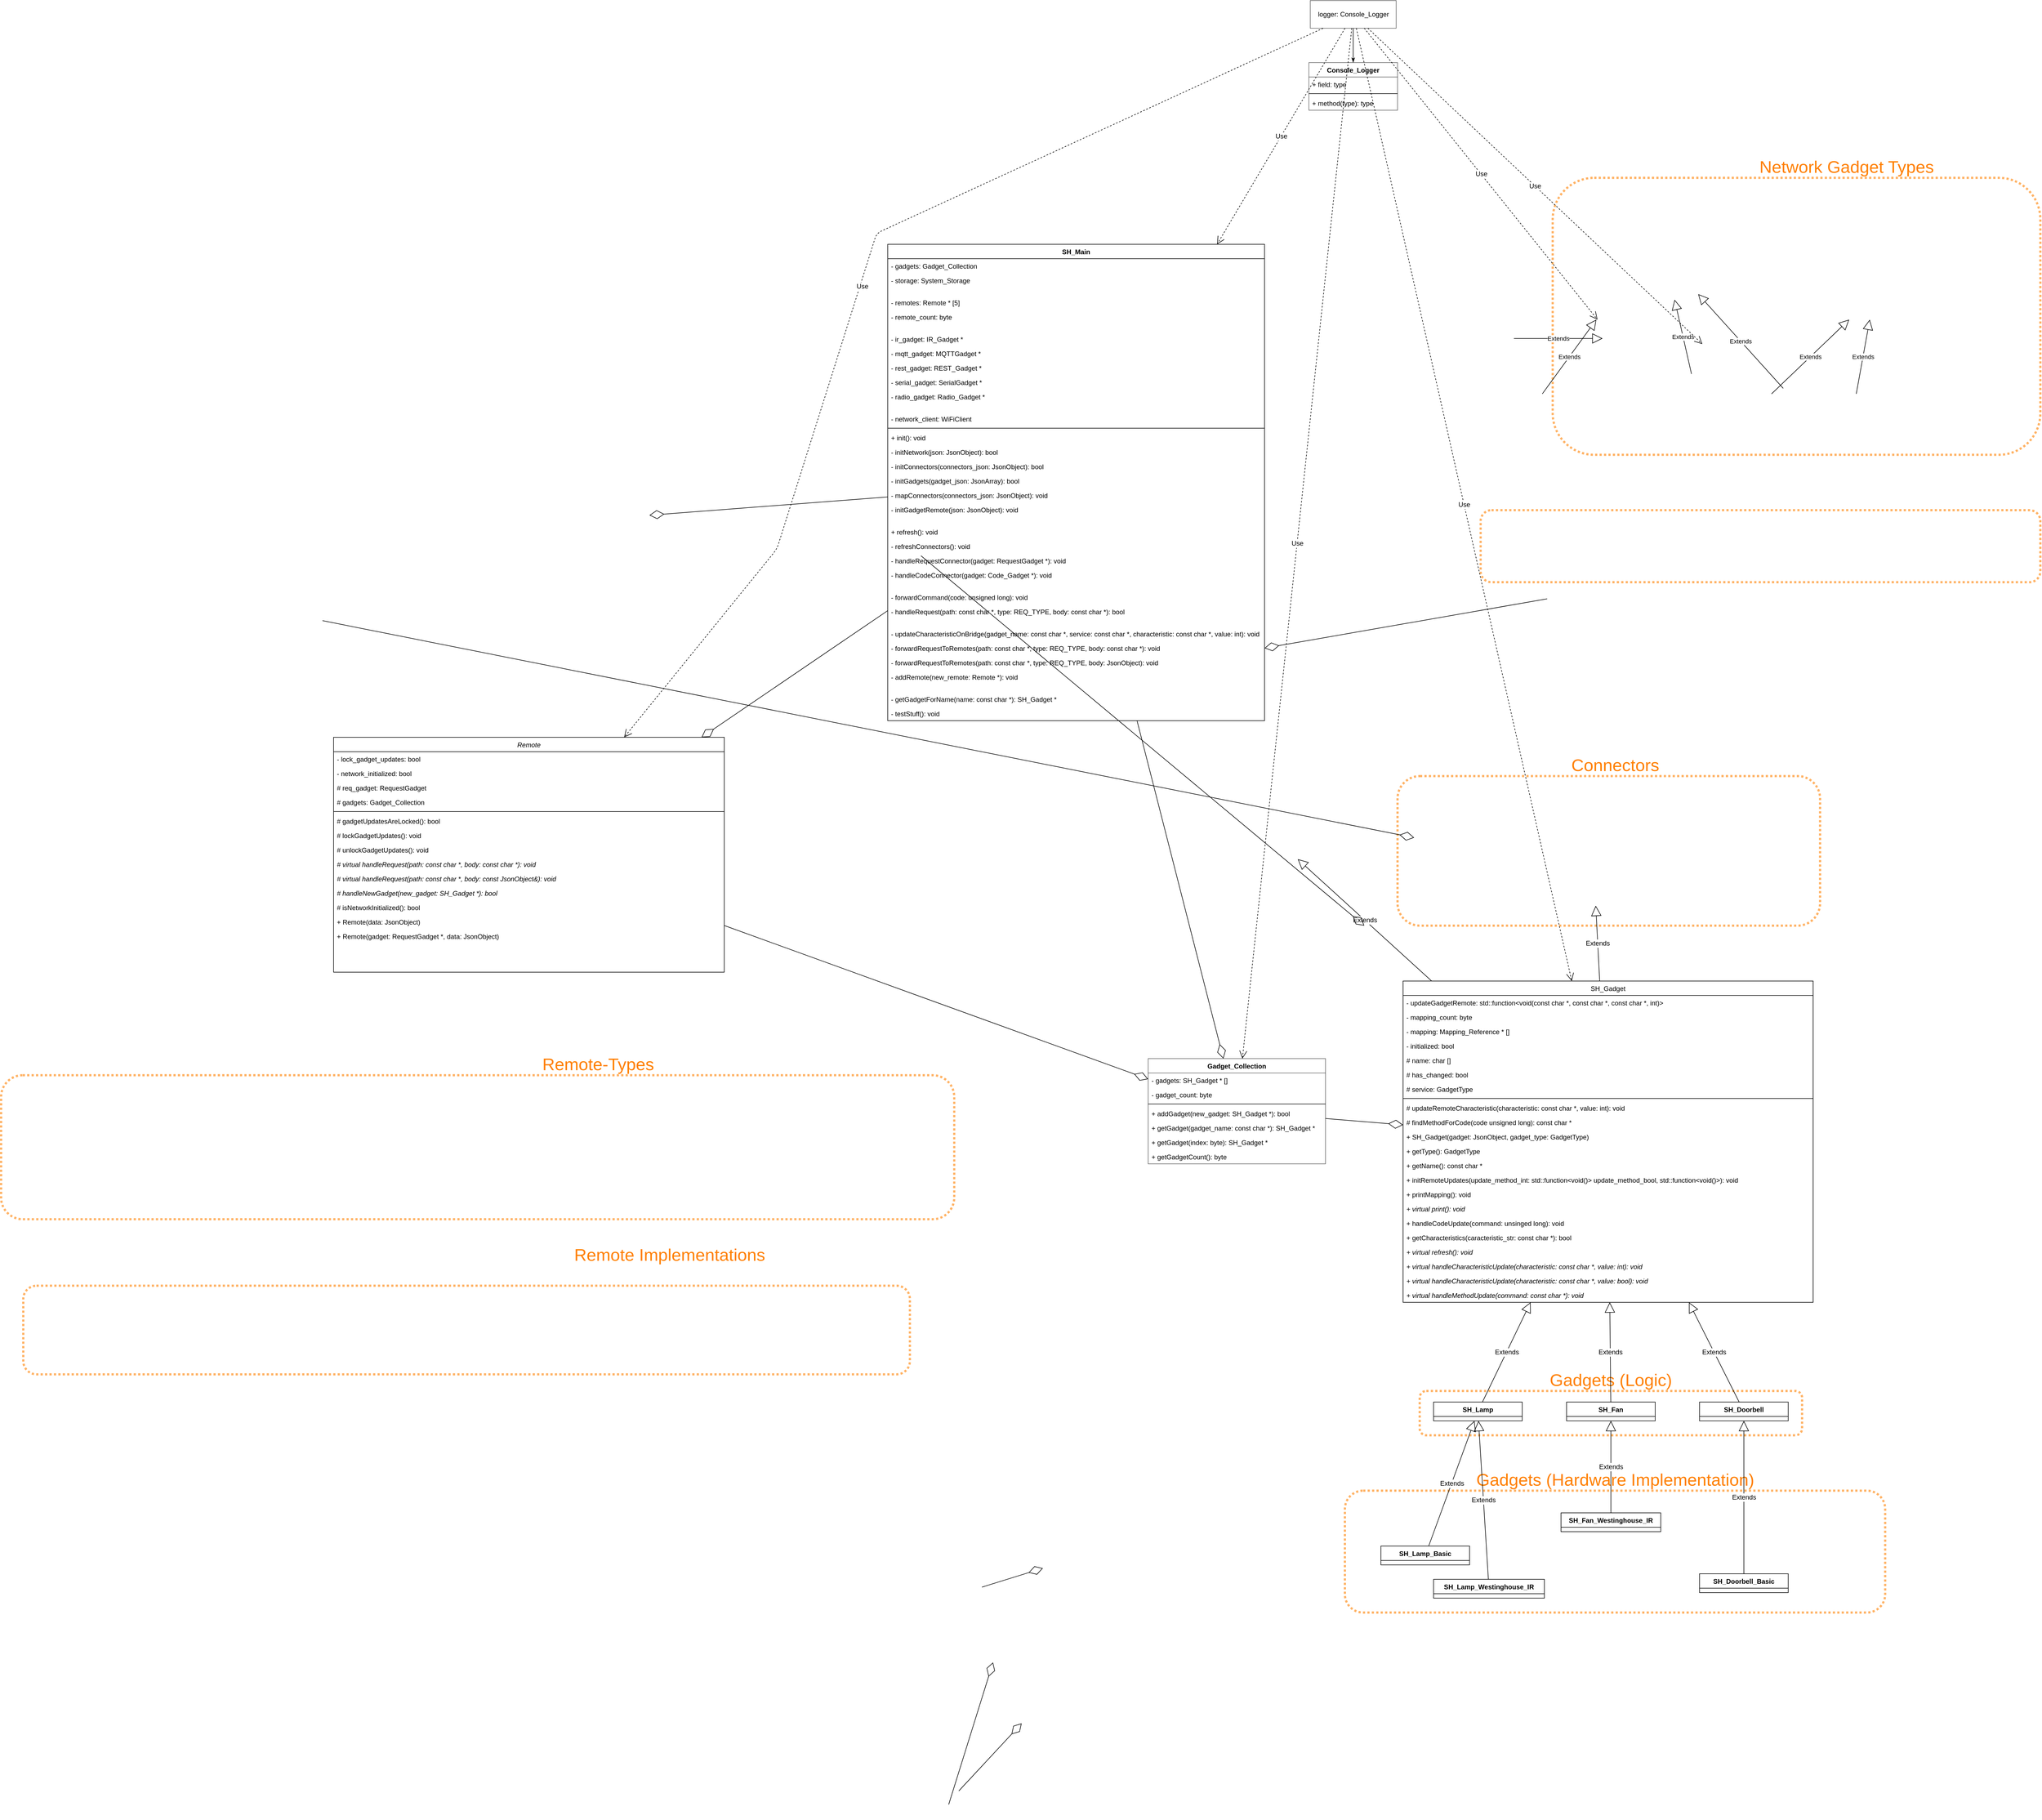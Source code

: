 <mxfile version="13.7.9" type="device" pages="4">
  <diagram id="pNgccPxUqukRsGVhHA1t" name="UML Diagram">
    <mxGraphModel dx="2440" dy="2941" grid="1" gridSize="10" guides="1" tooltips="1" connect="1" arrows="1" fold="1" page="1" pageScale="1" pageWidth="827" pageHeight="1169" math="0" shadow="0">
      <root>
        <mxCell id="0" />
        <mxCell id="1" parent="0" />
        <mxCell id="BVCmBET8UrxRTKi6fJFU-47" value="" style="rounded=1;whiteSpace=wrap;html=1;fillColor=none;dashed=1;strokeColor=#FF8000;opacity=60;strokeWidth=4;shadow=0;comic=0;glass=0;perimeterSpacing=0;dashPattern=1 1;" parent="1" vertex="1">
          <mxGeometry x="1640" y="-1360" width="880" height="500" as="geometry" />
        </mxCell>
        <mxCell id="kVHrbFkbPjneuLtn_41Z-1" value="" style="rounded=1;whiteSpace=wrap;html=1;fillColor=none;dashed=1;strokeColor=#FF8000;opacity=60;strokeWidth=4;shadow=0;comic=0;glass=0;perimeterSpacing=0;dashPattern=1 1;" parent="1" vertex="1">
          <mxGeometry x="1360" y="-280" width="762.5" height="270" as="geometry" />
        </mxCell>
        <mxCell id="BVCmBET8UrxRTKi6fJFU-39" value="" style="rounded=1;whiteSpace=wrap;html=1;fillColor=none;dashed=1;strokeColor=#FF8000;opacity=60;strokeWidth=4;shadow=0;comic=0;glass=0;perimeterSpacing=0;dashPattern=1 1;" parent="1" vertex="1">
          <mxGeometry x="1510" y="-760" width="1010" height="130" as="geometry" />
        </mxCell>
        <mxCell id="kVHrbFkbPjneuLtn_41Z-12" value="" style="rounded=1;whiteSpace=wrap;html=1;fillColor=none;dashed=1;strokeColor=#FF8000;opacity=60;strokeWidth=4;shadow=0;comic=0;glass=0;perimeterSpacing=0;dashPattern=1 1;" parent="1" vertex="1">
          <mxGeometry x="1265" y="1010" width="975" height="220" as="geometry" />
        </mxCell>
        <mxCell id="kVHrbFkbPjneuLtn_41Z-18" value="" style="rounded=1;whiteSpace=wrap;html=1;fillColor=none;dashed=1;strokeColor=#FF8000;opacity=60;strokeWidth=4;shadow=0;comic=0;glass=0;perimeterSpacing=0;dashPattern=1 1;" parent="1" vertex="1">
          <mxGeometry x="-1120" y="640" width="1600" height="160" as="geometry" />
        </mxCell>
        <mxCell id="kVHrbFkbPjneuLtn_41Z-7" value="Gadgets (Logic)" style="text;html=1;strokeColor=none;fillColor=none;align=center;verticalAlign=middle;whiteSpace=wrap;rounded=0;shadow=0;glass=0;dashed=1;dashPattern=1 1;comic=0;opacity=60;fontSize=31;fontColor=#FF8000;" parent="1" vertex="1">
          <mxGeometry x="1375" y="790" width="740" height="40" as="geometry" />
        </mxCell>
        <mxCell id="kVHrbFkbPjneuLtn_41Z-8" value="" style="rounded=1;whiteSpace=wrap;html=1;fillColor=none;dashed=1;strokeColor=#FF8000;opacity=60;strokeWidth=4;shadow=0;comic=0;glass=0;perimeterSpacing=0;dashPattern=1 1;" parent="1" vertex="1">
          <mxGeometry x="1400" y="830" width="690" height="80" as="geometry" />
        </mxCell>
        <mxCell id="vfNDVRDWI49IqqNghzil-15" value="SH_Gadget" style="swimlane;fontStyle=0;childLayout=stackLayout;horizontal=1;startSize=26;fillColor=none;horizontalStack=0;resizeParent=1;resizeParentMax=0;resizeLast=0;collapsible=1;marginBottom=0;" parent="1" vertex="1">
          <mxGeometry x="1370" y="90" width="740" height="580" as="geometry" />
        </mxCell>
        <mxCell id="hCL2_98IulEtvZC8iI1a-57" value="- updateGadgetRemote: std::function&lt;void(const char *, const char *, const char *, int)&gt;" style="text;strokeColor=none;fillColor=none;align=left;verticalAlign=top;spacingLeft=4;spacingRight=4;overflow=hidden;rotatable=0;points=[[0,0.5],[1,0.5]];portConstraint=eastwest;" parent="vfNDVRDWI49IqqNghzil-15" vertex="1">
          <mxGeometry y="26" width="740" height="26" as="geometry" />
        </mxCell>
        <mxCell id="hCL2_98IulEtvZC8iI1a-55" value="- mapping_count: byte" style="text;strokeColor=none;fillColor=none;align=left;verticalAlign=top;spacingLeft=4;spacingRight=4;overflow=hidden;rotatable=0;points=[[0,0.5],[1,0.5]];portConstraint=eastwest;" parent="vfNDVRDWI49IqqNghzil-15" vertex="1">
          <mxGeometry y="52" width="740" height="26" as="geometry" />
        </mxCell>
        <mxCell id="hCL2_98IulEtvZC8iI1a-53" value="- mapping: Mapping_Reference * []" style="text;strokeColor=none;fillColor=none;align=left;verticalAlign=top;spacingLeft=4;spacingRight=4;overflow=hidden;rotatable=0;points=[[0,0.5],[1,0.5]];portConstraint=eastwest;" parent="vfNDVRDWI49IqqNghzil-15" vertex="1">
          <mxGeometry y="78" width="740" height="26" as="geometry" />
        </mxCell>
        <mxCell id="hCL2_98IulEtvZC8iI1a-54" value="- initialized: bool" style="text;strokeColor=none;fillColor=none;align=left;verticalAlign=top;spacingLeft=4;spacingRight=4;overflow=hidden;rotatable=0;points=[[0,0.5],[1,0.5]];portConstraint=eastwest;" parent="vfNDVRDWI49IqqNghzil-15" vertex="1">
          <mxGeometry y="104" width="740" height="26" as="geometry" />
        </mxCell>
        <mxCell id="hCL2_98IulEtvZC8iI1a-51" value="# name: char []" style="text;strokeColor=none;fillColor=none;align=left;verticalAlign=top;spacingLeft=4;spacingRight=4;overflow=hidden;rotatable=0;points=[[0,0.5],[1,0.5]];portConstraint=eastwest;" parent="vfNDVRDWI49IqqNghzil-15" vertex="1">
          <mxGeometry y="130" width="740" height="26" as="geometry" />
        </mxCell>
        <mxCell id="hCL2_98IulEtvZC8iI1a-56" value="# has_changed: bool" style="text;strokeColor=none;fillColor=none;align=left;verticalAlign=top;spacingLeft=4;spacingRight=4;overflow=hidden;rotatable=0;points=[[0,0.5],[1,0.5]];portConstraint=eastwest;" parent="vfNDVRDWI49IqqNghzil-15" vertex="1">
          <mxGeometry y="156" width="740" height="26" as="geometry" />
        </mxCell>
        <mxCell id="hCL2_98IulEtvZC8iI1a-52" value="# service: GadgetType" style="text;strokeColor=none;fillColor=none;align=left;verticalAlign=top;spacingLeft=4;spacingRight=4;overflow=hidden;rotatable=0;points=[[0,0.5],[1,0.5]];portConstraint=eastwest;" parent="vfNDVRDWI49IqqNghzil-15" vertex="1">
          <mxGeometry y="182" width="740" height="26" as="geometry" />
        </mxCell>
        <mxCell id="rAZSYZIJ4b-KAplYexjY-56" value="" style="line;strokeWidth=1;fillColor=none;align=left;verticalAlign=middle;spacingTop=-1;spacingLeft=3;spacingRight=3;rotatable=0;labelPosition=right;points=[];portConstraint=eastwest;" parent="vfNDVRDWI49IqqNghzil-15" vertex="1">
          <mxGeometry y="208" width="740" height="8" as="geometry" />
        </mxCell>
        <mxCell id="rAZSYZIJ4b-KAplYexjY-52" value="# updateRemoteCharacteristic(characteristic: const char *, value: int): void" style="text;strokeColor=none;fillColor=none;align=left;verticalAlign=top;spacingLeft=4;spacingRight=4;overflow=hidden;rotatable=0;points=[[0,0.5],[1,0.5]];portConstraint=eastwest;" parent="vfNDVRDWI49IqqNghzil-15" vertex="1">
          <mxGeometry y="216" width="740" height="26" as="geometry" />
        </mxCell>
        <mxCell id="hCL2_98IulEtvZC8iI1a-70" value="# findMethodForCode(code unsigned long): const char *" style="text;strokeColor=none;fillColor=none;align=left;verticalAlign=top;spacingLeft=4;spacingRight=4;overflow=hidden;rotatable=0;points=[[0,0.5],[1,0.5]];portConstraint=eastwest;" parent="vfNDVRDWI49IqqNghzil-15" vertex="1">
          <mxGeometry y="242" width="740" height="26" as="geometry" />
        </mxCell>
        <mxCell id="hCL2_98IulEtvZC8iI1a-69" value="+ SH_Gadget(gadget: JsonObject, gadget_type: GadgetType)" style="text;strokeColor=none;fillColor=none;align=left;verticalAlign=top;spacingLeft=4;spacingRight=4;overflow=hidden;rotatable=0;points=[[0,0.5],[1,0.5]];portConstraint=eastwest;" parent="vfNDVRDWI49IqqNghzil-15" vertex="1">
          <mxGeometry y="268" width="740" height="26" as="geometry" />
        </mxCell>
        <mxCell id="hCL2_98IulEtvZC8iI1a-66" value="+ getType(): GadgetType" style="text;strokeColor=none;fillColor=none;align=left;verticalAlign=top;spacingLeft=4;spacingRight=4;overflow=hidden;rotatable=0;points=[[0,0.5],[1,0.5]];portConstraint=eastwest;" parent="vfNDVRDWI49IqqNghzil-15" vertex="1">
          <mxGeometry y="294" width="740" height="26" as="geometry" />
        </mxCell>
        <mxCell id="hCL2_98IulEtvZC8iI1a-67" value="+ getName(): const char *" style="text;strokeColor=none;fillColor=none;align=left;verticalAlign=top;spacingLeft=4;spacingRight=4;overflow=hidden;rotatable=0;points=[[0,0.5],[1,0.5]];portConstraint=eastwest;" parent="vfNDVRDWI49IqqNghzil-15" vertex="1">
          <mxGeometry y="320" width="740" height="26" as="geometry" />
        </mxCell>
        <mxCell id="hCL2_98IulEtvZC8iI1a-68" value="+ initRemoteUpdates(update_method_int: std::function&lt;void()&gt; update_method_bool, std::function&lt;void()&gt;): void" style="text;strokeColor=none;fillColor=none;align=left;verticalAlign=top;spacingLeft=4;spacingRight=4;overflow=hidden;rotatable=0;points=[[0,0.5],[1,0.5]];portConstraint=eastwest;" parent="vfNDVRDWI49IqqNghzil-15" vertex="1">
          <mxGeometry y="346" width="740" height="26" as="geometry" />
        </mxCell>
        <mxCell id="hCL2_98IulEtvZC8iI1a-65" value="+ printMapping(): void" style="text;strokeColor=none;fillColor=none;align=left;verticalAlign=top;spacingLeft=4;spacingRight=4;overflow=hidden;rotatable=0;points=[[0,0.5],[1,0.5]];portConstraint=eastwest;" parent="vfNDVRDWI49IqqNghzil-15" vertex="1">
          <mxGeometry y="372" width="740" height="26" as="geometry" />
        </mxCell>
        <mxCell id="hCL2_98IulEtvZC8iI1a-64" value="+ virtual print(): void" style="text;strokeColor=none;fillColor=none;align=left;verticalAlign=top;spacingLeft=4;spacingRight=4;overflow=hidden;rotatable=0;points=[[0,0.5],[1,0.5]];portConstraint=eastwest;fontStyle=2" parent="vfNDVRDWI49IqqNghzil-15" vertex="1">
          <mxGeometry y="398" width="740" height="26" as="geometry" />
        </mxCell>
        <mxCell id="hCL2_98IulEtvZC8iI1a-61" value="+ handleCodeUpdate(command: unsinged long): void" style="text;strokeColor=none;fillColor=none;align=left;verticalAlign=top;spacingLeft=4;spacingRight=4;overflow=hidden;rotatable=0;points=[[0,0.5],[1,0.5]];portConstraint=eastwest;" parent="vfNDVRDWI49IqqNghzil-15" vertex="1">
          <mxGeometry y="424" width="740" height="26" as="geometry" />
        </mxCell>
        <mxCell id="rAZSYZIJ4b-KAplYexjY-51" value="+ getCharacteristics(caracteristic_str: const char *): bool" style="text;strokeColor=none;fillColor=none;align=left;verticalAlign=top;spacingLeft=4;spacingRight=4;overflow=hidden;rotatable=0;points=[[0,0.5],[1,0.5]];portConstraint=eastwest;" parent="vfNDVRDWI49IqqNghzil-15" vertex="1">
          <mxGeometry y="450" width="740" height="26" as="geometry" />
        </mxCell>
        <mxCell id="hCL2_98IulEtvZC8iI1a-63" value="+ virtual refresh(): void" style="text;strokeColor=none;fillColor=none;align=left;verticalAlign=top;spacingLeft=4;spacingRight=4;overflow=hidden;rotatable=0;points=[[0,0.5],[1,0.5]];portConstraint=eastwest;fontStyle=2" parent="vfNDVRDWI49IqqNghzil-15" vertex="1">
          <mxGeometry y="476" width="740" height="26" as="geometry" />
        </mxCell>
        <mxCell id="hCL2_98IulEtvZC8iI1a-60" value="+ virtual handleCharacteristicUpdate(characteristic: const char *, value: int): void" style="text;strokeColor=none;fillColor=none;align=left;verticalAlign=top;spacingLeft=4;spacingRight=4;overflow=hidden;rotatable=0;points=[[0,0.5],[1,0.5]];portConstraint=eastwest;fontStyle=2" parent="vfNDVRDWI49IqqNghzil-15" vertex="1">
          <mxGeometry y="502" width="740" height="26" as="geometry" />
        </mxCell>
        <mxCell id="hCL2_98IulEtvZC8iI1a-62" value="+ virtual handleCharacteristicUpdate(characteristic: const char *, value: bool): void" style="text;strokeColor=none;fillColor=none;align=left;verticalAlign=top;spacingLeft=4;spacingRight=4;overflow=hidden;rotatable=0;points=[[0,0.5],[1,0.5]];portConstraint=eastwest;fontStyle=2" parent="vfNDVRDWI49IqqNghzil-15" vertex="1">
          <mxGeometry y="528" width="740" height="26" as="geometry" />
        </mxCell>
        <mxCell id="hCL2_98IulEtvZC8iI1a-71" value="+ virtual handleMethodUpdate(command: const char *): void" style="text;strokeColor=none;fillColor=none;align=left;verticalAlign=top;spacingLeft=4;spacingRight=4;overflow=hidden;rotatable=0;points=[[0,0.5],[1,0.5]];portConstraint=eastwest;fontStyle=2" parent="vfNDVRDWI49IqqNghzil-15" vertex="1">
          <mxGeometry y="554" width="740" height="26" as="geometry" />
        </mxCell>
        <mxCell id="vfNDVRDWI49IqqNghzil-55" value="SH_Main" style="swimlane;fontStyle=1;align=center;verticalAlign=top;childLayout=stackLayout;horizontal=1;startSize=26;horizontalStack=0;resizeParent=1;resizeParentMax=0;resizeLast=0;collapsible=1;marginBottom=0;" parent="1" vertex="1">
          <mxGeometry x="440" y="-1240" width="680" height="860" as="geometry">
            <mxRectangle x="560" y="-990" width="80" height="26" as="alternateBounds" />
          </mxGeometry>
        </mxCell>
        <mxCell id="vfNDVRDWI49IqqNghzil-59" value="- gadgets: Gadget_Collection" style="text;strokeColor=none;fillColor=none;align=left;verticalAlign=top;spacingLeft=4;spacingRight=4;overflow=hidden;rotatable=0;points=[[0,0.5],[1,0.5]];portConstraint=eastwest;" parent="vfNDVRDWI49IqqNghzil-55" vertex="1">
          <mxGeometry y="26" width="680" height="26" as="geometry" />
        </mxCell>
        <mxCell id="FZHaBAz50RAus1CbGzk9-7" value="- storage: System_Storage" style="text;strokeColor=none;fillColor=none;align=left;verticalAlign=top;spacingLeft=4;spacingRight=4;overflow=hidden;rotatable=0;points=[[0,0.5],[1,0.5]];portConstraint=eastwest;" parent="vfNDVRDWI49IqqNghzil-55" vertex="1">
          <mxGeometry y="52" width="680" height="26" as="geometry" />
        </mxCell>
        <mxCell id="hCL2_98IulEtvZC8iI1a-14" value="" style="text;strokeColor=none;fillColor=none;align=left;verticalAlign=middle;spacingTop=-1;spacingLeft=4;spacingRight=4;rotatable=0;labelPosition=right;points=[];portConstraint=eastwest;" parent="vfNDVRDWI49IqqNghzil-55" vertex="1">
          <mxGeometry y="78" width="680" height="14" as="geometry" />
        </mxCell>
        <mxCell id="hCL2_98IulEtvZC8iI1a-16" value="- remotes: Remote * [5]" style="text;strokeColor=none;fillColor=none;align=left;verticalAlign=top;spacingLeft=4;spacingRight=4;overflow=hidden;rotatable=0;points=[[0,0.5],[1,0.5]];portConstraint=eastwest;" parent="vfNDVRDWI49IqqNghzil-55" vertex="1">
          <mxGeometry y="92" width="680" height="26" as="geometry" />
        </mxCell>
        <mxCell id="hCL2_98IulEtvZC8iI1a-17" value="- remote_count: byte" style="text;strokeColor=none;fillColor=none;align=left;verticalAlign=top;spacingLeft=4;spacingRight=4;overflow=hidden;rotatable=0;points=[[0,0.5],[1,0.5]];portConstraint=eastwest;" parent="vfNDVRDWI49IqqNghzil-55" vertex="1">
          <mxGeometry y="118" width="680" height="26" as="geometry" />
        </mxCell>
        <mxCell id="hCL2_98IulEtvZC8iI1a-15" value="" style="text;strokeColor=none;fillColor=none;align=left;verticalAlign=middle;spacingTop=-1;spacingLeft=4;spacingRight=4;rotatable=0;labelPosition=right;points=[];portConstraint=eastwest;" parent="vfNDVRDWI49IqqNghzil-55" vertex="1">
          <mxGeometry y="144" width="680" height="14" as="geometry" />
        </mxCell>
        <mxCell id="hCL2_98IulEtvZC8iI1a-1" value="- ir_gadget: IR_Gadget *" style="text;strokeColor=none;fillColor=none;align=left;verticalAlign=top;spacingLeft=4;spacingRight=4;overflow=hidden;rotatable=0;points=[[0,0.5],[1,0.5]];portConstraint=eastwest;" parent="vfNDVRDWI49IqqNghzil-55" vertex="1">
          <mxGeometry y="158" width="680" height="26" as="geometry" />
        </mxCell>
        <mxCell id="hCL2_98IulEtvZC8iI1a-2" value="- mqtt_gadget: MQTTGadget *" style="text;strokeColor=none;fillColor=none;align=left;verticalAlign=top;spacingLeft=4;spacingRight=4;overflow=hidden;rotatable=0;points=[[0,0.5],[1,0.5]];portConstraint=eastwest;" parent="vfNDVRDWI49IqqNghzil-55" vertex="1">
          <mxGeometry y="184" width="680" height="26" as="geometry" />
        </mxCell>
        <mxCell id="hCL2_98IulEtvZC8iI1a-8" value="- rest_gadget: REST_Gadget *" style="text;strokeColor=none;fillColor=none;align=left;verticalAlign=top;spacingLeft=4;spacingRight=4;overflow=hidden;rotatable=0;points=[[0,0.5],[1,0.5]];portConstraint=eastwest;" parent="vfNDVRDWI49IqqNghzil-55" vertex="1">
          <mxGeometry y="210" width="680" height="26" as="geometry" />
        </mxCell>
        <mxCell id="hCL2_98IulEtvZC8iI1a-7" value="- serial_gadget: SerialGadget *" style="text;strokeColor=none;fillColor=none;align=left;verticalAlign=top;spacingLeft=4;spacingRight=4;overflow=hidden;rotatable=0;points=[[0,0.5],[1,0.5]];portConstraint=eastwest;" parent="vfNDVRDWI49IqqNghzil-55" vertex="1">
          <mxGeometry y="236" width="680" height="26" as="geometry" />
        </mxCell>
        <mxCell id="hCL2_98IulEtvZC8iI1a-5" value="- radio_gadget: Radio_Gadget *" style="text;strokeColor=none;fillColor=none;align=left;verticalAlign=top;spacingLeft=4;spacingRight=4;overflow=hidden;rotatable=0;points=[[0,0.5],[1,0.5]];portConstraint=eastwest;" parent="vfNDVRDWI49IqqNghzil-55" vertex="1">
          <mxGeometry y="262" width="680" height="26" as="geometry" />
        </mxCell>
        <mxCell id="hCL2_98IulEtvZC8iI1a-18" value="" style="text;strokeColor=none;fillColor=none;align=left;verticalAlign=middle;spacingTop=-1;spacingLeft=4;spacingRight=4;rotatable=0;labelPosition=right;points=[];portConstraint=eastwest;" parent="vfNDVRDWI49IqqNghzil-55" vertex="1">
          <mxGeometry y="288" width="680" height="14" as="geometry" />
        </mxCell>
        <mxCell id="hCL2_98IulEtvZC8iI1a-6" value="- network_client: WiFiClient" style="text;strokeColor=none;fillColor=none;align=left;verticalAlign=top;spacingLeft=4;spacingRight=4;overflow=hidden;rotatable=0;points=[[0,0.5],[1,0.5]];portConstraint=eastwest;" parent="vfNDVRDWI49IqqNghzil-55" vertex="1">
          <mxGeometry y="302" width="680" height="26" as="geometry" />
        </mxCell>
        <mxCell id="vfNDVRDWI49IqqNghzil-57" value="" style="line;strokeWidth=1;fillColor=none;align=left;verticalAlign=middle;spacingTop=-1;spacingLeft=3;spacingRight=3;rotatable=0;labelPosition=right;points=[];portConstraint=eastwest;" parent="vfNDVRDWI49IqqNghzil-55" vertex="1">
          <mxGeometry y="328" width="680" height="8" as="geometry" />
        </mxCell>
        <mxCell id="rAZSYZIJ4b-KAplYexjY-68" value="+ init(): void" style="text;strokeColor=none;fillColor=none;align=left;verticalAlign=top;spacingLeft=4;spacingRight=4;overflow=hidden;rotatable=0;points=[[0,0.5],[1,0.5]];portConstraint=eastwest;" parent="vfNDVRDWI49IqqNghzil-55" vertex="1">
          <mxGeometry y="336" width="680" height="26" as="geometry" />
        </mxCell>
        <mxCell id="QbWpLy0Npgaifg9Qfp43-4" value="- initNetwork(json: JsonObject): bool" style="text;strokeColor=none;fillColor=none;align=left;verticalAlign=top;spacingLeft=4;spacingRight=4;overflow=hidden;rotatable=0;points=[[0,0.5],[1,0.5]];portConstraint=eastwest;" parent="vfNDVRDWI49IqqNghzil-55" vertex="1">
          <mxGeometry y="362" width="680" height="26" as="geometry" />
        </mxCell>
        <mxCell id="QbWpLy0Npgaifg9Qfp43-5" value="- initConnectors(connectors_json: JsonObject): bool" style="text;strokeColor=none;fillColor=none;align=left;verticalAlign=top;spacingLeft=4;spacingRight=4;overflow=hidden;rotatable=0;points=[[0,0.5],[1,0.5]];portConstraint=eastwest;" parent="vfNDVRDWI49IqqNghzil-55" vertex="1">
          <mxGeometry y="388" width="680" height="26" as="geometry" />
        </mxCell>
        <mxCell id="QbWpLy0Npgaifg9Qfp43-9" value="- initGadgets(gadget_json: JsonArray): bool" style="text;strokeColor=none;fillColor=none;align=left;verticalAlign=top;spacingLeft=4;spacingRight=4;overflow=hidden;rotatable=0;points=[[0,0.5],[1,0.5]];portConstraint=eastwest;" parent="vfNDVRDWI49IqqNghzil-55" vertex="1">
          <mxGeometry y="414" width="680" height="26" as="geometry" />
        </mxCell>
        <mxCell id="QbWpLy0Npgaifg9Qfp43-6" value="- mapConnectors(connectors_json: JsonObject): void" style="text;strokeColor=none;fillColor=none;align=left;verticalAlign=top;spacingLeft=4;spacingRight=4;overflow=hidden;rotatable=0;points=[[0,0.5],[1,0.5]];portConstraint=eastwest;" parent="vfNDVRDWI49IqqNghzil-55" vertex="1">
          <mxGeometry y="440" width="680" height="26" as="geometry" />
        </mxCell>
        <mxCell id="hCL2_98IulEtvZC8iI1a-28" value="- initGadgetRemote(json: JsonObject): void" style="text;strokeColor=none;fillColor=none;align=left;verticalAlign=top;spacingLeft=4;spacingRight=4;overflow=hidden;rotatable=0;points=[[0,0.5],[1,0.5]];portConstraint=eastwest;" parent="vfNDVRDWI49IqqNghzil-55" vertex="1">
          <mxGeometry y="466" width="680" height="26" as="geometry" />
        </mxCell>
        <mxCell id="hCL2_98IulEtvZC8iI1a-19" value="" style="text;strokeColor=none;fillColor=none;align=left;verticalAlign=middle;spacingTop=-1;spacingLeft=4;spacingRight=4;rotatable=0;labelPosition=right;points=[];portConstraint=eastwest;" parent="vfNDVRDWI49IqqNghzil-55" vertex="1">
          <mxGeometry y="492" width="680" height="14" as="geometry" />
        </mxCell>
        <mxCell id="rAZSYZIJ4b-KAplYexjY-67" value="+ refresh(): void" style="text;strokeColor=none;fillColor=none;align=left;verticalAlign=top;spacingLeft=4;spacingRight=4;overflow=hidden;rotatable=0;points=[[0,0.5],[1,0.5]];portConstraint=eastwest;" parent="vfNDVRDWI49IqqNghzil-55" vertex="1">
          <mxGeometry y="506" width="680" height="26" as="geometry" />
        </mxCell>
        <mxCell id="rAZSYZIJ4b-KAplYexjY-69" value="- refreshConnectors(): void" style="text;strokeColor=none;fillColor=none;align=left;verticalAlign=top;spacingLeft=4;spacingRight=4;overflow=hidden;rotatable=0;points=[[0,0.5],[1,0.5]];portConstraint=eastwest;" parent="vfNDVRDWI49IqqNghzil-55" vertex="1">
          <mxGeometry y="532" width="680" height="26" as="geometry" />
        </mxCell>
        <mxCell id="rAZSYZIJ4b-KAplYexjY-74" value="- handleRequestConnector(gadget: RequestGadget *): void" style="text;strokeColor=none;fillColor=none;align=left;verticalAlign=top;spacingLeft=4;spacingRight=4;overflow=hidden;rotatable=0;points=[[0,0.5],[1,0.5]];portConstraint=eastwest;" parent="vfNDVRDWI49IqqNghzil-55" vertex="1">
          <mxGeometry y="558" width="680" height="26" as="geometry" />
        </mxCell>
        <mxCell id="hCL2_98IulEtvZC8iI1a-20" value="- handleCodeConnector(gadget: Code_Gadget *): void" style="text;strokeColor=none;fillColor=none;align=left;verticalAlign=top;spacingLeft=4;spacingRight=4;overflow=hidden;rotatable=0;points=[[0,0.5],[1,0.5]];portConstraint=eastwest;" parent="vfNDVRDWI49IqqNghzil-55" vertex="1">
          <mxGeometry y="584" width="680" height="26" as="geometry" />
        </mxCell>
        <mxCell id="hCL2_98IulEtvZC8iI1a-21" value="" style="text;strokeColor=none;fillColor=none;align=left;verticalAlign=middle;spacingTop=-1;spacingLeft=4;spacingRight=4;rotatable=0;labelPosition=right;points=[];portConstraint=eastwest;" parent="vfNDVRDWI49IqqNghzil-55" vertex="1">
          <mxGeometry y="610" width="680" height="14" as="geometry" />
        </mxCell>
        <mxCell id="rAZSYZIJ4b-KAplYexjY-73" value="- forwardCommand(code: unsigned long): void" style="text;strokeColor=none;fillColor=none;align=left;verticalAlign=top;spacingLeft=4;spacingRight=4;overflow=hidden;rotatable=0;points=[[0,0.5],[1,0.5]];portConstraint=eastwest;" parent="vfNDVRDWI49IqqNghzil-55" vertex="1">
          <mxGeometry y="624" width="680" height="26" as="geometry" />
        </mxCell>
        <mxCell id="hCL2_98IulEtvZC8iI1a-11" value="- handleRequest(path: const char *, type: REQ_TYPE, body: const char *): bool" style="text;strokeColor=none;fillColor=none;align=left;verticalAlign=top;spacingLeft=4;spacingRight=4;overflow=hidden;rotatable=0;points=[[0,0.5],[1,0.5]];portConstraint=eastwest;" parent="vfNDVRDWI49IqqNghzil-55" vertex="1">
          <mxGeometry y="650" width="680" height="26" as="geometry" />
        </mxCell>
        <mxCell id="hCL2_98IulEtvZC8iI1a-29" value="" style="text;strokeColor=none;fillColor=none;align=left;verticalAlign=middle;spacingTop=-1;spacingLeft=4;spacingRight=4;rotatable=0;labelPosition=right;points=[];portConstraint=eastwest;" parent="vfNDVRDWI49IqqNghzil-55" vertex="1">
          <mxGeometry y="676" width="680" height="14" as="geometry" />
        </mxCell>
        <mxCell id="hCL2_98IulEtvZC8iI1a-23" value="- updateCharacteristicOnBridge(gadget_name: const char *, service: const char *, characteristic: const char *, value: int): void" style="text;strokeColor=none;fillColor=none;align=left;verticalAlign=top;spacingLeft=4;spacingRight=4;overflow=hidden;rotatable=0;points=[[0,0.5],[1,0.5]];portConstraint=eastwest;" parent="vfNDVRDWI49IqqNghzil-55" vertex="1">
          <mxGeometry y="690" width="680" height="26" as="geometry" />
        </mxCell>
        <mxCell id="hCL2_98IulEtvZC8iI1a-25" value="- forwardRequestToRemotes(path: const char *, type: REQ_TYPE, body: const char *): void" style="text;strokeColor=none;fillColor=none;align=left;verticalAlign=top;spacingLeft=4;spacingRight=4;overflow=hidden;rotatable=0;points=[[0,0.5],[1,0.5]];portConstraint=eastwest;fontStyle=0" parent="vfNDVRDWI49IqqNghzil-55" vertex="1">
          <mxGeometry y="716" width="680" height="26" as="geometry" />
        </mxCell>
        <mxCell id="hCL2_98IulEtvZC8iI1a-26" value="- forwardRequestToRemotes(path: const char *, type: REQ_TYPE, body: JsonObject): void" style="text;strokeColor=none;fillColor=none;align=left;verticalAlign=top;spacingLeft=4;spacingRight=4;overflow=hidden;rotatable=0;points=[[0,0.5],[1,0.5]];portConstraint=eastwest;fontStyle=0" parent="vfNDVRDWI49IqqNghzil-55" vertex="1">
          <mxGeometry y="742" width="680" height="26" as="geometry" />
        </mxCell>
        <mxCell id="hCL2_98IulEtvZC8iI1a-27" value="- addRemote(new_remote: Remote *): void" style="text;strokeColor=none;fillColor=none;align=left;verticalAlign=top;spacingLeft=4;spacingRight=4;overflow=hidden;rotatable=0;points=[[0,0.5],[1,0.5]];portConstraint=eastwest;" parent="vfNDVRDWI49IqqNghzil-55" vertex="1">
          <mxGeometry y="768" width="680" height="26" as="geometry" />
        </mxCell>
        <mxCell id="hCL2_98IulEtvZC8iI1a-30" value="" style="text;strokeColor=none;fillColor=none;align=left;verticalAlign=middle;spacingTop=-1;spacingLeft=4;spacingRight=4;rotatable=0;labelPosition=right;points=[];portConstraint=eastwest;" parent="vfNDVRDWI49IqqNghzil-55" vertex="1">
          <mxGeometry y="794" width="680" height="14" as="geometry" />
        </mxCell>
        <mxCell id="QbWpLy0Npgaifg9Qfp43-8" value="- getGadgetForName(name: const char *): SH_Gadget *" style="text;strokeColor=none;fillColor=none;align=left;verticalAlign=top;spacingLeft=4;spacingRight=4;overflow=hidden;rotatable=0;points=[[0,0.5],[1,0.5]];portConstraint=eastwest;" parent="vfNDVRDWI49IqqNghzil-55" vertex="1">
          <mxGeometry y="808" width="680" height="26" as="geometry" />
        </mxCell>
        <mxCell id="QbWpLy0Npgaifg9Qfp43-2" value="- testStuff(): void" style="text;strokeColor=none;fillColor=none;align=left;verticalAlign=top;spacingLeft=4;spacingRight=4;overflow=hidden;rotatable=0;points=[[0,0.5],[1,0.5]];portConstraint=eastwest;" parent="vfNDVRDWI49IqqNghzil-55" vertex="1">
          <mxGeometry y="834" width="680" height="26" as="geometry" />
        </mxCell>
        <mxCell id="hCL2_98IulEtvZC8iI1a-31" value="SH_Lamp" style="swimlane;fontStyle=1;align=center;verticalAlign=top;childLayout=stackLayout;horizontal=1;startSize=26;horizontalStack=0;resizeParent=1;resizeParentMax=0;resizeLast=0;collapsible=1;marginBottom=0;" parent="1" vertex="1">
          <mxGeometry x="1425" y="850" width="160" height="34" as="geometry" />
        </mxCell>
        <mxCell id="hCL2_98IulEtvZC8iI1a-35" value="SH_Fan" style="swimlane;fontStyle=1;align=center;verticalAlign=top;childLayout=stackLayout;horizontal=1;startSize=26;horizontalStack=0;resizeParent=1;resizeParentMax=0;resizeLast=0;collapsible=1;marginBottom=0;" parent="1" vertex="1">
          <mxGeometry x="1665" y="850" width="160" height="34" as="geometry" />
        </mxCell>
        <mxCell id="hCL2_98IulEtvZC8iI1a-36" value="SH_Doorbell" style="swimlane;fontStyle=1;align=center;verticalAlign=top;childLayout=stackLayout;horizontal=1;startSize=26;horizontalStack=0;resizeParent=1;resizeParentMax=0;resizeLast=0;collapsible=1;marginBottom=0;" parent="1" vertex="1">
          <mxGeometry x="1905" y="850" width="160" height="34" as="geometry" />
        </mxCell>
        <mxCell id="hCL2_98IulEtvZC8iI1a-37" value="SH_Doorbell_Basic" style="swimlane;fontStyle=1;align=center;verticalAlign=top;childLayout=stackLayout;horizontal=1;startSize=26;horizontalStack=0;resizeParent=1;resizeParentMax=0;resizeLast=0;collapsible=1;marginBottom=0;" parent="1" vertex="1">
          <mxGeometry x="1905" y="1160" width="160" height="34" as="geometry" />
        </mxCell>
        <mxCell id="hCL2_98IulEtvZC8iI1a-38" value="SH_Fan_Westinghouse_IR" style="swimlane;fontStyle=1;align=center;verticalAlign=top;childLayout=stackLayout;horizontal=1;startSize=26;horizontalStack=0;resizeParent=1;resizeParentMax=0;resizeLast=0;collapsible=1;marginBottom=0;" parent="1" vertex="1">
          <mxGeometry x="1655" y="1050" width="180" height="34" as="geometry" />
        </mxCell>
        <mxCell id="hCL2_98IulEtvZC8iI1a-39" value="SH_Lamp_Basic" style="swimlane;fontStyle=1;align=center;verticalAlign=top;childLayout=stackLayout;horizontal=1;startSize=26;horizontalStack=0;resizeParent=1;resizeParentMax=0;resizeLast=0;collapsible=1;marginBottom=0;" parent="1" vertex="1">
          <mxGeometry x="1330" y="1110" width="160" height="34" as="geometry" />
        </mxCell>
        <mxCell id="hCL2_98IulEtvZC8iI1a-40" value="SH_Lamp_Westinghouse_IR" style="swimlane;fontStyle=1;align=center;verticalAlign=top;childLayout=stackLayout;horizontal=1;startSize=26;horizontalStack=0;resizeParent=1;resizeParentMax=0;resizeLast=0;collapsible=1;marginBottom=0;" parent="1" vertex="1">
          <mxGeometry x="1425" y="1170" width="200" height="34" as="geometry" />
        </mxCell>
        <mxCell id="kVHrbFkbPjneuLtn_41Z-3" value="Connectors" style="text;html=1;strokeColor=none;fillColor=none;align=center;verticalAlign=middle;whiteSpace=wrap;rounded=0;shadow=0;glass=0;dashed=1;dashPattern=1 1;comic=0;opacity=60;fontSize=31;fontColor=#FF8000;" parent="1" vertex="1">
          <mxGeometry x="1692.5" y="-320" width="120" height="40" as="geometry" />
        </mxCell>
        <mxCell id="kVHrbFkbPjneuLtn_41Z-11" value="Gadgets (Hardware Implementation)" style="text;html=1;strokeColor=none;fillColor=none;align=center;verticalAlign=middle;whiteSpace=wrap;rounded=0;shadow=0;glass=0;dashed=1;dashPattern=1 1;comic=0;opacity=60;fontSize=31;fontColor=#FF8000;" parent="1" vertex="1">
          <mxGeometry x="1382.5" y="970" width="740" height="40" as="geometry" />
        </mxCell>
        <mxCell id="kVHrbFkbPjneuLtn_41Z-17" value="Remote Implementations" style="text;html=1;strokeColor=none;fillColor=none;align=center;verticalAlign=middle;whiteSpace=wrap;rounded=0;shadow=0;glass=0;dashed=1;dashPattern=1 1;comic=0;opacity=60;fontSize=31;fontColor=#FF8000;" parent="1" vertex="1">
          <mxGeometry x="-200" y="564" width="492.5" height="40" as="geometry" />
        </mxCell>
        <mxCell id="JlUxxyfcepWND3y7CYic-1" value="Gadget_Collection" style="swimlane;fontStyle=1;align=center;verticalAlign=top;childLayout=stackLayout;horizontal=1;startSize=26;horizontalStack=0;resizeParent=1;resizeParentMax=0;resizeLast=0;collapsible=1;marginBottom=0;rounded=0;shadow=0;glass=0;comic=0;strokeColor=#000000;strokeWidth=1;fillColor=none;fontSize=12;fontColor=#000000;opacity=60;" parent="1" vertex="1">
          <mxGeometry x="910" y="230" width="320" height="190" as="geometry" />
        </mxCell>
        <mxCell id="JlUxxyfcepWND3y7CYic-10" value="- gadgets: SH_Gadget * []" style="text;strokeColor=none;fillColor=none;align=left;verticalAlign=top;spacingLeft=4;spacingRight=4;overflow=hidden;rotatable=0;points=[[0,0.5],[1,0.5]];portConstraint=eastwest;" parent="JlUxxyfcepWND3y7CYic-1" vertex="1">
          <mxGeometry y="26" width="320" height="26" as="geometry" />
        </mxCell>
        <mxCell id="JlUxxyfcepWND3y7CYic-11" value="- gadget_count: byte" style="text;strokeColor=none;fillColor=none;align=left;verticalAlign=top;spacingLeft=4;spacingRight=4;overflow=hidden;rotatable=0;points=[[0,0.5],[1,0.5]];portConstraint=eastwest;" parent="JlUxxyfcepWND3y7CYic-1" vertex="1">
          <mxGeometry y="52" width="320" height="26" as="geometry" />
        </mxCell>
        <mxCell id="JlUxxyfcepWND3y7CYic-3" value="" style="line;strokeWidth=1;fillColor=none;align=left;verticalAlign=middle;spacingTop=-1;spacingLeft=3;spacingRight=3;rotatable=0;labelPosition=right;points=[];portConstraint=eastwest;" parent="JlUxxyfcepWND3y7CYic-1" vertex="1">
          <mxGeometry y="78" width="320" height="8" as="geometry" />
        </mxCell>
        <mxCell id="JlUxxyfcepWND3y7CYic-12" value="+ addGadget(new_gadget: SH_Gadget *): bool" style="text;strokeColor=none;fillColor=none;align=left;verticalAlign=top;spacingLeft=4;spacingRight=4;overflow=hidden;rotatable=0;points=[[0,0.5],[1,0.5]];portConstraint=eastwest;" parent="JlUxxyfcepWND3y7CYic-1" vertex="1">
          <mxGeometry y="86" width="320" height="26" as="geometry" />
        </mxCell>
        <mxCell id="JlUxxyfcepWND3y7CYic-13" value="+ getGadget(gadget_name: const char *): SH_Gadget *" style="text;strokeColor=none;fillColor=none;align=left;verticalAlign=top;spacingLeft=4;spacingRight=4;overflow=hidden;rotatable=0;points=[[0,0.5],[1,0.5]];portConstraint=eastwest;" parent="JlUxxyfcepWND3y7CYic-1" vertex="1">
          <mxGeometry y="112" width="320" height="26" as="geometry" />
        </mxCell>
        <mxCell id="JlUxxyfcepWND3y7CYic-14" value="+ getGadget(index: byte): SH_Gadget *" style="text;strokeColor=none;fillColor=none;align=left;verticalAlign=top;spacingLeft=4;spacingRight=4;overflow=hidden;rotatable=0;points=[[0,0.5],[1,0.5]];portConstraint=eastwest;" parent="JlUxxyfcepWND3y7CYic-1" vertex="1">
          <mxGeometry y="138" width="320" height="26" as="geometry" />
        </mxCell>
        <mxCell id="JlUxxyfcepWND3y7CYic-15" value="+ getGadgetCount(): byte" style="text;strokeColor=none;fillColor=none;align=left;verticalAlign=top;spacingLeft=4;spacingRight=4;overflow=hidden;rotatable=0;points=[[0,0.5],[1,0.5]];portConstraint=eastwest;" parent="JlUxxyfcepWND3y7CYic-1" vertex="1">
          <mxGeometry y="164" width="320" height="26" as="geometry" />
        </mxCell>
        <mxCell id="ELOxUM6z527xkfsoKTL8-9" value="" style="endArrow=diamondThin;endFill=0;endSize=24;html=1;fontSize=12;fontColor=#000000;jumpStyle=none;comic=0;" parent="1" source="JlUxxyfcepWND3y7CYic-1" target="vfNDVRDWI49IqqNghzil-15" edge="1">
          <mxGeometry width="160" relative="1" as="geometry">
            <mxPoint x="1140" y="276.29" as="sourcePoint" />
            <mxPoint x="1300" y="276.29" as="targetPoint" />
          </mxGeometry>
        </mxCell>
        <mxCell id="ELOxUM6z527xkfsoKTL8-10" value="" style="endArrow=diamondThin;endFill=0;endSize=24;html=1;fontSize=12;fontColor=#000000;jumpStyle=none;comic=0;" parent="1" source="vfNDVRDWI49IqqNghzil-55" target="JlUxxyfcepWND3y7CYic-1" edge="1">
          <mxGeometry width="160" relative="1" as="geometry">
            <mxPoint x="630" y="489.997" as="sourcePoint" />
            <mxPoint x="910" y="542.195" as="targetPoint" />
          </mxGeometry>
        </mxCell>
        <mxCell id="ELOxUM6z527xkfsoKTL8-11" value="" style="endArrow=diamondThin;endFill=0;endSize=24;html=1;fontSize=12;fontColor=#000000;jumpStyle=none;comic=0;" parent="1" source="vfNDVRDWI49IqqNghzil-1" target="JlUxxyfcepWND3y7CYic-1" edge="1">
          <mxGeometry width="160" relative="1" as="geometry">
            <mxPoint x="530.0" y="210" as="sourcePoint" />
            <mxPoint x="717.485" y="-100" as="targetPoint" />
          </mxGeometry>
        </mxCell>
        <mxCell id="ELOxUM6z527xkfsoKTL8-12" value="" style="endArrow=diamondThin;endFill=0;endSize=24;html=1;fontSize=12;fontColor=#000000;jumpStyle=none;comic=0;" parent="1" source="vfNDVRDWI49IqqNghzil-55" target="vfNDVRDWI49IqqNghzil-1" edge="1">
          <mxGeometry width="160" relative="1" as="geometry">
            <mxPoint x="140.0" y="-430.001" as="sourcePoint" />
            <mxPoint x="519.06" y="-289.271" as="targetPoint" />
          </mxGeometry>
        </mxCell>
        <mxCell id="ELOxUM6z527xkfsoKTL8-18" value="Extends" style="endArrow=block;endSize=16;endFill=0;html=1;fontSize=12;fontColor=#000000;" parent="1" source="vfNDVRDWI49IqqNghzil-15" target="rAZSYZIJ4b-KAplYexjY-1" edge="1">
          <mxGeometry width="160" relative="1" as="geometry">
            <mxPoint x="1314.373" y="63" as="sourcePoint" />
            <mxPoint x="1179.997" y="-130" as="targetPoint" />
          </mxGeometry>
        </mxCell>
        <mxCell id="ELOxUM6z527xkfsoKTL8-19" value="Extends" style="endArrow=block;endSize=16;endFill=0;html=1;fontSize=12;fontColor=#000000;" parent="1" source="vfNDVRDWI49IqqNghzil-15" target="rAZSYZIJ4b-KAplYexjY-21" edge="1">
          <mxGeometry width="160" relative="1" as="geometry">
            <mxPoint x="1762.293" y="90" as="sourcePoint" />
            <mxPoint x="1717.703" y="-46.0" as="targetPoint" />
          </mxGeometry>
        </mxCell>
        <mxCell id="ELOxUM6z527xkfsoKTL8-20" value="Extends" style="endArrow=block;endSize=16;endFill=0;html=1;fontSize=12;fontColor=#000000;" parent="1" source="hCL2_98IulEtvZC8iI1a-37" target="hCL2_98IulEtvZC8iI1a-36" edge="1">
          <mxGeometry width="160" relative="1" as="geometry">
            <mxPoint x="2270" y="1090" as="sourcePoint" />
            <mxPoint x="2338.505" y="742" as="targetPoint" />
          </mxGeometry>
        </mxCell>
        <mxCell id="ELOxUM6z527xkfsoKTL8-21" value="Extends" style="endArrow=block;endSize=16;endFill=0;html=1;fontSize=12;fontColor=#000000;" parent="1" source="hCL2_98IulEtvZC8iI1a-38" target="hCL2_98IulEtvZC8iI1a-35" edge="1">
          <mxGeometry width="160" relative="1" as="geometry">
            <mxPoint x="1995" y="1170" as="sourcePoint" />
            <mxPoint x="1995" y="894.0" as="targetPoint" />
          </mxGeometry>
        </mxCell>
        <mxCell id="ELOxUM6z527xkfsoKTL8-22" value="Extends" style="endArrow=block;endSize=16;endFill=0;html=1;fontSize=12;fontColor=#000000;" parent="1" source="hCL2_98IulEtvZC8iI1a-39" target="hCL2_98IulEtvZC8iI1a-31" edge="1">
          <mxGeometry width="160" relative="1" as="geometry">
            <mxPoint x="1470" y="1110" as="sourcePoint" />
            <mxPoint x="1470" y="944.0" as="targetPoint" />
          </mxGeometry>
        </mxCell>
        <mxCell id="ELOxUM6z527xkfsoKTL8-23" value="Extends" style="endArrow=block;endSize=16;endFill=0;html=1;fontSize=12;fontColor=#000000;" parent="1" source="hCL2_98IulEtvZC8iI1a-40" target="hCL2_98IulEtvZC8iI1a-31" edge="1">
          <mxGeometry width="160" relative="1" as="geometry">
            <mxPoint x="1426.212" y="1120" as="sourcePoint" />
            <mxPoint x="1508.788" y="894.0" as="targetPoint" />
          </mxGeometry>
        </mxCell>
        <mxCell id="ELOxUM6z527xkfsoKTL8-24" value="Extends" style="endArrow=block;endSize=16;endFill=0;html=1;fontSize=12;fontColor=#000000;" parent="1" source="hCL2_98IulEtvZC8iI1a-36" target="vfNDVRDWI49IqqNghzil-15" edge="1">
          <mxGeometry width="160" relative="1" as="geometry">
            <mxPoint x="1890" y="936" as="sourcePoint" />
            <mxPoint x="1890" y="770" as="targetPoint" />
          </mxGeometry>
        </mxCell>
        <mxCell id="ELOxUM6z527xkfsoKTL8-25" value="Extends" style="endArrow=block;endSize=16;endFill=0;html=1;fontSize=12;fontColor=#000000;" parent="1" source="hCL2_98IulEtvZC8iI1a-35" target="vfNDVRDWI49IqqNghzil-15" edge="1">
          <mxGeometry width="160" relative="1" as="geometry">
            <mxPoint x="1898.025" y="758" as="sourcePoint" />
            <mxPoint x="1829.999" y="630.0" as="targetPoint" />
          </mxGeometry>
        </mxCell>
        <mxCell id="ELOxUM6z527xkfsoKTL8-26" value="Extends" style="endArrow=block;endSize=16;endFill=0;html=1;fontSize=12;fontColor=#000000;" parent="1" source="hCL2_98IulEtvZC8iI1a-31" target="vfNDVRDWI49IqqNghzil-15" edge="1">
          <mxGeometry width="160" relative="1" as="geometry">
            <mxPoint x="1754.816" y="860" as="sourcePoint" />
            <mxPoint x="1753.427" y="732.0" as="targetPoint" />
          </mxGeometry>
        </mxCell>
        <mxCell id="ELOxUM6z527xkfsoKTL8-27" value="Console_Logger" style="swimlane;fontStyle=1;align=center;verticalAlign=top;childLayout=stackLayout;horizontal=1;startSize=26;horizontalStack=0;resizeParent=1;resizeParentMax=0;resizeLast=0;collapsible=1;marginBottom=0;rounded=0;shadow=0;glass=0;comic=0;strokeColor=#000000;strokeWidth=1;fillColor=none;fontSize=12;fontColor=#000000;opacity=60;" parent="1" vertex="1">
          <mxGeometry x="1200" y="-1568" width="160" height="86" as="geometry" />
        </mxCell>
        <mxCell id="ELOxUM6z527xkfsoKTL8-28" value="+ field: type" style="text;strokeColor=none;fillColor=none;align=left;verticalAlign=top;spacingLeft=4;spacingRight=4;overflow=hidden;rotatable=0;points=[[0,0.5],[1,0.5]];portConstraint=eastwest;" parent="ELOxUM6z527xkfsoKTL8-27" vertex="1">
          <mxGeometry y="26" width="160" height="26" as="geometry" />
        </mxCell>
        <mxCell id="ELOxUM6z527xkfsoKTL8-29" value="" style="line;strokeWidth=1;fillColor=none;align=left;verticalAlign=middle;spacingTop=-1;spacingLeft=3;spacingRight=3;rotatable=0;labelPosition=right;points=[];portConstraint=eastwest;" parent="ELOxUM6z527xkfsoKTL8-27" vertex="1">
          <mxGeometry y="52" width="160" height="8" as="geometry" />
        </mxCell>
        <mxCell id="ELOxUM6z527xkfsoKTL8-30" value="+ method(type): type" style="text;strokeColor=none;fillColor=none;align=left;verticalAlign=top;spacingLeft=4;spacingRight=4;overflow=hidden;rotatable=0;points=[[0,0.5],[1,0.5]];portConstraint=eastwest;" parent="ELOxUM6z527xkfsoKTL8-27" vertex="1">
          <mxGeometry y="60" width="160" height="26" as="geometry" />
        </mxCell>
        <mxCell id="ELOxUM6z527xkfsoKTL8-32" style="edgeStyle=orthogonalEdgeStyle;rounded=0;comic=0;jumpStyle=none;orthogonalLoop=1;jettySize=auto;html=1;endArrow=classicThin;endFill=1;fontSize=12;fontColor=#000000;" parent="1" source="ELOxUM6z527xkfsoKTL8-31" target="ELOxUM6z527xkfsoKTL8-27" edge="1">
          <mxGeometry relative="1" as="geometry" />
        </mxCell>
        <mxCell id="ELOxUM6z527xkfsoKTL8-31" value="logger: Console_Logger" style="html=1;rounded=0;shadow=0;glass=0;comic=0;strokeColor=#000000;strokeWidth=1;fillColor=none;fontSize=12;fontColor=#000000;opacity=60;" parent="1" vertex="1">
          <mxGeometry x="1202.5" y="-1680" width="155" height="50" as="geometry" />
        </mxCell>
        <mxCell id="ELOxUM6z527xkfsoKTL8-33" value="Use" style="endArrow=open;endSize=12;dashed=1;html=1;fontSize=12;fontColor=#000000;" parent="1" source="ELOxUM6z527xkfsoKTL8-31" target="vfNDVRDWI49IqqNghzil-15" edge="1">
          <mxGeometry width="160" relative="1" as="geometry">
            <mxPoint x="700" y="690" as="sourcePoint" />
            <mxPoint x="-250" y="1250" as="targetPoint" />
          </mxGeometry>
        </mxCell>
        <mxCell id="ELOxUM6z527xkfsoKTL8-34" value="Use" style="endArrow=open;endSize=12;dashed=1;html=1;fontSize=12;fontColor=#000000;" parent="1" source="ELOxUM6z527xkfsoKTL8-31" target="JlUxxyfcepWND3y7CYic-1" edge="1">
          <mxGeometry width="160" relative="1" as="geometry">
            <mxPoint x="340.004" y="644.41" as="sourcePoint" />
            <mxPoint x="1068.17" y="350.005" as="targetPoint" />
          </mxGeometry>
        </mxCell>
        <mxCell id="ELOxUM6z527xkfsoKTL8-35" value="Use" style="endArrow=open;endSize=12;dashed=1;html=1;fontSize=12;fontColor=#000000;" parent="1" source="ELOxUM6z527xkfsoKTL8-31" target="vfNDVRDWI49IqqNghzil-1" edge="1">
          <mxGeometry x="0.026" y="4" width="160" relative="1" as="geometry">
            <mxPoint x="280.003" y="760" as="sourcePoint" />
            <mxPoint x="562.261" y="260" as="targetPoint" />
            <Array as="points">
              <mxPoint x="420" y="-1260" />
              <mxPoint x="240" y="-690" />
            </Array>
            <mxPoint as="offset" />
          </mxGeometry>
        </mxCell>
        <mxCell id="ELOxUM6z527xkfsoKTL8-36" value="Use" style="endArrow=open;endSize=12;dashed=1;html=1;fontSize=12;fontColor=#000000;" parent="1" source="ELOxUM6z527xkfsoKTL8-31" target="vfNDVRDWI49IqqNghzil-55" edge="1">
          <mxGeometry width="160" relative="1" as="geometry">
            <mxPoint x="604.113" y="860" as="sourcePoint" />
            <mxPoint x="440" y="-580" as="targetPoint" />
          </mxGeometry>
        </mxCell>
        <mxCell id="BVCmBET8UrxRTKi6fJFU-60" style="edgeStyle=orthogonalEdgeStyle;rounded=0;orthogonalLoop=1;jettySize=auto;html=1;endArrow=none;endFill=0;" parent="1" source="BVCmBET8UrxRTKi6fJFU-13" edge="1">
          <mxGeometry relative="1" as="geometry">
            <mxPoint x="1630" y="-600" as="targetPoint" />
          </mxGeometry>
        </mxCell>
        <mxCell id="BVCmBET8UrxRTKi6fJFU-62" style="edgeStyle=orthogonalEdgeStyle;rounded=0;orthogonalLoop=1;jettySize=auto;html=1;endArrow=none;endFill=0;" parent="1" source="BVCmBET8UrxRTKi6fJFU-17" edge="1">
          <mxGeometry relative="1" as="geometry">
            <mxPoint x="1630" y="-600" as="targetPoint" />
            <Array as="points">
              <mxPoint x="1840" y="-600" />
            </Array>
          </mxGeometry>
        </mxCell>
        <mxCell id="BVCmBET8UrxRTKi6fJFU-63" style="edgeStyle=orthogonalEdgeStyle;rounded=0;orthogonalLoop=1;jettySize=auto;html=1;endArrow=none;endFill=0;" parent="1" source="BVCmBET8UrxRTKi6fJFU-21" edge="1">
          <mxGeometry relative="1" as="geometry">
            <mxPoint x="1840" y="-600" as="targetPoint" />
            <Array as="points">
              <mxPoint x="2050" y="-600" />
            </Array>
          </mxGeometry>
        </mxCell>
        <mxCell id="BVCmBET8UrxRTKi6fJFU-64" style="edgeStyle=orthogonalEdgeStyle;rounded=0;orthogonalLoop=1;jettySize=auto;html=1;endArrow=none;endFill=0;" parent="1" source="BVCmBET8UrxRTKi6fJFU-25" edge="1">
          <mxGeometry relative="1" as="geometry">
            <mxPoint x="2050" y="-600" as="targetPoint" />
            <Array as="points">
              <mxPoint x="2230" y="-600" />
            </Array>
          </mxGeometry>
        </mxCell>
        <mxCell id="BVCmBET8UrxRTKi6fJFU-65" style="edgeStyle=orthogonalEdgeStyle;rounded=0;orthogonalLoop=1;jettySize=auto;html=1;endArrow=none;endFill=0;" parent="1" source="BVCmBET8UrxRTKi6fJFU-29" edge="1">
          <mxGeometry relative="1" as="geometry">
            <mxPoint x="2230" y="-600" as="targetPoint" />
            <Array as="points">
              <mxPoint x="2420" y="-600" />
            </Array>
          </mxGeometry>
        </mxCell>
        <mxCell id="BVCmBET8UrxRTKi6fJFU-33" value="Extends" style="endArrow=block;endSize=16;endFill=0;html=1;" parent="1" source="BVCmBET8UrxRTKi6fJFU-13" target="BVCmBET8UrxRTKi6fJFU-1" edge="1">
          <mxGeometry width="160" relative="1" as="geometry">
            <mxPoint x="1570" y="-1070" as="sourcePoint" />
            <mxPoint x="1730" y="-1070" as="targetPoint" />
          </mxGeometry>
        </mxCell>
        <mxCell id="BVCmBET8UrxRTKi6fJFU-34" value="Extends" style="endArrow=block;endSize=16;endFill=0;html=1;" parent="1" source="BVCmBET8UrxRTKi6fJFU-17" target="BVCmBET8UrxRTKi6fJFU-1" edge="1">
          <mxGeometry width="160" relative="1" as="geometry">
            <mxPoint x="1621.273" y="-970" as="sourcePoint" />
            <mxPoint x="1718.727" y="-1104" as="targetPoint" />
          </mxGeometry>
        </mxCell>
        <mxCell id="BVCmBET8UrxRTKi6fJFU-35" value="Extends" style="endArrow=block;endSize=16;endFill=0;html=1;" parent="1" source="BVCmBET8UrxRTKi6fJFU-21" target="BVCmBET8UrxRTKi6fJFU-1" edge="1">
          <mxGeometry width="160" relative="1" as="geometry">
            <mxPoint x="1890.457" y="-1006" as="sourcePoint" />
            <mxPoint x="1860.003" y="-1140" as="targetPoint" />
          </mxGeometry>
        </mxCell>
        <mxCell id="BVCmBET8UrxRTKi6fJFU-36" value="Extends" style="endArrow=block;endSize=16;endFill=0;html=1;" parent="1" source="BVCmBET8UrxRTKi6fJFU-21" target="BVCmBET8UrxRTKi6fJFU-5" edge="1">
          <mxGeometry width="160" relative="1" as="geometry">
            <mxPoint x="2056" y="-980" as="sourcePoint" />
            <mxPoint x="1902.569" y="-1150" as="targetPoint" />
          </mxGeometry>
        </mxCell>
        <mxCell id="BVCmBET8UrxRTKi6fJFU-37" value="Extends" style="endArrow=block;endSize=16;endFill=0;html=1;" parent="1" source="BVCmBET8UrxRTKi6fJFU-25" target="BVCmBET8UrxRTKi6fJFU-5" edge="1">
          <mxGeometry width="160" relative="1" as="geometry">
            <mxPoint x="2034.949" y="-970" as="sourcePoint" />
            <mxPoint x="2175.021" y="-1104" as="targetPoint" />
          </mxGeometry>
        </mxCell>
        <mxCell id="BVCmBET8UrxRTKi6fJFU-38" value="Extends" style="endArrow=block;endSize=16;endFill=0;html=1;" parent="1" source="BVCmBET8UrxRTKi6fJFU-29" target="BVCmBET8UrxRTKi6fJFU-5" edge="1">
          <mxGeometry width="160" relative="1" as="geometry">
            <mxPoint x="2187.812" y="-970" as="sourcePoint" />
            <mxPoint x="2212.158" y="-1104" as="targetPoint" />
          </mxGeometry>
        </mxCell>
        <mxCell id="BVCmBET8UrxRTKi6fJFU-48" value="Network Gadget Types" style="text;html=1;strokeColor=none;fillColor=none;align=center;verticalAlign=middle;whiteSpace=wrap;rounded=0;shadow=0;glass=0;dashed=1;dashPattern=1 1;comic=0;opacity=60;fontSize=31;fontColor=#FF8000;" parent="1" vertex="1">
          <mxGeometry x="1980" y="-1400" width="381.25" height="40" as="geometry" />
        </mxCell>
        <mxCell id="BVCmBET8UrxRTKi6fJFU-49" value="" style="endArrow=diamondThin;endFill=0;endSize=24;html=1;fontSize=12;fontColor=#000000;jumpStyle=none;comic=0;" parent="1" source="BVCmBET8UrxRTKi6fJFU-13" target="rAZSYZIJ4b-KAplYexjY-1" edge="1">
          <mxGeometry width="160" relative="1" as="geometry">
            <mxPoint x="500" y="-677.714" as="sourcePoint" />
            <mxPoint x="1300" y="-10" as="targetPoint" />
          </mxGeometry>
        </mxCell>
        <mxCell id="BVCmBET8UrxRTKi6fJFU-50" value="" style="endArrow=diamondThin;endFill=0;endSize=24;html=1;fontSize=12;fontColor=#000000;jumpStyle=none;comic=0;" parent="1" source="BVCmBET8UrxRTKi6fJFU-17" target="rAZSYZIJ4b-KAplYexjY-21" edge="1">
          <mxGeometry width="160" relative="1" as="geometry">
            <mxPoint x="-580.0" y="-560.59" as="sourcePoint" />
            <mxPoint x="1390" y="-168.798" as="targetPoint" />
          </mxGeometry>
        </mxCell>
        <mxCell id="BVCmBET8UrxRTKi6fJFU-66" value="" style="endArrow=diamondThin;endFill=0;endSize=24;html=1;fontSize=12;fontColor=#000000;jumpStyle=none;comic=0;entryX=1;entryY=0.5;entryDx=0;entryDy=0;" parent="1" target="hCL2_98IulEtvZC8iI1a-25" edge="1">
          <mxGeometry width="160" relative="1" as="geometry">
            <mxPoint x="1630" y="-600" as="sourcePoint" />
            <mxPoint x="1130" y="-475.0" as="targetPoint" />
          </mxGeometry>
        </mxCell>
        <mxCell id="BVCmBET8UrxRTKi6fJFU-68" value="Use" style="endArrow=open;endSize=12;dashed=1;html=1;fontSize=12;fontColor=#000000;entryX=0;entryY=0;entryDx=0;entryDy=0;" parent="1" source="ELOxUM6z527xkfsoKTL8-31" target="BVCmBET8UrxRTKi6fJFU-1" edge="1">
          <mxGeometry width="160" relative="1" as="geometry">
            <mxPoint x="593.771" y="534" as="sourcePoint" />
            <mxPoint x="1910" y="-1060" as="targetPoint" />
          </mxGeometry>
        </mxCell>
        <mxCell id="BVCmBET8UrxRTKi6fJFU-69" value="Use" style="endArrow=open;endSize=12;dashed=1;html=1;fontSize=12;fontColor=#000000;entryX=0;entryY=0;entryDx=0;entryDy=0;" parent="1" source="ELOxUM6z527xkfsoKTL8-31" target="BVCmBET8UrxRTKi6fJFU-5" edge="1">
          <mxGeometry width="160" relative="1" as="geometry">
            <mxPoint x="603.771" y="544" as="sourcePoint" />
            <mxPoint x="1720.853" y="-1104" as="targetPoint" />
          </mxGeometry>
        </mxCell>
        <mxCell id="FZHaBAz50RAus1CbGzk9-9" value="" style="endArrow=diamondThin;endFill=0;endSize=24;html=1;fontSize=12;fontColor=#000000;jumpStyle=none;comic=0;" parent="1" source="vfNDVRDWI49IqqNghzil-55" target="FZHaBAz50RAus1CbGzk9-1" edge="1">
          <mxGeometry width="160" relative="1" as="geometry">
            <mxPoint x="429.45" y="-1040.002" as="sourcePoint" />
            <mxPoint x="10.004" y="-750.9" as="targetPoint" />
          </mxGeometry>
        </mxCell>
        <mxCell id="ZFiH180SvxtKEt1jRk3j-49" value="" style="endArrow=diamondThin;endFill=0;endSize=24;html=1;" parent="1" source="ZFiH180SvxtKEt1jRk3j-39" target="ZFiH180SvxtKEt1jRk3j-1" edge="1">
          <mxGeometry width="160" relative="1" as="geometry">
            <mxPoint x="550" y="1576.58" as="sourcePoint" />
            <mxPoint x="630" y="1320" as="targetPoint" />
          </mxGeometry>
        </mxCell>
        <mxCell id="ZFiH180SvxtKEt1jRk3j-50" value="" style="endArrow=diamondThin;endFill=0;endSize=24;html=1;" parent="1" source="ZFiH180SvxtKEt1jRk3j-31" target="ZFiH180SvxtKEt1jRk3j-1" edge="1">
          <mxGeometry width="160" relative="1" as="geometry">
            <mxPoint x="568.301" y="1552.0" as="sourcePoint" />
            <mxPoint x="681.699" y="1430" as="targetPoint" />
          </mxGeometry>
        </mxCell>
        <mxCell id="ZFiH180SvxtKEt1jRk3j-51" value="" style="endArrow=diamondThin;endFill=0;endSize=24;html=1;" parent="1" source="ZFiH180SvxtKEt1jRk3j-7" target="ZFiH180SvxtKEt1jRk3j-1" edge="1">
          <mxGeometry width="160" relative="1" as="geometry">
            <mxPoint x="610" y="1184.139" as="sourcePoint" />
            <mxPoint x="720" y="1150.001" as="targetPoint" />
          </mxGeometry>
        </mxCell>
        <mxCell id="tup9LoGHmV5f9MwEpz5L-1" value="" style="rounded=1;whiteSpace=wrap;html=1;fillColor=none;dashed=1;strokeColor=#FF8000;opacity=60;strokeWidth=4;shadow=0;comic=0;glass=0;perimeterSpacing=0;dashPattern=1 1;" parent="1" vertex="1">
          <mxGeometry x="-1160" y="260" width="1720" height="260" as="geometry" />
        </mxCell>
        <mxCell id="tup9LoGHmV5f9MwEpz5L-2" value="Remote-Types" style="text;html=1;strokeColor=none;fillColor=none;align=center;verticalAlign=middle;whiteSpace=wrap;rounded=0;shadow=0;glass=0;dashed=1;dashPattern=1 1;comic=0;opacity=60;fontSize=31;fontColor=#FF8000;" parent="1" vertex="1">
          <mxGeometry x="-328.75" y="220" width="492.5" height="40" as="geometry" />
        </mxCell>
        <mxCell id="vfNDVRDWI49IqqNghzil-1" value="Remote" style="swimlane;fontStyle=2;childLayout=stackLayout;horizontal=1;startSize=26;fillColor=none;horizontalStack=0;resizeParent=1;resizeParentMax=0;resizeLast=0;collapsible=1;marginBottom=0;" parent="1" vertex="1">
          <mxGeometry x="-560" y="-350" width="705" height="424" as="geometry" />
        </mxCell>
        <mxCell id="Lzvt-awx7u4jwX_vymV8-1" value="- lock_gadget_updates: bool" style="text;strokeColor=none;fillColor=none;align=left;verticalAlign=top;spacingLeft=4;spacingRight=4;overflow=hidden;rotatable=0;points=[[0,0.5],[1,0.5]];portConstraint=eastwest;" parent="vfNDVRDWI49IqqNghzil-1" vertex="1">
          <mxGeometry y="26" width="705" height="26" as="geometry" />
        </mxCell>
        <mxCell id="tup9LoGHmV5f9MwEpz5L-15" value="- network_initialized: bool" style="text;strokeColor=none;fillColor=none;align=left;verticalAlign=top;spacingLeft=4;spacingRight=4;overflow=hidden;rotatable=0;points=[[0,0.5],[1,0.5]];portConstraint=eastwest;" parent="vfNDVRDWI49IqqNghzil-1" vertex="1">
          <mxGeometry y="52" width="705" height="26" as="geometry" />
        </mxCell>
        <mxCell id="tup9LoGHmV5f9MwEpz5L-17" value="# req_gadget: RequestGadget" style="text;strokeColor=none;fillColor=none;align=left;verticalAlign=top;spacingLeft=4;spacingRight=4;overflow=hidden;rotatable=0;points=[[0,0.5],[1,0.5]];portConstraint=eastwest;" parent="vfNDVRDWI49IqqNghzil-1" vertex="1">
          <mxGeometry y="78" width="705" height="26" as="geometry" />
        </mxCell>
        <mxCell id="vfNDVRDWI49IqqNghzil-69" value="# gadgets: Gadget_Collection" style="text;strokeColor=none;fillColor=none;align=left;verticalAlign=top;spacingLeft=4;spacingRight=4;overflow=hidden;rotatable=0;points=[[0,0.5],[1,0.5]];portConstraint=eastwest;" parent="vfNDVRDWI49IqqNghzil-1" vertex="1">
          <mxGeometry y="104" width="705" height="26" as="geometry" />
        </mxCell>
        <mxCell id="tup9LoGHmV5f9MwEpz5L-16" value="" style="line;strokeWidth=1;fillColor=none;align=left;verticalAlign=middle;spacingTop=-1;spacingLeft=3;spacingRight=3;rotatable=0;labelPosition=right;points=[];portConstraint=eastwest;" parent="vfNDVRDWI49IqqNghzil-1" vertex="1">
          <mxGeometry y="130" width="705" height="8" as="geometry" />
        </mxCell>
        <mxCell id="tup9LoGHmV5f9MwEpz5L-19" value="# gadgetUpdatesAreLocked(): bool" style="text;strokeColor=none;fillColor=none;align=left;verticalAlign=top;spacingLeft=4;spacingRight=4;overflow=hidden;rotatable=0;points=[[0,0.5],[1,0.5]];portConstraint=eastwest;" parent="vfNDVRDWI49IqqNghzil-1" vertex="1">
          <mxGeometry y="138" width="705" height="26" as="geometry" />
        </mxCell>
        <mxCell id="tup9LoGHmV5f9MwEpz5L-20" value="# lockGadgetUpdates(): void" style="text;strokeColor=none;fillColor=none;align=left;verticalAlign=top;spacingLeft=4;spacingRight=4;overflow=hidden;rotatable=0;points=[[0,0.5],[1,0.5]];portConstraint=eastwest;" parent="vfNDVRDWI49IqqNghzil-1" vertex="1">
          <mxGeometry y="164" width="705" height="26" as="geometry" />
        </mxCell>
        <mxCell id="tup9LoGHmV5f9MwEpz5L-21" value="# unlockGadgetUpdates(): void&#xa;" style="text;strokeColor=none;fillColor=none;align=left;verticalAlign=top;spacingLeft=4;spacingRight=4;overflow=hidden;rotatable=0;points=[[0,0.5],[1,0.5]];portConstraint=eastwest;" parent="vfNDVRDWI49IqqNghzil-1" vertex="1">
          <mxGeometry y="190" width="705" height="26" as="geometry" />
        </mxCell>
        <mxCell id="vfNDVRDWI49IqqNghzil-36" value="# virtual handleRequest(path: const char *, body: const char *): void" style="text;strokeColor=none;fillColor=none;align=left;verticalAlign=top;spacingLeft=4;spacingRight=4;overflow=hidden;rotatable=0;points=[[0,0.5],[1,0.5]];portConstraint=eastwest;fontStyle=2" parent="vfNDVRDWI49IqqNghzil-1" vertex="1">
          <mxGeometry y="216" width="705" height="26" as="geometry" />
        </mxCell>
        <mxCell id="vfNDVRDWI49IqqNghzil-37" value="# virtual handleRequest(path: const char *, body: const JsonObject&amp;): void" style="text;strokeColor=none;fillColor=none;align=left;verticalAlign=top;spacingLeft=4;spacingRight=4;overflow=hidden;rotatable=0;points=[[0,0.5],[1,0.5]];portConstraint=eastwest;fontStyle=2" parent="vfNDVRDWI49IqqNghzil-1" vertex="1">
          <mxGeometry y="242" width="705" height="26" as="geometry" />
        </mxCell>
        <mxCell id="TxLPmFs_sCvqqsQRuhD0-2" value="# handleNewGadget(new_gadget: SH_Gadget *): bool" style="text;strokeColor=none;fillColor=none;align=left;verticalAlign=top;spacingLeft=4;spacingRight=4;overflow=hidden;rotatable=0;points=[[0,0.5],[1,0.5]];portConstraint=eastwest;fontStyle=2" parent="vfNDVRDWI49IqqNghzil-1" vertex="1">
          <mxGeometry y="268" width="705" height="26" as="geometry" />
        </mxCell>
        <mxCell id="TxLPmFs_sCvqqsQRuhD0-1" value="# isNetworkInitialized(): bool" style="text;strokeColor=none;fillColor=none;align=left;verticalAlign=top;spacingLeft=4;spacingRight=4;overflow=hidden;rotatable=0;points=[[0,0.5],[1,0.5]];portConstraint=eastwest;" parent="vfNDVRDWI49IqqNghzil-1" vertex="1">
          <mxGeometry y="294" width="705" height="26" as="geometry" />
        </mxCell>
        <mxCell id="rAZSYZIJ4b-KAplYexjY-33" value="+ Remote(data: JsonObject)" style="text;strokeColor=none;fillColor=none;align=left;verticalAlign=top;spacingLeft=4;spacingRight=4;overflow=hidden;rotatable=0;points=[[0,0.5],[1,0.5]];portConstraint=eastwest;" parent="vfNDVRDWI49IqqNghzil-1" vertex="1">
          <mxGeometry y="320" width="705" height="26" as="geometry" />
        </mxCell>
        <mxCell id="TxLPmFs_sCvqqsQRuhD0-4" value="+ Remote(gadget: RequestGadget *, data: JsonObject)" style="text;strokeColor=none;fillColor=none;align=left;verticalAlign=top;spacingLeft=4;spacingRight=4;overflow=hidden;rotatable=0;points=[[0,0.5],[1,0.5]];portConstraint=eastwest;" parent="vfNDVRDWI49IqqNghzil-1" vertex="1">
          <mxGeometry y="346" width="705" height="26" as="geometry" />
        </mxCell>
        <mxCell id="TxLPmFs_sCvqqsQRuhD0-5" value="+ handleRequest(req: std::shared_ptr<Request>): void" style="text;strokeColor=none;fillColor=none;align=left;verticalAlign=top;spacingLeft=4;spacingRight=4;overflow=hidden;rotatable=0;points=[[0,0.5],[1,0.5]];portConstraint=eastwest;" parent="vfNDVRDWI49IqqNghzil-1" vertex="1">
          <mxGeometry y="372" width="705" height="26" as="geometry" />
        </mxCell>
        <mxCell id="TxLPmFs_sCvqqsQRuhD0-3" value="+ addGadget(new_gadget: SH_Gadget *): bool" style="text;strokeColor=none;fillColor=none;align=left;verticalAlign=top;spacingLeft=4;spacingRight=4;overflow=hidden;rotatable=0;points=[[0,0.5],[1,0.5]];portConstraint=eastwest;" parent="vfNDVRDWI49IqqNghzil-1" vertex="1">
          <mxGeometry y="398" width="705" height="26" as="geometry" />
        </mxCell>
        <mxCell id="TxLPmFs_sCvqqsQRuhD0-6" value="Extends" style="endArrow=block;endSize=16;endFill=0;html=1;" parent="1" source="tup9LoGHmV5f9MwEpz5L-3" target="vfNDVRDWI49IqqNghzil-1" edge="1">
          <mxGeometry width="160" relative="1" as="geometry">
            <mxPoint x="-350" y="200" as="sourcePoint" />
            <mxPoint x="-230" y="110" as="targetPoint" />
          </mxGeometry>
        </mxCell>
        <mxCell id="TxLPmFs_sCvqqsQRuhD0-7" value="Extends" style="endArrow=block;endSize=16;endFill=0;html=1;" parent="1" source="tup9LoGHmV5f9MwEpz5L-7" target="vfNDVRDWI49IqqNghzil-1" edge="1">
          <mxGeometry width="160" relative="1" as="geometry">
            <mxPoint x="-356.587" y="294" as="sourcePoint" />
            <mxPoint x="-277.421" y="84" as="targetPoint" />
          </mxGeometry>
        </mxCell>
        <mxCell id="TxLPmFs_sCvqqsQRuhD0-8" value="Extends" style="endArrow=block;endSize=16;endFill=0;html=1;" parent="1" source="tup9LoGHmV5f9MwEpz5L-11" target="vfNDVRDWI49IqqNghzil-1" edge="1">
          <mxGeometry width="160" relative="1" as="geometry">
            <mxPoint x="170" y="170" as="sourcePoint" />
            <mxPoint x="-267.421" y="94" as="targetPoint" />
          </mxGeometry>
        </mxCell>
        <mxCell id="tup9LoGHmV5f9MwEpz5L-7" value="CodeRemote" style="swimlane;fontStyle=1;align=center;verticalAlign=top;childLayout=stackLayout;horizontal=1;startSize=26;horizontalStack=0;resizeParent=1;resizeParentMax=0;resizeLast=0;collapsible=1;marginBottom=0;" parent="1" vertex="1">
          <mxGeometry x="-1120" y="295" width="360" height="190" as="geometry" />
        </mxCell>
        <mxCell id="tup9LoGHmV5f9MwEpz5L-8" value="# codes: CodeCommandBuffer" style="text;strokeColor=none;fillColor=none;align=left;verticalAlign=top;spacingLeft=4;spacingRight=4;overflow=hidden;rotatable=0;points=[[0,0.5],[1,0.5]];portConstraint=eastwest;" parent="tup9LoGHmV5f9MwEpz5L-7" vertex="1">
          <mxGeometry y="26" width="360" height="26" as="geometry" />
        </mxCell>
        <mxCell id="tup9LoGHmV5f9MwEpz5L-9" value="" style="line;strokeWidth=1;fillColor=none;align=left;verticalAlign=middle;spacingTop=-1;spacingLeft=3;spacingRight=3;rotatable=0;labelPosition=right;points=[];portConstraint=eastwest;" parent="tup9LoGHmV5f9MwEpz5L-7" vertex="1">
          <mxGeometry y="52" width="360" height="8" as="geometry" />
        </mxCell>
        <mxCell id="TxLPmFs_sCvqqsQRuhD0-13" value="# sendCodeToRemote(code: CodeCommand *): void" style="text;strokeColor=none;fillColor=none;align=left;verticalAlign=top;spacingLeft=4;spacingRight=4;overflow=hidden;rotatable=0;points=[[0,0.5],[1,0.5]];portConstraint=eastwest;fontStyle=2" parent="tup9LoGHmV5f9MwEpz5L-7" vertex="1">
          <mxGeometry y="60" width="360" height="26" as="geometry" />
        </mxCell>
        <mxCell id="tup9LoGHmV5f9MwEpz5L-10" value="# addCodeToBuffer(code: CodeCommand *): void" style="text;strokeColor=none;fillColor=none;align=left;verticalAlign=top;spacingLeft=4;spacingRight=4;overflow=hidden;rotatable=0;points=[[0,0.5],[1,0.5]];portConstraint=eastwest;" parent="tup9LoGHmV5f9MwEpz5L-7" vertex="1">
          <mxGeometry y="86" width="360" height="26" as="geometry" />
        </mxCell>
        <mxCell id="TxLPmFs_sCvqqsQRuhD0-21" value="+ CodeRemote(data: JsonObject)" style="text;strokeColor=none;fillColor=none;align=left;verticalAlign=top;spacingLeft=4;spacingRight=4;overflow=hidden;rotatable=0;points=[[0,0.5],[1,0.5]];portConstraint=eastwest;" parent="tup9LoGHmV5f9MwEpz5L-7" vertex="1">
          <mxGeometry y="112" width="360" height="26" as="geometry" />
        </mxCell>
        <mxCell id="TxLPmFs_sCvqqsQRuhD0-20" value="+ CodeRemote(gadget: RequestGadget*, data: JsonObject)" style="text;strokeColor=none;fillColor=none;align=left;verticalAlign=top;spacingLeft=4;spacingRight=4;overflow=hidden;rotatable=0;points=[[0,0.5],[1,0.5]];portConstraint=eastwest;" parent="tup9LoGHmV5f9MwEpz5L-7" vertex="1">
          <mxGeometry y="138" width="360" height="26" as="geometry" />
        </mxCell>
        <mxCell id="TxLPmFs_sCvqqsQRuhD0-14" value="+ handleNewCodeFromGadget(code: CodeCommand *): void" style="text;strokeColor=none;fillColor=none;align=left;verticalAlign=top;spacingLeft=4;spacingRight=4;overflow=hidden;rotatable=0;points=[[0,0.5],[1,0.5]];portConstraint=eastwest;" parent="tup9LoGHmV5f9MwEpz5L-7" vertex="1">
          <mxGeometry y="164" width="360" height="26" as="geometry" />
        </mxCell>
        <mxCell id="tup9LoGHmV5f9MwEpz5L-3" value="GadgetRemote" style="swimlane;fontStyle=1;align=center;verticalAlign=top;childLayout=stackLayout;horizontal=1;startSize=26;horizontalStack=0;resizeParent=1;resizeParentMax=0;resizeLast=0;collapsible=1;marginBottom=0;" parent="1" vertex="1">
          <mxGeometry x="-720" y="295" width="680" height="208" as="geometry" />
        </mxCell>
        <mxCell id="rAZSYZIJ4b-KAplYexjY-34" value="- virtual registerGadget(gadget_name: const char *, service: const char *, characteristics: chonst char *): bool" style="text;strokeColor=none;fillColor=none;align=left;verticalAlign=top;spacingLeft=4;spacingRight=4;overflow=hidden;rotatable=0;points=[[0,0.5],[1,0.5]];portConstraint=eastwest;fontStyle=2" parent="tup9LoGHmV5f9MwEpz5L-3" vertex="1">
          <mxGeometry y="26" width="680" height="26" as="geometry" />
        </mxCell>
        <mxCell id="rAZSYZIJ4b-KAplYexjY-35" value="- virtual removeGadget(gadget_name: const char *): bool" style="text;strokeColor=none;fillColor=none;align=left;verticalAlign=top;spacingLeft=4;spacingRight=4;overflow=hidden;rotatable=0;points=[[0,0.5],[1,0.5]];portConstraint=eastwest;fontStyle=2" parent="tup9LoGHmV5f9MwEpz5L-3" vertex="1">
          <mxGeometry y="52" width="680" height="26" as="geometry" />
        </mxCell>
        <mxCell id="TxLPmFs_sCvqqsQRuhD0-9" value="+ registerGadgetOnRemote(gadget_name: const char *, gadget_type: GadgetType, characteristics: const char *): bool" style="text;strokeColor=none;fillColor=none;align=left;verticalAlign=top;spacingLeft=4;spacingRight=4;overflow=hidden;rotatable=0;points=[[0,0.5],[1,0.5]];portConstraint=eastwest;" parent="tup9LoGHmV5f9MwEpz5L-3" vertex="1">
          <mxGeometry y="78" width="680" height="26" as="geometry" />
        </mxCell>
        <mxCell id="TxLPmFs_sCvqqsQRuhD0-10" value="+ handleNewGadget(new_Gadget: SH_Gadget *): bool" style="text;strokeColor=none;fillColor=none;align=left;verticalAlign=top;spacingLeft=4;spacingRight=4;overflow=hidden;rotatable=0;points=[[0,0.5],[1,0.5]];portConstraint=eastwest;" parent="tup9LoGHmV5f9MwEpz5L-3" vertex="1">
          <mxGeometry y="104" width="680" height="26" as="geometry" />
        </mxCell>
        <mxCell id="TxLPmFs_sCvqqsQRuhD0-12" value="+ GadgetRemote(data: JsonObject)" style="text;strokeColor=none;fillColor=none;align=left;verticalAlign=top;spacingLeft=4;spacingRight=4;overflow=hidden;rotatable=0;points=[[0,0.5],[1,0.5]];portConstraint=eastwest;" parent="tup9LoGHmV5f9MwEpz5L-3" vertex="1">
          <mxGeometry y="130" width="680" height="26" as="geometry" />
        </mxCell>
        <mxCell id="TxLPmFs_sCvqqsQRuhD0-11" value="+ GadgetRemote(gadget: RequestGadget*, data: JsonObject)" style="text;strokeColor=none;fillColor=none;align=left;verticalAlign=top;spacingLeft=4;spacingRight=4;overflow=hidden;rotatable=0;points=[[0,0.5],[1,0.5]];portConstraint=eastwest;" parent="tup9LoGHmV5f9MwEpz5L-3" vertex="1">
          <mxGeometry y="156" width="680" height="26" as="geometry" />
        </mxCell>
        <mxCell id="vfNDVRDWI49IqqNghzil-41" value="+ virtual updateCharacteristic(gadget_name: const char *, service: const char *, characteristic: const char *, value: int): void" style="text;strokeColor=none;fillColor=none;align=left;verticalAlign=top;spacingLeft=4;spacingRight=4;overflow=hidden;rotatable=0;points=[[0,0.5],[1,0.5]];portConstraint=eastwest;fontStyle=2" parent="tup9LoGHmV5f9MwEpz5L-3" vertex="1">
          <mxGeometry y="182" width="680" height="26" as="geometry" />
        </mxCell>
        <mxCell id="tup9LoGHmV5f9MwEpz5L-11" value="EventRemote" style="swimlane;fontStyle=1;align=center;verticalAlign=top;childLayout=stackLayout;horizontal=1;startSize=26;horizontalStack=0;resizeParent=1;resizeParentMax=0;resizeLast=0;collapsible=1;marginBottom=0;" parent="1" vertex="1">
          <mxGeometry y="295" width="520" height="86" as="geometry" />
        </mxCell>
        <mxCell id="tup9LoGHmV5f9MwEpz5L-12" value="+ field: type" style="text;strokeColor=none;fillColor=none;align=left;verticalAlign=top;spacingLeft=4;spacingRight=4;overflow=hidden;rotatable=0;points=[[0,0.5],[1,0.5]];portConstraint=eastwest;" parent="tup9LoGHmV5f9MwEpz5L-11" vertex="1">
          <mxGeometry y="26" width="520" height="26" as="geometry" />
        </mxCell>
        <mxCell id="tup9LoGHmV5f9MwEpz5L-13" value="" style="line;strokeWidth=1;fillColor=none;align=left;verticalAlign=middle;spacingTop=-1;spacingLeft=3;spacingRight=3;rotatable=0;labelPosition=right;points=[];portConstraint=eastwest;" parent="tup9LoGHmV5f9MwEpz5L-11" vertex="1">
          <mxGeometry y="52" width="520" height="8" as="geometry" />
        </mxCell>
        <mxCell id="tup9LoGHmV5f9MwEpz5L-14" value="+ method(type): type" style="text;strokeColor=none;fillColor=none;align=left;verticalAlign=top;spacingLeft=4;spacingRight=4;overflow=hidden;rotatable=0;points=[[0,0.5],[1,0.5]];portConstraint=eastwest;" parent="tup9LoGHmV5f9MwEpz5L-11" vertex="1">
          <mxGeometry y="60" width="520" height="26" as="geometry" />
        </mxCell>
        <mxCell id="TxLPmFs_sCvqqsQRuhD0-49" value="SmarthomeCodeRemote" style="swimlane;fontStyle=1;align=center;verticalAlign=top;childLayout=stackLayout;horizontal=1;startSize=26;horizontalStack=0;resizeParent=1;resizeParentMax=0;resizeLast=0;collapsible=1;marginBottom=0;" parent="1" vertex="1">
          <mxGeometry x="-1080" y="680" width="360" height="138" as="geometry" />
        </mxCell>
        <mxCell id="TxLPmFs_sCvqqsQRuhD0-50" value="+ field: type" style="text;strokeColor=none;fillColor=none;align=left;verticalAlign=top;spacingLeft=4;spacingRight=4;overflow=hidden;rotatable=0;points=[[0,0.5],[1,0.5]];portConstraint=eastwest;" parent="TxLPmFs_sCvqqsQRuhD0-49" vertex="1">
          <mxGeometry y="26" width="360" height="26" as="geometry" />
        </mxCell>
        <mxCell id="TxLPmFs_sCvqqsQRuhD0-51" value="" style="line;strokeWidth=1;fillColor=none;align=left;verticalAlign=middle;spacingTop=-1;spacingLeft=3;spacingRight=3;rotatable=0;labelPosition=right;points=[];portConstraint=eastwest;" parent="TxLPmFs_sCvqqsQRuhD0-49" vertex="1">
          <mxGeometry y="52" width="360" height="8" as="geometry" />
        </mxCell>
        <mxCell id="TxLPmFs_sCvqqsQRuhD0-52" value="+ sendCodeToRemote(CodeCommand *code): void" style="text;strokeColor=none;fillColor=none;align=left;verticalAlign=top;spacingLeft=4;spacingRight=4;overflow=hidden;rotatable=0;points=[[0,0.5],[1,0.5]];portConstraint=eastwest;" parent="TxLPmFs_sCvqqsQRuhD0-49" vertex="1">
          <mxGeometry y="60" width="360" height="26" as="geometry" />
        </mxCell>
        <mxCell id="YChgCSYEAHnXzYRPr8Qq-1" value="+ handleRequest(const char *path, const char *body): void" style="text;strokeColor=none;fillColor=none;align=left;verticalAlign=top;spacingLeft=4;spacingRight=4;overflow=hidden;rotatable=0;points=[[0,0.5],[1,0.5]];portConstraint=eastwest;" parent="TxLPmFs_sCvqqsQRuhD0-49" vertex="1">
          <mxGeometry y="86" width="360" height="26" as="geometry" />
        </mxCell>
        <mxCell id="YChgCSYEAHnXzYRPr8Qq-2" value="+ handleRequest(const char *path, const char *body): void" style="text;strokeColor=none;fillColor=none;align=left;verticalAlign=top;spacingLeft=4;spacingRight=4;overflow=hidden;rotatable=0;points=[[0,0.5],[1,0.5]];portConstraint=eastwest;" parent="TxLPmFs_sCvqqsQRuhD0-49" vertex="1">
          <mxGeometry y="112" width="360" height="26" as="geometry" />
        </mxCell>
        <mxCell id="TxLPmFs_sCvqqsQRuhD0-53" value="SmarthomeGadgetRemote" style="swimlane;fontStyle=1;align=center;verticalAlign=top;childLayout=stackLayout;horizontal=1;startSize=26;horizontalStack=0;resizeParent=1;resizeParentMax=0;resizeLast=0;collapsible=1;marginBottom=0;" parent="1" vertex="1">
          <mxGeometry x="-580" y="680" width="420" height="86" as="geometry" />
        </mxCell>
        <mxCell id="TxLPmFs_sCvqqsQRuhD0-54" value="+ field: type" style="text;strokeColor=none;fillColor=none;align=left;verticalAlign=top;spacingLeft=4;spacingRight=4;overflow=hidden;rotatable=0;points=[[0,0.5],[1,0.5]];portConstraint=eastwest;" parent="TxLPmFs_sCvqqsQRuhD0-53" vertex="1">
          <mxGeometry y="26" width="420" height="26" as="geometry" />
        </mxCell>
        <mxCell id="TxLPmFs_sCvqqsQRuhD0-55" value="" style="line;strokeWidth=1;fillColor=none;align=left;verticalAlign=middle;spacingTop=-1;spacingLeft=3;spacingRight=3;rotatable=0;labelPosition=right;points=[];portConstraint=eastwest;" parent="TxLPmFs_sCvqqsQRuhD0-53" vertex="1">
          <mxGeometry y="52" width="420" height="8" as="geometry" />
        </mxCell>
        <mxCell id="TxLPmFs_sCvqqsQRuhD0-56" value="+ method(type): type" style="text;strokeColor=none;fillColor=none;align=left;verticalAlign=top;spacingLeft=4;spacingRight=4;overflow=hidden;rotatable=0;points=[[0,0.5],[1,0.5]];portConstraint=eastwest;" parent="TxLPmFs_sCvqqsQRuhD0-53" vertex="1">
          <mxGeometry y="60" width="420" height="26" as="geometry" />
        </mxCell>
        <mxCell id="TxLPmFs_sCvqqsQRuhD0-57" value="SmarthomeEventRemote" style="swimlane;fontStyle=1;align=center;verticalAlign=top;childLayout=stackLayout;horizontal=1;startSize=26;horizontalStack=0;resizeParent=1;resizeParentMax=0;resizeLast=0;collapsible=1;marginBottom=0;" parent="1" vertex="1">
          <mxGeometry x="10" y="677" width="415" height="86" as="geometry" />
        </mxCell>
        <mxCell id="TxLPmFs_sCvqqsQRuhD0-58" value="+ field: type" style="text;strokeColor=none;fillColor=none;align=left;verticalAlign=top;spacingLeft=4;spacingRight=4;overflow=hidden;rotatable=0;points=[[0,0.5],[1,0.5]];portConstraint=eastwest;" parent="TxLPmFs_sCvqqsQRuhD0-57" vertex="1">
          <mxGeometry y="26" width="415" height="26" as="geometry" />
        </mxCell>
        <mxCell id="TxLPmFs_sCvqqsQRuhD0-59" value="" style="line;strokeWidth=1;fillColor=none;align=left;verticalAlign=middle;spacingTop=-1;spacingLeft=3;spacingRight=3;rotatable=0;labelPosition=right;points=[];portConstraint=eastwest;" parent="TxLPmFs_sCvqqsQRuhD0-57" vertex="1">
          <mxGeometry y="52" width="415" height="8" as="geometry" />
        </mxCell>
        <mxCell id="TxLPmFs_sCvqqsQRuhD0-60" value="+ method(type): type" style="text;strokeColor=none;fillColor=none;align=left;verticalAlign=top;spacingLeft=4;spacingRight=4;overflow=hidden;rotatable=0;points=[[0,0.5],[1,0.5]];portConstraint=eastwest;" parent="TxLPmFs_sCvqqsQRuhD0-57" vertex="1">
          <mxGeometry y="60" width="415" height="26" as="geometry" />
        </mxCell>
        <mxCell id="TxLPmFs_sCvqqsQRuhD0-63" value="Extends" style="endArrow=block;endSize=16;endFill=0;html=1;" parent="1" source="TxLPmFs_sCvqqsQRuhD0-49" target="tup9LoGHmV5f9MwEpz5L-7" edge="1">
          <mxGeometry width="160" relative="1" as="geometry">
            <mxPoint x="-1210.002" y="785" as="sourcePoint" />
            <mxPoint x="-1139.011" y="564.0" as="targetPoint" />
          </mxGeometry>
        </mxCell>
        <mxCell id="TxLPmFs_sCvqqsQRuhD0-64" value="Extends" style="endArrow=block;endSize=16;endFill=0;html=1;" parent="1" source="TxLPmFs_sCvqqsQRuhD0-53" target="tup9LoGHmV5f9MwEpz5L-3" edge="1">
          <mxGeometry width="160" relative="1" as="geometry">
            <mxPoint x="-633.575" y="745" as="sourcePoint" />
            <mxPoint x="-656.999" y="550" as="targetPoint" />
          </mxGeometry>
        </mxCell>
        <mxCell id="TxLPmFs_sCvqqsQRuhD0-65" value="Extends" style="endArrow=block;endSize=16;endFill=0;html=1;" parent="1" source="TxLPmFs_sCvqqsQRuhD0-57" target="tup9LoGHmV5f9MwEpz5L-11" edge="1">
          <mxGeometry width="160" relative="1" as="geometry">
            <mxPoint x="-229.997" y="717" as="sourcePoint" />
            <mxPoint x="-235.46" y="540" as="targetPoint" />
          </mxGeometry>
        </mxCell>
        <mxCell id="BVCmBET8UrxRTKi6fJFU-1" value="Code_Gadget" style="swimlane;fontStyle=1;align=center;verticalAlign=top;childLayout=stackLayout;horizontal=1;startSize=26;horizontalStack=0;resizeParent=1;resizeParentMax=0;resizeLast=0;collapsible=1;marginBottom=0;" parent="1" vertex="1">
          <mxGeometry x="1680" y="-1320" width="400" height="268" as="geometry">
            <mxRectangle x="1680" y="-1320" width="110" height="26" as="alternateBounds" />
          </mxGeometry>
        </mxCell>
        <mxCell id="BVCmBET8UrxRTKi6fJFU-2" value="# code_gadget_is_ready_: bool" style="text;strokeColor=none;fillColor=none;align=left;verticalAlign=top;spacingLeft=4;spacingRight=4;overflow=hidden;rotatable=0;points=[[0,0.5],[1,0.5]];portConstraint=eastwest;" parent="BVCmBET8UrxRTKi6fJFU-1" vertex="1">
          <mxGeometry y="26" width="400" height="26" as="geometry" />
        </mxCell>
        <mxCell id="Vv94dgR8Xj495JDutTfT-1" value="# com: CodeCommand *" style="text;strokeColor=none;fillColor=none;align=left;verticalAlign=top;spacingLeft=4;spacingRight=4;overflow=hidden;rotatable=0;points=[[0,0.5],[1,0.5]];portConstraint=eastwest;" parent="BVCmBET8UrxRTKi6fJFU-1" vertex="1">
          <mxGeometry y="52" width="400" height="26" as="geometry" />
        </mxCell>
        <mxCell id="Vv94dgR8Xj495JDutTfT-2" value="# has_news_: bool" style="text;strokeColor=none;fillColor=none;align=left;verticalAlign=top;spacingLeft=4;spacingRight=4;overflow=hidden;rotatable=0;points=[[0,0.5],[1,0.5]];portConstraint=eastwest;" parent="BVCmBET8UrxRTKi6fJFU-1" vertex="1">
          <mxGeometry y="78" width="400" height="26" as="geometry" />
        </mxCell>
        <mxCell id="BVCmBET8UrxRTKi6fJFU-3" value="" style="line;strokeWidth=1;fillColor=none;align=left;verticalAlign=middle;spacingTop=-1;spacingLeft=3;spacingRight=3;rotatable=0;labelPosition=right;points=[];portConstraint=eastwest;" parent="BVCmBET8UrxRTKi6fJFU-1" vertex="1">
          <mxGeometry y="104" width="400" height="8" as="geometry" />
        </mxCell>
        <mxCell id="BVCmBET8UrxRTKi6fJFU-4" value="# setCommand(type: CodeType, new_command: unsigned long): void" style="text;strokeColor=none;fillColor=none;align=left;verticalAlign=top;spacingLeft=4;spacingRight=4;overflow=hidden;rotatable=0;points=[[0,0.5],[1,0.5]];portConstraint=eastwest;" parent="BVCmBET8UrxRTKi6fJFU-1" vertex="1">
          <mxGeometry y="112" width="400" height="26" as="geometry" />
        </mxCell>
        <mxCell id="Vv94dgR8Xj495JDutTfT-3" value="+ Code_Gadget()" style="text;strokeColor=none;fillColor=none;align=left;verticalAlign=top;spacingLeft=4;spacingRight=4;overflow=hidden;rotatable=0;points=[[0,0.5],[1,0.5]];portConstraint=eastwest;" parent="BVCmBET8UrxRTKi6fJFU-1" vertex="1">
          <mxGeometry y="138" width="400" height="26" as="geometry" />
        </mxCell>
        <mxCell id="Vv94dgR8Xj495JDutTfT-4" value="+ Code_Gadget(data: JsonObject)" style="text;strokeColor=none;fillColor=none;align=left;verticalAlign=top;spacingLeft=4;spacingRight=4;overflow=hidden;rotatable=0;points=[[0,0.5],[1,0.5]];portConstraint=eastwest;" parent="BVCmBET8UrxRTKi6fJFU-1" vertex="1">
          <mxGeometry y="164" width="400" height="26" as="geometry" />
        </mxCell>
        <mxCell id="Vv94dgR8Xj495JDutTfT-5" value="+ codeGadgetIsReady(): bool" style="text;strokeColor=none;fillColor=none;align=left;verticalAlign=top;spacingLeft=4;spacingRight=4;overflow=hidden;rotatable=0;points=[[0,0.5],[1,0.5]];portConstraint=eastwest;" parent="BVCmBET8UrxRTKi6fJFU-1" vertex="1">
          <mxGeometry y="190" width="400" height="26" as="geometry" />
        </mxCell>
        <mxCell id="Vv94dgR8Xj495JDutTfT-6" value="+ hasNewCommand(): bool" style="text;strokeColor=none;fillColor=none;align=left;verticalAlign=top;spacingLeft=4;spacingRight=4;overflow=hidden;rotatable=0;points=[[0,0.5],[1,0.5]];portConstraint=eastwest;" parent="BVCmBET8UrxRTKi6fJFU-1" vertex="1">
          <mxGeometry y="216" width="400" height="26" as="geometry" />
        </mxCell>
        <mxCell id="Vv94dgR8Xj495JDutTfT-7" value="+ getCommand(): CodeCommand *" style="text;strokeColor=none;fillColor=none;align=left;verticalAlign=top;spacingLeft=4;spacingRight=4;overflow=hidden;rotatable=0;points=[[0,0.5],[1,0.5]];portConstraint=eastwest;" parent="BVCmBET8UrxRTKi6fJFU-1" vertex="1">
          <mxGeometry y="242" width="400" height="26" as="geometry" />
        </mxCell>
        <mxCell id="ZFiH180SvxtKEt1jRk3j-1" value="Color" style="swimlane;fontStyle=1;align=center;verticalAlign=top;childLayout=stackLayout;horizontal=1;startSize=26;horizontalStack=0;resizeParent=1;resizeParentMax=0;resizeLast=0;collapsible=1;marginBottom=0;" parent="1" vertex="1">
          <mxGeometry x="650" y="1220" width="400" height="268" as="geometry" />
        </mxCell>
        <mxCell id="ZFiH180SvxtKEt1jRk3j-2" value="- rgb_color: RGBColor" style="text;strokeColor=none;fillColor=none;align=left;verticalAlign=top;spacingLeft=4;spacingRight=4;overflow=hidden;rotatable=0;points=[[0,0.5],[1,0.5]];portConstraint=eastwest;" parent="ZFiH180SvxtKEt1jRk3j-1" vertex="1">
          <mxGeometry y="26" width="400" height="26" as="geometry" />
        </mxCell>
        <mxCell id="ZFiH180SvxtKEt1jRk3j-47" value="- hsl_color: HSLColor" style="text;strokeColor=none;fillColor=none;align=left;verticalAlign=top;spacingLeft=4;spacingRight=4;overflow=hidden;rotatable=0;points=[[0,0.5],[1,0.5]];portConstraint=eastwest;" parent="ZFiH180SvxtKEt1jRk3j-1" vertex="1">
          <mxGeometry y="52" width="400" height="26" as="geometry" />
        </mxCell>
        <mxCell id="ZFiH180SvxtKEt1jRk3j-48" value="- hsv_color: HSVColor" style="text;strokeColor=none;fillColor=none;align=left;verticalAlign=top;spacingLeft=4;spacingRight=4;overflow=hidden;rotatable=0;points=[[0,0.5],[1,0.5]];portConstraint=eastwest;" parent="ZFiH180SvxtKEt1jRk3j-1" vertex="1">
          <mxGeometry y="78" width="400" height="26" as="geometry" />
        </mxCell>
        <mxCell id="ZFiH180SvxtKEt1jRk3j-3" value="" style="line;strokeWidth=1;fillColor=none;align=left;verticalAlign=middle;spacingTop=-1;spacingLeft=3;spacingRight=3;rotatable=0;labelPosition=right;points=[];portConstraint=eastwest;" parent="ZFiH180SvxtKEt1jRk3j-1" vertex="1">
          <mxGeometry y="104" width="400" height="8" as="geometry" />
        </mxCell>
        <mxCell id="ZFiH180SvxtKEt1jRk3j-4" value="+ getRGB(): RGBColor *" style="text;strokeColor=none;fillColor=none;align=left;verticalAlign=top;spacingLeft=4;spacingRight=4;overflow=hidden;rotatable=0;points=[[0,0.5],[1,0.5]];portConstraint=eastwest;" parent="ZFiH180SvxtKEt1jRk3j-1" vertex="1">
          <mxGeometry y="112" width="400" height="26" as="geometry" />
        </mxCell>
        <mxCell id="ZFiH180SvxtKEt1jRk3j-5" value="+ getHSL(): HSLColor *" style="text;strokeColor=none;fillColor=none;align=left;verticalAlign=top;spacingLeft=4;spacingRight=4;overflow=hidden;rotatable=0;points=[[0,0.5],[1,0.5]];portConstraint=eastwest;" parent="ZFiH180SvxtKEt1jRk3j-1" vertex="1">
          <mxGeometry y="138" width="400" height="26" as="geometry" />
        </mxCell>
        <mxCell id="ZFiH180SvxtKEt1jRk3j-6" value="+ getHSV(): HSVColor *" style="text;strokeColor=none;fillColor=none;align=left;verticalAlign=top;spacingLeft=4;spacingRight=4;overflow=hidden;rotatable=0;points=[[0,0.5],[1,0.5]];portConstraint=eastwest;" parent="ZFiH180SvxtKEt1jRk3j-1" vertex="1">
          <mxGeometry y="164" width="400" height="26" as="geometry" />
        </mxCell>
        <mxCell id="ZFiH180SvxtKEt1jRk3j-54" value="+ setRGB(red: byte, green: byte, blue: byte): void" style="text;strokeColor=none;fillColor=none;align=left;verticalAlign=top;spacingLeft=4;spacingRight=4;overflow=hidden;rotatable=0;points=[[0,0.5],[1,0.5]];portConstraint=eastwest;" parent="ZFiH180SvxtKEt1jRk3j-1" vertex="1">
          <mxGeometry y="190" width="400" height="26" as="geometry" />
        </mxCell>
        <mxCell id="ZFiH180SvxtKEt1jRk3j-52" value="+ setHSL(hue: unsigned int, saturation: byte, lightness: byte): void" style="text;strokeColor=none;fillColor=none;align=left;verticalAlign=top;spacingLeft=4;spacingRight=4;overflow=hidden;rotatable=0;points=[[0,0.5],[1,0.5]];portConstraint=eastwest;" parent="ZFiH180SvxtKEt1jRk3j-1" vertex="1">
          <mxGeometry y="216" width="400" height="26" as="geometry" />
        </mxCell>
        <mxCell id="ZFiH180SvxtKEt1jRk3j-53" value="+ setHSV(hue: unsigned int, saturation: byte, value: byte): void" style="text;strokeColor=none;fillColor=none;align=left;verticalAlign=top;spacingLeft=4;spacingRight=4;overflow=hidden;rotatable=0;points=[[0,0.5],[1,0.5]];portConstraint=eastwest;" parent="ZFiH180SvxtKEt1jRk3j-1" vertex="1">
          <mxGeometry y="242" width="400" height="26" as="geometry" />
        </mxCell>
        <mxCell id="ZFiH180SvxtKEt1jRk3j-7" value="RGBColor" style="swimlane;fontStyle=1;align=center;verticalAlign=top;childLayout=stackLayout;horizontal=1;startSize=26;horizontalStack=0;resizeParent=1;resizeParentMax=0;resizeLast=0;collapsible=1;marginBottom=0;" parent="1" vertex="1">
          <mxGeometry x="210" y="1060" width="360" height="216" as="geometry" />
        </mxCell>
        <mxCell id="ZFiH180SvxtKEt1jRk3j-8" value="+ red: byte" style="text;strokeColor=none;fillColor=none;align=left;verticalAlign=top;spacingLeft=4;spacingRight=4;overflow=hidden;rotatable=0;points=[[0,0.5],[1,0.5]];portConstraint=eastwest;" parent="ZFiH180SvxtKEt1jRk3j-7" vertex="1">
          <mxGeometry y="26" width="360" height="26" as="geometry" />
        </mxCell>
        <mxCell id="ZFiH180SvxtKEt1jRk3j-26" value="+ green: byte" style="text;strokeColor=none;fillColor=none;align=left;verticalAlign=top;spacingLeft=4;spacingRight=4;overflow=hidden;rotatable=0;points=[[0,0.5],[1,0.5]];portConstraint=eastwest;" parent="ZFiH180SvxtKEt1jRk3j-7" vertex="1">
          <mxGeometry y="52" width="360" height="26" as="geometry" />
        </mxCell>
        <mxCell id="ZFiH180SvxtKEt1jRk3j-27" value="+ blue: byte" style="text;strokeColor=none;fillColor=none;align=left;verticalAlign=top;spacingLeft=4;spacingRight=4;overflow=hidden;rotatable=0;points=[[0,0.5],[1,0.5]];portConstraint=eastwest;" parent="ZFiH180SvxtKEt1jRk3j-7" vertex="1">
          <mxGeometry y="78" width="360" height="26" as="geometry" />
        </mxCell>
        <mxCell id="ZFiH180SvxtKEt1jRk3j-9" value="" style="line;strokeWidth=1;fillColor=none;align=left;verticalAlign=middle;spacingTop=-1;spacingLeft=3;spacingRight=3;rotatable=0;labelPosition=right;points=[];portConstraint=eastwest;" parent="ZFiH180SvxtKEt1jRk3j-7" vertex="1">
          <mxGeometry y="104" width="360" height="8" as="geometry" />
        </mxCell>
        <mxCell id="ZFiH180SvxtKEt1jRk3j-10" value="+ getRed(): byte" style="text;strokeColor=none;fillColor=none;align=left;verticalAlign=top;spacingLeft=4;spacingRight=4;overflow=hidden;rotatable=0;points=[[0,0.5],[1,0.5]];portConstraint=eastwest;" parent="ZFiH180SvxtKEt1jRk3j-7" vertex="1">
          <mxGeometry y="112" width="360" height="26" as="geometry" />
        </mxCell>
        <mxCell id="ZFiH180SvxtKEt1jRk3j-28" value="+ getGreen(): byte" style="text;strokeColor=none;fillColor=none;align=left;verticalAlign=top;spacingLeft=4;spacingRight=4;overflow=hidden;rotatable=0;points=[[0,0.5],[1,0.5]];portConstraint=eastwest;" parent="ZFiH180SvxtKEt1jRk3j-7" vertex="1">
          <mxGeometry y="138" width="360" height="26" as="geometry" />
        </mxCell>
        <mxCell id="ZFiH180SvxtKEt1jRk3j-29" value="+ getBlue(): byte" style="text;strokeColor=none;fillColor=none;align=left;verticalAlign=top;spacingLeft=4;spacingRight=4;overflow=hidden;rotatable=0;points=[[0,0.5],[1,0.5]];portConstraint=eastwest;" parent="ZFiH180SvxtKEt1jRk3j-7" vertex="1">
          <mxGeometry y="164" width="360" height="26" as="geometry" />
        </mxCell>
        <mxCell id="ZFiH180SvxtKEt1jRk3j-56" value="+ setColor(red: byte, green: byte, blue: byte): void" style="text;strokeColor=none;fillColor=none;align=left;verticalAlign=top;spacingLeft=4;spacingRight=4;overflow=hidden;rotatable=0;points=[[0,0.5],[1,0.5]];portConstraint=eastwest;" parent="ZFiH180SvxtKEt1jRk3j-7" vertex="1">
          <mxGeometry y="190" width="360" height="26" as="geometry" />
        </mxCell>
        <mxCell id="ZFiH180SvxtKEt1jRk3j-31" value="HSLColor" style="swimlane;fontStyle=1;align=center;verticalAlign=top;childLayout=stackLayout;horizontal=1;startSize=26;horizontalStack=0;resizeParent=1;resizeParentMax=0;resizeLast=0;collapsible=1;marginBottom=0;" parent="1" vertex="1">
          <mxGeometry x="210" y="1300" width="360" height="216" as="geometry" />
        </mxCell>
        <mxCell id="ZFiH180SvxtKEt1jRk3j-32" value="+ hue: unsigned int" style="text;strokeColor=none;fillColor=none;align=left;verticalAlign=top;spacingLeft=4;spacingRight=4;overflow=hidden;rotatable=0;points=[[0,0.5],[1,0.5]];portConstraint=eastwest;" parent="ZFiH180SvxtKEt1jRk3j-31" vertex="1">
          <mxGeometry y="26" width="360" height="26" as="geometry" />
        </mxCell>
        <mxCell id="ZFiH180SvxtKEt1jRk3j-33" value="+ saturation: byte" style="text;strokeColor=none;fillColor=none;align=left;verticalAlign=top;spacingLeft=4;spacingRight=4;overflow=hidden;rotatable=0;points=[[0,0.5],[1,0.5]];portConstraint=eastwest;" parent="ZFiH180SvxtKEt1jRk3j-31" vertex="1">
          <mxGeometry y="52" width="360" height="26" as="geometry" />
        </mxCell>
        <mxCell id="ZFiH180SvxtKEt1jRk3j-34" value="+ lightness: byte" style="text;strokeColor=none;fillColor=none;align=left;verticalAlign=top;spacingLeft=4;spacingRight=4;overflow=hidden;rotatable=0;points=[[0,0.5],[1,0.5]];portConstraint=eastwest;" parent="ZFiH180SvxtKEt1jRk3j-31" vertex="1">
          <mxGeometry y="78" width="360" height="26" as="geometry" />
        </mxCell>
        <mxCell id="ZFiH180SvxtKEt1jRk3j-35" value="" style="line;strokeWidth=1;fillColor=none;align=left;verticalAlign=middle;spacingTop=-1;spacingLeft=3;spacingRight=3;rotatable=0;labelPosition=right;points=[];portConstraint=eastwest;" parent="ZFiH180SvxtKEt1jRk3j-31" vertex="1">
          <mxGeometry y="104" width="360" height="8" as="geometry" />
        </mxCell>
        <mxCell id="ZFiH180SvxtKEt1jRk3j-36" value="+ getHue(): unsigned int" style="text;strokeColor=none;fillColor=none;align=left;verticalAlign=top;spacingLeft=4;spacingRight=4;overflow=hidden;rotatable=0;points=[[0,0.5],[1,0.5]];portConstraint=eastwest;" parent="ZFiH180SvxtKEt1jRk3j-31" vertex="1">
          <mxGeometry y="112" width="360" height="26" as="geometry" />
        </mxCell>
        <mxCell id="ZFiH180SvxtKEt1jRk3j-37" value="+ getSaturation(): byte" style="text;strokeColor=none;fillColor=none;align=left;verticalAlign=top;spacingLeft=4;spacingRight=4;overflow=hidden;rotatable=0;points=[[0,0.5],[1,0.5]];portConstraint=eastwest;" parent="ZFiH180SvxtKEt1jRk3j-31" vertex="1">
          <mxGeometry y="138" width="360" height="26" as="geometry" />
        </mxCell>
        <mxCell id="ZFiH180SvxtKEt1jRk3j-38" value="+ getLightness(): byte" style="text;strokeColor=none;fillColor=none;align=left;verticalAlign=top;spacingLeft=4;spacingRight=4;overflow=hidden;rotatable=0;points=[[0,0.5],[1,0.5]];portConstraint=eastwest;" parent="ZFiH180SvxtKEt1jRk3j-31" vertex="1">
          <mxGeometry y="164" width="360" height="26" as="geometry" />
        </mxCell>
        <mxCell id="ZFiH180SvxtKEt1jRk3j-57" value="+ setColor(hue: unsigned int, saturation: byte, lightness: byte): void" style="text;strokeColor=none;fillColor=none;align=left;verticalAlign=top;spacingLeft=4;spacingRight=4;overflow=hidden;rotatable=0;points=[[0,0.5],[1,0.5]];portConstraint=eastwest;" parent="ZFiH180SvxtKEt1jRk3j-31" vertex="1">
          <mxGeometry y="190" width="360" height="26" as="geometry" />
        </mxCell>
        <mxCell id="ZFiH180SvxtKEt1jRk3j-39" value="HSVColor" style="swimlane;fontStyle=1;align=center;verticalAlign=top;childLayout=stackLayout;horizontal=1;startSize=26;horizontalStack=0;resizeParent=1;resizeParentMax=0;resizeLast=0;collapsible=1;marginBottom=0;" parent="1" vertex="1">
          <mxGeometry x="210" y="1540" width="360" height="216" as="geometry" />
        </mxCell>
        <mxCell id="ZFiH180SvxtKEt1jRk3j-40" value="+ hue: unsigned int" style="text;strokeColor=none;fillColor=none;align=left;verticalAlign=top;spacingLeft=4;spacingRight=4;overflow=hidden;rotatable=0;points=[[0,0.5],[1,0.5]];portConstraint=eastwest;" parent="ZFiH180SvxtKEt1jRk3j-39" vertex="1">
          <mxGeometry y="26" width="360" height="26" as="geometry" />
        </mxCell>
        <mxCell id="ZFiH180SvxtKEt1jRk3j-41" value="+ saturation: byte" style="text;strokeColor=none;fillColor=none;align=left;verticalAlign=top;spacingLeft=4;spacingRight=4;overflow=hidden;rotatable=0;points=[[0,0.5],[1,0.5]];portConstraint=eastwest;" parent="ZFiH180SvxtKEt1jRk3j-39" vertex="1">
          <mxGeometry y="52" width="360" height="26" as="geometry" />
        </mxCell>
        <mxCell id="ZFiH180SvxtKEt1jRk3j-42" value="+ value: byte" style="text;strokeColor=none;fillColor=none;align=left;verticalAlign=top;spacingLeft=4;spacingRight=4;overflow=hidden;rotatable=0;points=[[0,0.5],[1,0.5]];portConstraint=eastwest;" parent="ZFiH180SvxtKEt1jRk3j-39" vertex="1">
          <mxGeometry y="78" width="360" height="26" as="geometry" />
        </mxCell>
        <mxCell id="ZFiH180SvxtKEt1jRk3j-43" value="" style="line;strokeWidth=1;fillColor=none;align=left;verticalAlign=middle;spacingTop=-1;spacingLeft=3;spacingRight=3;rotatable=0;labelPosition=right;points=[];portConstraint=eastwest;" parent="ZFiH180SvxtKEt1jRk3j-39" vertex="1">
          <mxGeometry y="104" width="360" height="8" as="geometry" />
        </mxCell>
        <mxCell id="ZFiH180SvxtKEt1jRk3j-44" value="+ getHue(): unsigned int" style="text;strokeColor=none;fillColor=none;align=left;verticalAlign=top;spacingLeft=4;spacingRight=4;overflow=hidden;rotatable=0;points=[[0,0.5],[1,0.5]];portConstraint=eastwest;" parent="ZFiH180SvxtKEt1jRk3j-39" vertex="1">
          <mxGeometry y="112" width="360" height="26" as="geometry" />
        </mxCell>
        <mxCell id="ZFiH180SvxtKEt1jRk3j-45" value="+ getSaturation(): byte" style="text;strokeColor=none;fillColor=none;align=left;verticalAlign=top;spacingLeft=4;spacingRight=4;overflow=hidden;rotatable=0;points=[[0,0.5],[1,0.5]];portConstraint=eastwest;" parent="ZFiH180SvxtKEt1jRk3j-39" vertex="1">
          <mxGeometry y="138" width="360" height="26" as="geometry" />
        </mxCell>
        <mxCell id="ZFiH180SvxtKEt1jRk3j-46" value="+ getValue(): byte" style="text;strokeColor=none;fillColor=none;align=left;verticalAlign=top;spacingLeft=4;spacingRight=4;overflow=hidden;rotatable=0;points=[[0,0.5],[1,0.5]];portConstraint=eastwest;" parent="ZFiH180SvxtKEt1jRk3j-39" vertex="1">
          <mxGeometry y="164" width="360" height="26" as="geometry" />
        </mxCell>
        <mxCell id="ZFiH180SvxtKEt1jRk3j-58" value="+ setColor(hue: unsigned int, saturation: byte, value: byte): void" style="text;strokeColor=none;fillColor=none;align=left;verticalAlign=top;spacingLeft=4;spacingRight=4;overflow=hidden;rotatable=0;points=[[0,0.5],[1,0.5]];portConstraint=eastwest;" parent="ZFiH180SvxtKEt1jRk3j-39" vertex="1">
          <mxGeometry y="190" width="360" height="26" as="geometry" />
        </mxCell>
        <mxCell id="TxLPmFs_sCvqqsQRuhD0-34" value="CodeCommand" style="swimlane;fontStyle=1;align=center;verticalAlign=top;childLayout=stackLayout;horizontal=1;startSize=26;horizontalStack=0;resizeParent=1;resizeParentMax=0;resizeLast=0;collapsible=1;marginBottom=0;" parent="1" vertex="1">
          <mxGeometry x="-1230" y="-592" width="593" height="242" as="geometry" />
        </mxCell>
        <mxCell id="TxLPmFs_sCvqqsQRuhD0-35" value="- type: CodeType" style="text;strokeColor=none;fillColor=none;align=left;verticalAlign=top;spacingLeft=4;spacingRight=4;overflow=hidden;rotatable=0;points=[[0,0.5],[1,0.5]];portConstraint=eastwest;fontStyle=4" parent="TxLPmFs_sCvqqsQRuhD0-34" vertex="1">
          <mxGeometry y="26" width="593" height="26" as="geometry" />
        </mxCell>
        <mxCell id="TxLPmFs_sCvqqsQRuhD0-43" value="- code: unsigned long" style="text;strokeColor=none;fillColor=none;align=left;verticalAlign=top;spacingLeft=4;spacingRight=4;overflow=hidden;rotatable=0;points=[[0,0.5],[1,0.5]];portConstraint=eastwest;fontStyle=4" parent="TxLPmFs_sCvqqsQRuhD0-34" vertex="1">
          <mxGeometry y="52" width="593" height="26" as="geometry" />
        </mxCell>
        <mxCell id="TxLPmFs_sCvqqsQRuhD0-44" value="- timestamp: unsigned long long" style="text;strokeColor=none;fillColor=none;align=left;verticalAlign=top;spacingLeft=4;spacingRight=4;overflow=hidden;rotatable=0;points=[[0,0.5],[1,0.5]];portConstraint=eastwest;fontStyle=4" parent="TxLPmFs_sCvqqsQRuhD0-34" vertex="1">
          <mxGeometry y="78" width="593" height="26" as="geometry" />
        </mxCell>
        <mxCell id="TxLPmFs_sCvqqsQRuhD0-36" value="" style="line;strokeWidth=1;fillColor=none;align=left;verticalAlign=middle;spacingTop=-1;spacingLeft=3;spacingRight=3;rotatable=0;labelPosition=right;points=[];portConstraint=eastwest;" parent="TxLPmFs_sCvqqsQRuhD0-34" vertex="1">
          <mxGeometry y="104" width="593" height="8" as="geometry" />
        </mxCell>
        <mxCell id="TxLPmFs_sCvqqsQRuhD0-37" value="+ CodeCommand()" style="text;strokeColor=none;fillColor=none;align=left;verticalAlign=top;spacingLeft=4;spacingRight=4;overflow=hidden;rotatable=0;points=[[0,0.5],[1,0.5]];portConstraint=eastwest;" parent="TxLPmFs_sCvqqsQRuhD0-34" vertex="1">
          <mxGeometry y="112" width="593" height="26" as="geometry" />
        </mxCell>
        <mxCell id="TxLPmFs_sCvqqsQRuhD0-45" value="+ CodeCommand(command_type: Code_Command, code: unsigned long, timestamp: unsigned long long)" style="text;strokeColor=none;fillColor=none;align=left;verticalAlign=top;spacingLeft=4;spacingRight=4;overflow=hidden;rotatable=0;points=[[0,0.5],[1,0.5]];portConstraint=eastwest;" parent="TxLPmFs_sCvqqsQRuhD0-34" vertex="1">
          <mxGeometry y="138" width="593" height="26" as="geometry" />
        </mxCell>
        <mxCell id="TxLPmFs_sCvqqsQRuhD0-46" value="+ getType(): CodeType" style="text;strokeColor=none;fillColor=none;align=left;verticalAlign=top;spacingLeft=4;spacingRight=4;overflow=hidden;rotatable=0;points=[[0,0.5],[1,0.5]];portConstraint=eastwest;" parent="TxLPmFs_sCvqqsQRuhD0-34" vertex="1">
          <mxGeometry y="164" width="593" height="26" as="geometry" />
        </mxCell>
        <mxCell id="TxLPmFs_sCvqqsQRuhD0-47" value="+ getCode(): unsigned long" style="text;strokeColor=none;fillColor=none;align=left;verticalAlign=top;spacingLeft=4;spacingRight=4;overflow=hidden;rotatable=0;points=[[0,0.5],[1,0.5]];portConstraint=eastwest;" parent="TxLPmFs_sCvqqsQRuhD0-34" vertex="1">
          <mxGeometry y="190" width="593" height="26" as="geometry" />
        </mxCell>
        <mxCell id="TxLPmFs_sCvqqsQRuhD0-48" value="+ getTimestamp(): unsigned long long" style="text;strokeColor=none;fillColor=none;align=left;verticalAlign=top;spacingLeft=4;spacingRight=4;overflow=hidden;rotatable=0;points=[[0,0.5],[1,0.5]];portConstraint=eastwest;" parent="TxLPmFs_sCvqqsQRuhD0-34" vertex="1">
          <mxGeometry y="216" width="593" height="26" as="geometry" />
        </mxCell>
        <mxCell id="TxLPmFs_sCvqqsQRuhD0-22" value="CodeCommandBuffer" style="swimlane;fontStyle=1;align=center;verticalAlign=top;childLayout=stackLayout;horizontal=1;startSize=26;horizontalStack=0;resizeParent=1;resizeParentMax=0;resizeLast=0;collapsible=1;marginBottom=0;" parent="1" vertex="1">
          <mxGeometry x="-1073.5" y="-194" width="280" height="268" as="geometry" />
        </mxCell>
        <mxCell id="TxLPmFs_sCvqqsQRuhD0-23" value="- code_list: [CodeCommand]" style="text;strokeColor=none;fillColor=none;align=left;verticalAlign=top;spacingLeft=4;spacingRight=4;overflow=hidden;rotatable=0;points=[[0,0.5],[1,0.5]];portConstraint=eastwest;" parent="TxLPmFs_sCvqqsQRuhD0-22" vertex="1">
          <mxGeometry y="26" width="280" height="26" as="geometry" />
        </mxCell>
        <mxCell id="TxLPmFs_sCvqqsQRuhD0-26" value="- buffer_add_pointer: byte" style="text;strokeColor=none;fillColor=none;align=left;verticalAlign=top;spacingLeft=4;spacingRight=4;overflow=hidden;rotatable=0;points=[[0,0.5],[1,0.5]];portConstraint=eastwest;" parent="TxLPmFs_sCvqqsQRuhD0-22" vertex="1">
          <mxGeometry y="52" width="280" height="26" as="geometry" />
        </mxCell>
        <mxCell id="TxLPmFs_sCvqqsQRuhD0-27" value="- buffer_get_pointer: byte" style="text;strokeColor=none;fillColor=none;align=left;verticalAlign=top;spacingLeft=4;spacingRight=4;overflow=hidden;rotatable=0;points=[[0,0.5],[1,0.5]];portConstraint=eastwest;" parent="TxLPmFs_sCvqqsQRuhD0-22" vertex="1">
          <mxGeometry y="78" width="280" height="26" as="geometry" />
        </mxCell>
        <mxCell id="TxLPmFs_sCvqqsQRuhD0-24" value="" style="line;strokeWidth=1;fillColor=none;align=left;verticalAlign=middle;spacingTop=-1;spacingLeft=3;spacingRight=3;rotatable=0;labelPosition=right;points=[];portConstraint=eastwest;" parent="TxLPmFs_sCvqqsQRuhD0-22" vertex="1">
          <mxGeometry y="104" width="280" height="8" as="geometry" />
        </mxCell>
        <mxCell id="TxLPmFs_sCvqqsQRuhD0-25" value="- nextPos(start: byte): byte" style="text;strokeColor=none;fillColor=none;align=left;verticalAlign=top;spacingLeft=4;spacingRight=4;overflow=hidden;rotatable=0;points=[[0,0.5],[1,0.5]];portConstraint=eastwest;fontStyle=4" parent="TxLPmFs_sCvqqsQRuhD0-22" vertex="1">
          <mxGeometry y="112" width="280" height="26" as="geometry" />
        </mxCell>
        <mxCell id="TxLPmFs_sCvqqsQRuhD0-28" value="+ addCode(com: CodeCommand *): void" style="text;strokeColor=none;fillColor=none;align=left;verticalAlign=top;spacingLeft=4;spacingRight=4;overflow=hidden;rotatable=0;points=[[0,0.5],[1,0.5]];portConstraint=eastwest;" parent="TxLPmFs_sCvqqsQRuhD0-22" vertex="1">
          <mxGeometry y="138" width="280" height="26" as="geometry" />
        </mxCell>
        <mxCell id="TxLPmFs_sCvqqsQRuhD0-29" value="+ hasNewCode(): bool" style="text;strokeColor=none;fillColor=none;align=left;verticalAlign=top;spacingLeft=4;spacingRight=4;overflow=hidden;rotatable=0;points=[[0,0.5],[1,0.5]];portConstraint=eastwest;" parent="TxLPmFs_sCvqqsQRuhD0-22" vertex="1">
          <mxGeometry y="164" width="280" height="26" as="geometry" />
        </mxCell>
        <mxCell id="TxLPmFs_sCvqqsQRuhD0-30" value="+ getCode(): CodeCommand *" style="text;strokeColor=none;fillColor=none;align=left;verticalAlign=top;spacingLeft=4;spacingRight=4;overflow=hidden;rotatable=0;points=[[0,0.5],[1,0.5]];portConstraint=eastwest;" parent="TxLPmFs_sCvqqsQRuhD0-22" vertex="1">
          <mxGeometry y="190" width="280" height="26" as="geometry" />
        </mxCell>
        <mxCell id="TxLPmFs_sCvqqsQRuhD0-31" value="+ codeIsDoubled(com: CodeCommand *): bool" style="text;strokeColor=none;fillColor=none;align=left;verticalAlign=top;spacingLeft=4;spacingRight=4;overflow=hidden;rotatable=0;points=[[0,0.5],[1,0.5]];portConstraint=eastwest;" parent="TxLPmFs_sCvqqsQRuhD0-22" vertex="1">
          <mxGeometry y="216" width="280" height="26" as="geometry" />
        </mxCell>
        <mxCell id="TxLPmFs_sCvqqsQRuhD0-32" value="+ print(): void" style="text;strokeColor=none;fillColor=none;align=left;verticalAlign=top;spacingLeft=4;spacingRight=4;overflow=hidden;rotatable=0;points=[[0,0.5],[1,0.5]];portConstraint=eastwest;" parent="TxLPmFs_sCvqqsQRuhD0-22" vertex="1">
          <mxGeometry y="242" width="280" height="26" as="geometry" />
        </mxCell>
        <mxCell id="TxLPmFs_sCvqqsQRuhD0-67" value="" style="endArrow=diamondThin;endFill=0;endSize=24;html=1;" parent="1" source="tup9LoGHmV5f9MwEpz5L-7" target="TxLPmFs_sCvqqsQRuhD0-22" edge="1">
          <mxGeometry width="160" relative="1" as="geometry">
            <mxPoint x="-1050" y="110" as="sourcePoint" />
            <mxPoint x="-930" y="150" as="targetPoint" />
          </mxGeometry>
        </mxCell>
        <mxCell id="TxLPmFs_sCvqqsQRuhD0-68" value="" style="endArrow=diamondThin;endFill=0;endSize=24;html=1;" parent="1" source="TxLPmFs_sCvqqsQRuhD0-22" target="TxLPmFs_sCvqqsQRuhD0-34" edge="1">
          <mxGeometry width="160" relative="1" as="geometry">
            <mxPoint x="-709.998" y="27" as="sourcePoint" />
            <mxPoint x="-706.806" y="-194" as="targetPoint" />
          </mxGeometry>
        </mxCell>
        <mxCell id="BVCmBET8UrxRTKi6fJFU-5" value="RequestGadget" style="swimlane;fontStyle=1;align=center;verticalAlign=top;childLayout=stackLayout;horizontal=1;startSize=26;horizontalStack=0;resizeParent=1;resizeParentMax=0;resizeLast=0;collapsible=1;marginBottom=0;" parent="1" vertex="1">
          <mxGeometry x="2120" y="-1320" width="360" height="424" as="geometry" />
        </mxCell>
        <mxCell id="BVCmBET8UrxRTKi6fJFU-6" value="# type: RequestGadgetType" style="text;strokeColor=none;fillColor=none;align=left;verticalAlign=top;spacingLeft=4;spacingRight=4;overflow=hidden;rotatable=0;points=[[0,0.5],[1,0.5]];portConstraint=eastwest;" parent="BVCmBET8UrxRTKi6fJFU-5" vertex="1">
          <mxGeometry y="26" width="360" height="26" as="geometry" />
        </mxCell>
        <mxCell id="Vv94dgR8Xj495JDutTfT-27" value="# request_gadget_is_ready_: bool" style="text;strokeColor=none;fillColor=none;align=left;verticalAlign=top;spacingLeft=4;spacingRight=4;overflow=hidden;rotatable=0;points=[[0,0.5],[1,0.5]];portConstraint=eastwest;" parent="BVCmBET8UrxRTKi6fJFU-5" vertex="1">
          <mxGeometry y="52" width="360" height="26" as="geometry" />
        </mxCell>
        <mxCell id="Vv94dgR8Xj495JDutTfT-28" value="# buffer_in_request_queue_: QueueHandle_t" style="text;strokeColor=none;fillColor=none;align=left;verticalAlign=top;spacingLeft=4;spacingRight=4;overflow=hidden;rotatable=0;points=[[0,0.5],[1,0.5]];portConstraint=eastwest;" parent="BVCmBET8UrxRTKi6fJFU-5" vertex="1">
          <mxGeometry y="78" width="360" height="26" as="geometry" />
        </mxCell>
        <mxCell id="Vv94dgR8Xj495JDutTfT-29" value="# out_request_queue_: QueueHandle_t" style="text;strokeColor=none;fillColor=none;align=left;verticalAlign=top;spacingLeft=4;spacingRight=4;overflow=hidden;rotatable=0;points=[[0,0.5],[1,0.5]];portConstraint=eastwest;" parent="BVCmBET8UrxRTKi6fJFU-5" vertex="1">
          <mxGeometry y="104" width="360" height="26" as="geometry" />
        </mxCell>
        <mxCell id="BVCmBET8UrxRTKi6fJFU-7" value="" style="line;strokeWidth=1;fillColor=none;align=left;verticalAlign=middle;spacingTop=-1;spacingLeft=3;spacingRight=3;rotatable=0;labelPosition=right;points=[];portConstraint=eastwest;" parent="BVCmBET8UrxRTKi6fJFU-5" vertex="1">
          <mxGeometry y="130" width="360" height="8" as="geometry" />
        </mxCell>
        <mxCell id="BVCmBET8UrxRTKi6fJFU-8" value="# addIncomingRequest(request: std::shared_ptr<Request>): void" style="text;strokeColor=none;fillColor=none;align=left;verticalAlign=top;spacingLeft=4;spacingRight=4;overflow=hidden;rotatable=0;points=[[0,0.5],[1,0.5]];portConstraint=eastwest;" parent="BVCmBET8UrxRTKi6fJFU-5" vertex="1">
          <mxGeometry y="138" width="360" height="26" as="geometry" />
        </mxCell>
        <mxCell id="Vv94dgR8Xj495JDutTfT-32" value="# executeRequestSending(req: std::shared_ptr<Request>): void" style="text;strokeColor=none;fillColor=none;align=left;verticalAlign=top;spacingLeft=4;spacingRight=4;overflow=hidden;rotatable=0;points=[[0,0.5],[1,0.5]];portConstraint=eastwest;fontStyle=2" parent="BVCmBET8UrxRTKi6fJFU-5" vertex="1">
          <mxGeometry y="164" width="360" height="26" as="geometry" />
        </mxCell>
        <mxCell id="Vv94dgR8Xj495JDutTfT-33" value="# sendQueuedItems(): void" style="text;strokeColor=none;fillColor=none;align=left;verticalAlign=top;spacingLeft=4;spacingRight=4;overflow=hidden;rotatable=0;points=[[0,0.5],[1,0.5]];portConstraint=eastwest;" parent="BVCmBET8UrxRTKi6fJFU-5" vertex="1">
          <mxGeometry y="190" width="360" height="26" as="geometry" />
        </mxCell>
        <mxCell id="Vv94dgR8Xj495JDutTfT-34" value="+ RequestGadget()" style="text;strokeColor=none;fillColor=none;align=left;verticalAlign=top;spacingLeft=4;spacingRight=4;overflow=hidden;rotatable=0;points=[[0,0.5],[1,0.5]];portConstraint=eastwest;" parent="BVCmBET8UrxRTKi6fJFU-5" vertex="1">
          <mxGeometry y="216" width="360" height="26" as="geometry" />
        </mxCell>
        <mxCell id="Vv94dgR8Xj495JDutTfT-35" value="+ RequestGadget(t: RequestGadgetType, data: JsonObject)" style="text;strokeColor=none;fillColor=none;align=left;verticalAlign=top;spacingLeft=4;spacingRight=4;overflow=hidden;rotatable=0;points=[[0,0.5],[1,0.5]];portConstraint=eastwest;" parent="BVCmBET8UrxRTKi6fJFU-5" vertex="1">
          <mxGeometry y="242" width="360" height="26" as="geometry" />
        </mxCell>
        <mxCell id="Vv94dgR8Xj495JDutTfT-36" value="+ requestGadgetIsReady(): bool" style="text;strokeColor=none;fillColor=none;align=left;verticalAlign=top;spacingLeft=4;spacingRight=4;overflow=hidden;rotatable=0;points=[[0,0.5],[1,0.5]];portConstraint=eastwest;" parent="BVCmBET8UrxRTKi6fJFU-5" vertex="1">
          <mxGeometry y="268" width="360" height="26" as="geometry" />
        </mxCell>
        <mxCell id="Vv94dgR8Xj495JDutTfT-37" value="+ getGadgetType(): RequestGadgetType" style="text;strokeColor=none;fillColor=none;align=left;verticalAlign=top;spacingLeft=4;spacingRight=4;overflow=hidden;rotatable=0;points=[[0,0.5],[1,0.5]];portConstraint=eastwest;" parent="BVCmBET8UrxRTKi6fJFU-5" vertex="1">
          <mxGeometry y="294" width="360" height="26" as="geometry" />
        </mxCell>
        <mxCell id="Vv94dgR8Xj495JDutTfT-39" value="+ hasRequest(): bool" style="text;strokeColor=none;fillColor=none;align=left;verticalAlign=top;spacingLeft=4;spacingRight=4;overflow=hidden;rotatable=0;points=[[0,0.5],[1,0.5]];portConstraint=eastwest;" parent="BVCmBET8UrxRTKi6fJFU-5" vertex="1">
          <mxGeometry y="320" width="360" height="26" as="geometry" />
        </mxCell>
        <mxCell id="Vv94dgR8Xj495JDutTfT-40" value="+ getRequest(): std::shared_ptr<Request>" style="text;strokeColor=none;fillColor=none;align=left;verticalAlign=top;spacingLeft=4;spacingRight=4;overflow=hidden;rotatable=0;points=[[0,0.5],[1,0.5]];portConstraint=eastwest;" parent="BVCmBET8UrxRTKi6fJFU-5" vertex="1">
          <mxGeometry y="346" width="360" height="26" as="geometry" />
        </mxCell>
        <mxCell id="Vv94dgR8Xj495JDutTfT-41" value="+ sendRequest(request: std::shared_ptr<Request>): void" style="text;strokeColor=none;fillColor=none;align=left;verticalAlign=top;spacingLeft=4;spacingRight=4;overflow=hidden;rotatable=0;points=[[0,0.5],[1,0.5]];portConstraint=eastwest;" parent="BVCmBET8UrxRTKi6fJFU-5" vertex="1">
          <mxGeometry y="372" width="360" height="26" as="geometry" />
        </mxCell>
        <mxCell id="Vv94dgR8Xj495JDutTfT-42" value="+ refresh(): void" style="text;strokeColor=none;fillColor=none;align=left;verticalAlign=top;spacingLeft=4;spacingRight=4;overflow=hidden;rotatable=0;points=[[0,0.5],[1,0.5]];portConstraint=eastwest;fontStyle=2" parent="BVCmBET8UrxRTKi6fJFU-5" vertex="1">
          <mxGeometry y="398" width="360" height="26" as="geometry" />
        </mxCell>
        <mxCell id="rAZSYZIJ4b-KAplYexjY-1" value="IR_Connector" style="swimlane;fontStyle=1;align=center;verticalAlign=top;childLayout=stackLayout;horizontal=1;startSize=26;horizontalStack=0;resizeParent=1;resizeParentMax=0;resizeLast=0;collapsible=1;marginBottom=0;" parent="1" vertex="1">
          <mxGeometry x="1400" y="-240" width="360" height="194" as="geometry" />
        </mxCell>
        <mxCell id="rAZSYZIJ4b-KAplYexjY-2" value="ir_gadget: IR_Gadget *" style="text;strokeColor=none;fillColor=none;align=left;verticalAlign=top;spacingLeft=4;spacingRight=4;overflow=hidden;rotatable=0;points=[[0,0.5],[1,0.5]];portConstraint=eastwest;" parent="rAZSYZIJ4b-KAplYexjY-1" vertex="1">
          <mxGeometry y="26" width="360" height="26" as="geometry" />
        </mxCell>
        <mxCell id="rAZSYZIJ4b-KAplYexjY-5" value="has_ir_: bool" style="text;strokeColor=none;fillColor=none;align=left;verticalAlign=top;spacingLeft=4;spacingRight=4;overflow=hidden;rotatable=0;points=[[0,0.5],[1,0.5]];portConstraint=eastwest;" parent="rAZSYZIJ4b-KAplYexjY-1" vertex="1">
          <mxGeometry y="52" width="360" height="26" as="geometry" />
        </mxCell>
        <mxCell id="rAZSYZIJ4b-KAplYexjY-3" value="" style="line;strokeWidth=1;fillColor=none;align=left;verticalAlign=middle;spacingTop=-1;spacingLeft=3;spacingRight=3;rotatable=0;labelPosition=right;points=[];portConstraint=eastwest;" parent="rAZSYZIJ4b-KAplYexjY-1" vertex="1">
          <mxGeometry y="78" width="360" height="8" as="geometry" />
        </mxCell>
        <mxCell id="rAZSYZIJ4b-KAplYexjY-30" value="sendIR(command: unsigned long, com_type: uint8_t): bool" style="text;strokeColor=none;fillColor=none;align=left;verticalAlign=top;spacingLeft=4;spacingRight=4;overflow=hidden;rotatable=0;points=[[0,0.5],[1,0.5]];portConstraint=eastwest;" parent="rAZSYZIJ4b-KAplYexjY-1" vertex="1">
          <mxGeometry y="86" width="360" height="26" as="geometry" />
        </mxCell>
        <mxCell id="rAZSYZIJ4b-KAplYexjY-31" value="sendRawIR(raw_data: uint16_t [], content_length: uint8_t): bool" style="text;strokeColor=none;fillColor=none;align=left;verticalAlign=top;spacingLeft=4;spacingRight=4;overflow=hidden;rotatable=0;points=[[0,0.5],[1,0.5]];portConstraint=eastwest;" parent="rAZSYZIJ4b-KAplYexjY-1" vertex="1">
          <mxGeometry y="112" width="360" height="26" as="geometry" />
        </mxCell>
        <mxCell id="rAZSYZIJ4b-KAplYexjY-29" value="" style="line;strokeWidth=1;fillColor=none;align=left;verticalAlign=middle;spacingTop=-1;spacingLeft=3;spacingRight=3;rotatable=0;labelPosition=right;points=[];portConstraint=eastwest;" parent="rAZSYZIJ4b-KAplYexjY-1" vertex="1">
          <mxGeometry y="138" width="360" height="8" as="geometry" />
        </mxCell>
        <mxCell id="rAZSYZIJ4b-KAplYexjY-4" value="setIR(ir_gadget: IR_Gadget *): void" style="text;strokeColor=none;fillColor=none;align=left;verticalAlign=top;spacingLeft=4;spacingRight=4;overflow=hidden;rotatable=0;points=[[0,0.5],[1,0.5]];portConstraint=eastwest;" parent="rAZSYZIJ4b-KAplYexjY-1" vertex="1">
          <mxGeometry y="146" width="360" height="24" as="geometry" />
        </mxCell>
        <mxCell id="rAZSYZIJ4b-KAplYexjY-27" value="hasIR(): bool" style="text;strokeColor=none;fillColor=none;align=left;verticalAlign=top;spacingLeft=4;spacingRight=4;overflow=hidden;rotatable=0;points=[[0,0.5],[1,0.5]];portConstraint=eastwest;" parent="rAZSYZIJ4b-KAplYexjY-1" vertex="1">
          <mxGeometry y="170" width="360" height="24" as="geometry" />
        </mxCell>
        <mxCell id="rAZSYZIJ4b-KAplYexjY-21" value="Radio_Connector" style="swimlane;fontStyle=1;align=center;verticalAlign=top;childLayout=stackLayout;horizontal=1;startSize=26;horizontalStack=0;resizeParent=1;resizeParentMax=0;resizeLast=0;collapsible=1;marginBottom=0;" parent="1" vertex="1">
          <mxGeometry x="1800" y="-240" width="280" height="142" as="geometry" />
        </mxCell>
        <mxCell id="rAZSYZIJ4b-KAplYexjY-22" value="radio_gadget: Radio_Gadget *" style="text;strokeColor=none;fillColor=none;align=left;verticalAlign=top;spacingLeft=4;spacingRight=4;overflow=hidden;rotatable=0;points=[[0,0.5],[1,0.5]];portConstraint=eastwest;" parent="rAZSYZIJ4b-KAplYexjY-21" vertex="1">
          <mxGeometry y="26" width="280" height="26" as="geometry" />
        </mxCell>
        <mxCell id="rAZSYZIJ4b-KAplYexjY-23" value="has_radio_: bool" style="text;strokeColor=none;fillColor=none;align=left;verticalAlign=top;spacingLeft=4;spacingRight=4;overflow=hidden;rotatable=0;points=[[0,0.5],[1,0.5]];portConstraint=eastwest;" parent="rAZSYZIJ4b-KAplYexjY-21" vertex="1">
          <mxGeometry y="52" width="280" height="26" as="geometry" />
        </mxCell>
        <mxCell id="rAZSYZIJ4b-KAplYexjY-24" value="" style="line;strokeWidth=1;fillColor=none;align=left;verticalAlign=middle;spacingTop=-1;spacingLeft=3;spacingRight=3;rotatable=0;labelPosition=right;points=[];portConstraint=eastwest;" parent="rAZSYZIJ4b-KAplYexjY-21" vertex="1">
          <mxGeometry y="78" width="280" height="8" as="geometry" />
        </mxCell>
        <mxCell id="rAZSYZIJ4b-KAplYexjY-32" value="" style="line;strokeWidth=1;fillColor=none;align=left;verticalAlign=middle;spacingTop=-1;spacingLeft=3;spacingRight=3;rotatable=0;labelPosition=right;points=[];portConstraint=eastwest;" parent="rAZSYZIJ4b-KAplYexjY-21" vertex="1">
          <mxGeometry y="86" width="280" height="8" as="geometry" />
        </mxCell>
        <mxCell id="rAZSYZIJ4b-KAplYexjY-25" value="setradio(radio_gadget: Radio_Gadget *): void" style="text;strokeColor=none;fillColor=none;align=left;verticalAlign=top;spacingLeft=4;spacingRight=4;overflow=hidden;rotatable=0;points=[[0,0.5],[1,0.5]];portConstraint=eastwest;" parent="rAZSYZIJ4b-KAplYexjY-21" vertex="1">
          <mxGeometry y="94" width="280" height="24" as="geometry" />
        </mxCell>
        <mxCell id="rAZSYZIJ4b-KAplYexjY-28" value="hasRadio(): bool" style="text;strokeColor=none;fillColor=none;align=left;verticalAlign=top;spacingLeft=4;spacingRight=4;overflow=hidden;rotatable=0;points=[[0,0.5],[1,0.5]];portConstraint=eastwest;" parent="rAZSYZIJ4b-KAplYexjY-21" vertex="1">
          <mxGeometry y="118" width="280" height="24" as="geometry" />
        </mxCell>
        <mxCell id="Vv94dgR8Xj495JDutTfT-9" value="Request" style="swimlane;fontStyle=1;align=center;verticalAlign=top;childLayout=stackLayout;horizontal=1;startSize=26;horizontalStack=0;resizeParent=1;resizeParentMax=0;resizeLast=0;collapsible=1;marginBottom=0;" parent="1" vertex="1">
          <mxGeometry x="2480" y="-1840" width="560" height="346" as="geometry" />
        </mxCell>
        <mxCell id="Vv94dgR8Xj495JDutTfT-10" value="- body: [char]" style="text;strokeColor=none;fillColor=none;align=left;verticalAlign=top;spacingLeft=4;spacingRight=4;overflow=hidden;rotatable=0;points=[[0,0.5],[1,0.5]];portConstraint=eastwest;" parent="Vv94dgR8Xj495JDutTfT-9" vertex="1">
          <mxGeometry y="26" width="560" height="26" as="geometry" />
        </mxCell>
        <mxCell id="Vv94dgR8Xj495JDutTfT-13" value="- path: [char]" style="text;strokeColor=none;fillColor=none;align=left;verticalAlign=top;spacingLeft=4;spacingRight=4;overflow=hidden;rotatable=0;points=[[0,0.5],[1,0.5]];portConstraint=eastwest;" parent="Vv94dgR8Xj495JDutTfT-9" vertex="1">
          <mxGeometry y="52" width="560" height="26" as="geometry" />
        </mxCell>
        <mxCell id="Vv94dgR8Xj495JDutTfT-14" value="- send_answer_: std::function&lt;void(std::shared_ptr<Request>)&gt;" style="text;strokeColor=none;fillColor=none;align=left;verticalAlign=top;spacingLeft=4;spacingRight=4;overflow=hidden;rotatable=0;points=[[0,0.5],[1,0.5]];portConstraint=eastwest;" parent="Vv94dgR8Xj495JDutTfT-9" vertex="1">
          <mxGeometry y="78" width="560" height="26" as="geometry" />
        </mxCell>
        <mxCell id="Vv94dgR8Xj495JDutTfT-12" value="# can_respond_: bool" style="text;strokeColor=none;fillColor=none;align=left;verticalAlign=top;spacingLeft=4;spacingRight=4;overflow=hidden;rotatable=0;points=[[0,0.5],[1,0.5]];portConstraint=eastwest;" parent="Vv94dgR8Xj495JDutTfT-9" vertex="1">
          <mxGeometry y="104" width="560" height="26" as="geometry" />
        </mxCell>
        <mxCell id="Vv94dgR8Xj495JDutTfT-15" value="# needs_response_: bool" style="text;strokeColor=none;fillColor=none;align=left;verticalAlign=top;spacingLeft=4;spacingRight=4;overflow=hidden;rotatable=0;points=[[0,0.5],[1,0.5]];portConstraint=eastwest;" parent="Vv94dgR8Xj495JDutTfT-9" vertex="1">
          <mxGeometry y="130" width="560" height="26" as="geometry" />
        </mxCell>
        <mxCell id="Vv94dgR8Xj495JDutTfT-11" value="" style="line;strokeWidth=1;fillColor=none;align=left;verticalAlign=middle;spacingTop=-1;spacingLeft=3;spacingRight=3;rotatable=0;labelPosition=right;points=[];portConstraint=eastwest;" parent="Vv94dgR8Xj495JDutTfT-9" vertex="1">
          <mxGeometry y="156" width="560" height="8" as="geometry" />
        </mxCell>
        <mxCell id="Vv94dgR8Xj495JDutTfT-16" value="Request(req_path: const char *, req_body: const char *)" style="text;strokeColor=none;fillColor=none;align=left;verticalAlign=top;spacingLeft=4;spacingRight=4;overflow=hidden;rotatable=0;points=[[0,0.5],[1,0.5]];portConstraint=eastwest;" parent="Vv94dgR8Xj495JDutTfT-9" vertex="1">
          <mxGeometry y="164" width="560" height="26" as="geometry" />
        </mxCell>
        <mxCell id="Vv94dgR8Xj495JDutTfT-17" value="Request(req_path: const char *, req_body: const char *, send_answer_: std::function&lt;void(std::shared_ptr<Request>)&gt;)" style="text;strokeColor=none;fillColor=none;align=left;verticalAlign=top;spacingLeft=4;spacingRight=4;overflow=hidden;rotatable=0;points=[[0,0.5],[1,0.5]];portConstraint=eastwest;" parent="Vv94dgR8Xj495JDutTfT-9" vertex="1">
          <mxGeometry y="190" width="560" height="26" as="geometry" />
        </mxCell>
        <mxCell id="Vv94dgR8Xj495JDutTfT-18" value="~Request()" style="text;strokeColor=none;fillColor=none;align=left;verticalAlign=top;spacingLeft=4;spacingRight=4;overflow=hidden;rotatable=0;points=[[0,0.5],[1,0.5]];portConstraint=eastwest;" parent="Vv94dgR8Xj495JDutTfT-9" vertex="1">
          <mxGeometry y="216" width="560" height="26" as="geometry" />
        </mxCell>
        <mxCell id="Vv94dgR8Xj495JDutTfT-19" value="+ getPath(): const char *" style="text;strokeColor=none;fillColor=none;align=left;verticalAlign=top;spacingLeft=4;spacingRight=4;overflow=hidden;rotatable=0;points=[[0,0.5],[1,0.5]];portConstraint=eastwest;" parent="Vv94dgR8Xj495JDutTfT-9" vertex="1">
          <mxGeometry y="242" width="560" height="26" as="geometry" />
        </mxCell>
        <mxCell id="Vv94dgR8Xj495JDutTfT-20" value="+ getPayload(): const char *" style="text;strokeColor=none;fillColor=none;align=left;verticalAlign=top;spacingLeft=4;spacingRight=4;overflow=hidden;rotatable=0;points=[[0,0.5],[1,0.5]];portConstraint=eastwest;" parent="Vv94dgR8Xj495JDutTfT-9" vertex="1">
          <mxGeometry y="268" width="560" height="26" as="geometry" />
        </mxCell>
        <mxCell id="Vv94dgR8Xj495JDutTfT-21" value="+ respond(res_path: const char *, res_body: const char *)" style="text;strokeColor=none;fillColor=none;align=left;verticalAlign=top;spacingLeft=4;spacingRight=4;overflow=hidden;rotatable=0;points=[[0,0.5],[1,0.5]];portConstraint=eastwest;" parent="Vv94dgR8Xj495JDutTfT-9" vertex="1">
          <mxGeometry y="294" width="560" height="26" as="geometry" />
        </mxCell>
        <mxCell id="Vv94dgR8Xj495JDutTfT-22" value="+ dontRespond()" style="text;strokeColor=none;fillColor=none;align=left;verticalAlign=top;spacingLeft=4;spacingRight=4;overflow=hidden;rotatable=0;points=[[0,0.5],[1,0.5]];portConstraint=eastwest;" parent="Vv94dgR8Xj495JDutTfT-9" vertex="1">
          <mxGeometry y="320" width="560" height="26" as="geometry" />
        </mxCell>
        <mxCell id="Vv94dgR8Xj495JDutTfT-30" value="" style="endArrow=diamondThin;endFill=0;endSize=24;html=1;" parent="1" source="Vv94dgR8Xj495JDutTfT-23" target="BVCmBET8UrxRTKi6fJFU-5" edge="1">
          <mxGeometry width="160" relative="1" as="geometry">
            <mxPoint x="2130" y="-1780" as="sourcePoint" />
            <mxPoint x="2110" y="-1520" as="targetPoint" />
          </mxGeometry>
        </mxCell>
        <mxCell id="Vv94dgR8Xj495JDutTfT-31" value="" style="endArrow=diamondThin;endFill=0;endSize=24;html=1;" parent="1" source="Vv94dgR8Xj495JDutTfT-9" target="BVCmBET8UrxRTKi6fJFU-5" edge="1">
          <mxGeometry width="160" relative="1" as="geometry">
            <mxPoint x="2185.69" y="-1770" as="sourcePoint" />
            <mxPoint x="2329.97" y="-1310" as="targetPoint" />
          </mxGeometry>
        </mxCell>
        <mxCell id="BVCmBET8UrxRTKi6fJFU-13" value="IR_Gadget" style="swimlane;fontStyle=1;align=center;verticalAlign=top;childLayout=stackLayout;horizontal=1;startSize=26;horizontalStack=0;resizeParent=1;resizeParentMax=0;resizeLast=0;collapsible=1;marginBottom=0;" parent="1" vertex="1">
          <mxGeometry x="1550" y="-738" width="160" height="86" as="geometry" />
        </mxCell>
        <mxCell id="BVCmBET8UrxRTKi6fJFU-14" value="+ field: type" style="text;strokeColor=none;fillColor=none;align=left;verticalAlign=top;spacingLeft=4;spacingRight=4;overflow=hidden;rotatable=0;points=[[0,0.5],[1,0.5]];portConstraint=eastwest;" parent="BVCmBET8UrxRTKi6fJFU-13" vertex="1">
          <mxGeometry y="26" width="160" height="26" as="geometry" />
        </mxCell>
        <mxCell id="BVCmBET8UrxRTKi6fJFU-15" value="" style="line;strokeWidth=1;fillColor=none;align=left;verticalAlign=middle;spacingTop=-1;spacingLeft=3;spacingRight=3;rotatable=0;labelPosition=right;points=[];portConstraint=eastwest;" parent="BVCmBET8UrxRTKi6fJFU-13" vertex="1">
          <mxGeometry y="52" width="160" height="8" as="geometry" />
        </mxCell>
        <mxCell id="BVCmBET8UrxRTKi6fJFU-16" value="+ method(type): type" style="text;strokeColor=none;fillColor=none;align=left;verticalAlign=top;spacingLeft=4;spacingRight=4;overflow=hidden;rotatable=0;points=[[0,0.5],[1,0.5]];portConstraint=eastwest;" parent="BVCmBET8UrxRTKi6fJFU-13" vertex="1">
          <mxGeometry y="60" width="160" height="26" as="geometry" />
        </mxCell>
        <mxCell id="BVCmBET8UrxRTKi6fJFU-17" value="Radio_Gadget" style="swimlane;fontStyle=1;align=center;verticalAlign=top;childLayout=stackLayout;horizontal=1;startSize=26;horizontalStack=0;resizeParent=1;resizeParentMax=0;resizeLast=0;collapsible=1;marginBottom=0;" parent="1" vertex="1">
          <mxGeometry x="1750" y="-739.5" width="160" height="86" as="geometry" />
        </mxCell>
        <mxCell id="BVCmBET8UrxRTKi6fJFU-18" value="+ field: type" style="text;strokeColor=none;fillColor=none;align=left;verticalAlign=top;spacingLeft=4;spacingRight=4;overflow=hidden;rotatable=0;points=[[0,0.5],[1,0.5]];portConstraint=eastwest;" parent="BVCmBET8UrxRTKi6fJFU-17" vertex="1">
          <mxGeometry y="26" width="160" height="26" as="geometry" />
        </mxCell>
        <mxCell id="BVCmBET8UrxRTKi6fJFU-19" value="" style="line;strokeWidth=1;fillColor=none;align=left;verticalAlign=middle;spacingTop=-1;spacingLeft=3;spacingRight=3;rotatable=0;labelPosition=right;points=[];portConstraint=eastwest;" parent="BVCmBET8UrxRTKi6fJFU-17" vertex="1">
          <mxGeometry y="52" width="160" height="8" as="geometry" />
        </mxCell>
        <mxCell id="BVCmBET8UrxRTKi6fJFU-20" value="+ method(type): type" style="text;strokeColor=none;fillColor=none;align=left;verticalAlign=top;spacingLeft=4;spacingRight=4;overflow=hidden;rotatable=0;points=[[0,0.5],[1,0.5]];portConstraint=eastwest;" parent="BVCmBET8UrxRTKi6fJFU-17" vertex="1">
          <mxGeometry y="60" width="160" height="26" as="geometry" />
        </mxCell>
        <mxCell id="BVCmBET8UrxRTKi6fJFU-21" value="SerialGadget" style="swimlane;fontStyle=1;align=center;verticalAlign=top;childLayout=stackLayout;horizontal=1;startSize=26;horizontalStack=0;resizeParent=1;resizeParentMax=0;resizeLast=0;collapsible=1;marginBottom=0;" parent="1" vertex="1">
          <mxGeometry x="1940" y="-739.5" width="160" height="86" as="geometry" />
        </mxCell>
        <mxCell id="BVCmBET8UrxRTKi6fJFU-22" value="+ field: type" style="text;strokeColor=none;fillColor=none;align=left;verticalAlign=top;spacingLeft=4;spacingRight=4;overflow=hidden;rotatable=0;points=[[0,0.5],[1,0.5]];portConstraint=eastwest;" parent="BVCmBET8UrxRTKi6fJFU-21" vertex="1">
          <mxGeometry y="26" width="160" height="26" as="geometry" />
        </mxCell>
        <mxCell id="BVCmBET8UrxRTKi6fJFU-23" value="" style="line;strokeWidth=1;fillColor=none;align=left;verticalAlign=middle;spacingTop=-1;spacingLeft=3;spacingRight=3;rotatable=0;labelPosition=right;points=[];portConstraint=eastwest;" parent="BVCmBET8UrxRTKi6fJFU-21" vertex="1">
          <mxGeometry y="52" width="160" height="8" as="geometry" />
        </mxCell>
        <mxCell id="BVCmBET8UrxRTKi6fJFU-24" value="+ method(type): type" style="text;strokeColor=none;fillColor=none;align=left;verticalAlign=top;spacingLeft=4;spacingRight=4;overflow=hidden;rotatable=0;points=[[0,0.5],[1,0.5]];portConstraint=eastwest;" parent="BVCmBET8UrxRTKi6fJFU-21" vertex="1">
          <mxGeometry y="60" width="160" height="26" as="geometry" />
        </mxCell>
        <mxCell id="BVCmBET8UrxRTKi6fJFU-25" value="MQTTGadget" style="swimlane;fontStyle=1;align=center;verticalAlign=top;childLayout=stackLayout;horizontal=1;startSize=26;horizontalStack=0;resizeParent=1;resizeParentMax=0;resizeLast=0;collapsible=1;marginBottom=0;" parent="1" vertex="1">
          <mxGeometry x="2130" y="-739.5" width="160" height="86" as="geometry" />
        </mxCell>
        <mxCell id="BVCmBET8UrxRTKi6fJFU-26" value="+ field: type" style="text;strokeColor=none;fillColor=none;align=left;verticalAlign=top;spacingLeft=4;spacingRight=4;overflow=hidden;rotatable=0;points=[[0,0.5],[1,0.5]];portConstraint=eastwest;" parent="BVCmBET8UrxRTKi6fJFU-25" vertex="1">
          <mxGeometry y="26" width="160" height="26" as="geometry" />
        </mxCell>
        <mxCell id="BVCmBET8UrxRTKi6fJFU-27" value="" style="line;strokeWidth=1;fillColor=none;align=left;verticalAlign=middle;spacingTop=-1;spacingLeft=3;spacingRight=3;rotatable=0;labelPosition=right;points=[];portConstraint=eastwest;" parent="BVCmBET8UrxRTKi6fJFU-25" vertex="1">
          <mxGeometry y="52" width="160" height="8" as="geometry" />
        </mxCell>
        <mxCell id="BVCmBET8UrxRTKi6fJFU-28" value="+ method(type): type" style="text;strokeColor=none;fillColor=none;align=left;verticalAlign=top;spacingLeft=4;spacingRight=4;overflow=hidden;rotatable=0;points=[[0,0.5],[1,0.5]];portConstraint=eastwest;" parent="BVCmBET8UrxRTKi6fJFU-25" vertex="1">
          <mxGeometry y="60" width="160" height="26" as="geometry" />
        </mxCell>
        <mxCell id="BVCmBET8UrxRTKi6fJFU-29" value="REST_Gadget" style="swimlane;fontStyle=1;align=center;verticalAlign=top;childLayout=stackLayout;horizontal=1;startSize=26;horizontalStack=0;resizeParent=1;resizeParentMax=0;resizeLast=0;collapsible=1;marginBottom=0;" parent="1" vertex="1">
          <mxGeometry x="2329.97" y="-739.5" width="160" height="86" as="geometry" />
        </mxCell>
        <mxCell id="BVCmBET8UrxRTKi6fJFU-30" value="+ field: type" style="text;strokeColor=none;fillColor=none;align=left;verticalAlign=top;spacingLeft=4;spacingRight=4;overflow=hidden;rotatable=0;points=[[0,0.5],[1,0.5]];portConstraint=eastwest;" parent="BVCmBET8UrxRTKi6fJFU-29" vertex="1">
          <mxGeometry y="26" width="160" height="26" as="geometry" />
        </mxCell>
        <mxCell id="BVCmBET8UrxRTKi6fJFU-31" value="" style="line;strokeWidth=1;fillColor=none;align=left;verticalAlign=middle;spacingTop=-1;spacingLeft=3;spacingRight=3;rotatable=0;labelPosition=right;points=[];portConstraint=eastwest;" parent="BVCmBET8UrxRTKi6fJFU-29" vertex="1">
          <mxGeometry y="52" width="160" height="8" as="geometry" />
        </mxCell>
        <mxCell id="BVCmBET8UrxRTKi6fJFU-32" value="+ method(type): type" style="text;strokeColor=none;fillColor=none;align=left;verticalAlign=top;spacingLeft=4;spacingRight=4;overflow=hidden;rotatable=0;points=[[0,0.5],[1,0.5]];portConstraint=eastwest;" parent="BVCmBET8UrxRTKi6fJFU-29" vertex="1">
          <mxGeometry y="60" width="160" height="26" as="geometry" />
        </mxCell>
        <mxCell id="BVCmBET8UrxRTKi6fJFU-40" value="Network Gadget Implementations" style="text;html=1;strokeColor=none;fillColor=none;align=center;verticalAlign=middle;whiteSpace=wrap;rounded=0;shadow=0;glass=0;dashed=1;dashPattern=1 1;comic=0;opacity=60;fontSize=31;fontColor=#FF8000;" parent="1" vertex="1">
          <mxGeometry x="1768.75" y="-800" width="492.5" height="40" as="geometry" />
        </mxCell>
        <mxCell id="Vv94dgR8Xj495JDutTfT-23" value="&lt;&lt;enumeration&gt;&gt;&#xa;RequestGadgetType" style="swimlane;fontStyle=0;childLayout=stackLayout;horizontal=1;startSize=26;fillColor=none;horizontalStack=0;resizeParent=1;resizeParentMax=0;resizeLast=0;collapsible=1;marginBottom=0;" parent="1" vertex="1">
          <mxGeometry x="2200" y="-1586" width="160" height="104" as="geometry" />
        </mxCell>
        <mxCell id="Vv94dgR8Xj495JDutTfT-24" value="MQTT_G" style="text;strokeColor=none;fillColor=none;align=left;verticalAlign=top;spacingLeft=4;spacingRight=4;overflow=hidden;rotatable=0;points=[[0,0.5],[1,0.5]];portConstraint=eastwest;" parent="Vv94dgR8Xj495JDutTfT-23" vertex="1">
          <mxGeometry y="26" width="160" height="26" as="geometry" />
        </mxCell>
        <mxCell id="Vv94dgR8Xj495JDutTfT-25" value="SERiAL_G" style="text;strokeColor=none;fillColor=none;align=left;verticalAlign=top;spacingLeft=4;spacingRight=4;overflow=hidden;rotatable=0;points=[[0,0.5],[1,0.5]];portConstraint=eastwest;" parent="Vv94dgR8Xj495JDutTfT-23" vertex="1">
          <mxGeometry y="52" width="160" height="26" as="geometry" />
        </mxCell>
        <mxCell id="Vv94dgR8Xj495JDutTfT-26" value="NONE_G" style="text;strokeColor=none;fillColor=none;align=left;verticalAlign=top;spacingLeft=4;spacingRight=4;overflow=hidden;rotatable=0;points=[[0,0.5],[1,0.5]];portConstraint=eastwest;" parent="Vv94dgR8Xj495JDutTfT-23" vertex="1">
          <mxGeometry y="78" width="160" height="26" as="geometry" />
        </mxCell>
        <mxCell id="FZHaBAz50RAus1CbGzk9-1" value="System_Storage" style="swimlane;fontStyle=1;align=center;verticalAlign=top;childLayout=stackLayout;horizontal=1;startSize=26;horizontalStack=0;resizeParent=1;resizeParentMax=0;resizeLast=0;collapsible=1;marginBottom=0;" parent="1" vertex="1">
          <mxGeometry x="380" y="-250" width="430" height="130" as="geometry" />
        </mxCell>
        <mxCell id="FZHaBAz50RAus1CbGzk9-4" value="+ readConfig(buffer: char *): bool" style="text;strokeColor=none;fillColor=none;align=left;verticalAlign=top;spacingLeft=4;spacingRight=4;overflow=hidden;rotatable=0;points=[[0,0.5],[1,0.5]];portConstraint=eastwest;" parent="FZHaBAz50RAus1CbGzk9-1" vertex="1">
          <mxGeometry y="26" width="430" height="26" as="geometry" />
        </mxCell>
        <mxCell id="FZHaBAz50RAus1CbGzk9-5" value="+ saveConfig(config_data: const char *): bool" style="text;strokeColor=none;fillColor=none;align=left;verticalAlign=top;spacingLeft=4;spacingRight=4;overflow=hidden;rotatable=0;points=[[0,0.5],[1,0.5]];portConstraint=eastwest;" parent="FZHaBAz50RAus1CbGzk9-1" vertex="1">
          <mxGeometry y="52" width="430" height="26" as="geometry" />
        </mxCell>
        <mxCell id="FZHaBAz50RAus1CbGzk9-11" value="+ updateConfig(category: const char *, config_data: JsonObject): bool" style="text;strokeColor=none;fillColor=none;align=left;verticalAlign=top;spacingLeft=4;spacingRight=4;overflow=hidden;rotatable=0;points=[[0,0.5],[1,0.5]];portConstraint=eastwest;" parent="FZHaBAz50RAus1CbGzk9-1" vertex="1">
          <mxGeometry y="78" width="430" height="26" as="geometry" />
        </mxCell>
        <mxCell id="FZHaBAz50RAus1CbGzk9-12" value="+ resetConfig(): bool" style="text;strokeColor=none;fillColor=none;align=left;verticalAlign=top;spacingLeft=4;spacingRight=4;overflow=hidden;rotatable=0;points=[[0,0.5],[1,0.5]];portConstraint=eastwest;" parent="FZHaBAz50RAus1CbGzk9-1" vertex="1">
          <mxGeometry y="104" width="430" height="26" as="geometry" />
        </mxCell>
      </root>
    </mxGraphModel>
  </diagram>
  <diagram id="QhXat7l9OUQ7pQW6EfK5" name="Sequence Diagram">
    <mxGraphModel dx="2620" dy="2010" grid="1" gridSize="10" guides="1" tooltips="1" connect="1" arrows="1" fold="1" page="1" pageScale="1" pageWidth="827" pageHeight="1169" math="0" shadow="0">
      <root>
        <mxCell id="3bSDKnmku6XSPxeCNkpC-0" />
        <mxCell id="3bSDKnmku6XSPxeCNkpC-1" parent="3bSDKnmku6XSPxeCNkpC-0" />
        <mxCell id="N7pTtKHYTQ4L6rCnfdCQ-88" value="Code_Gadget" style="shape=umlLifeline;perimeter=lifelinePerimeter;whiteSpace=wrap;html=1;container=1;collapsible=0;recursiveResize=0;outlineConnect=0;" parent="3bSDKnmku6XSPxeCNkpC-1" vertex="1">
          <mxGeometry x="310" y="200" width="100" height="1440" as="geometry" />
        </mxCell>
        <mxCell id="N7pTtKHYTQ4L6rCnfdCQ-95" value="Main" style="shape=umlLifeline;perimeter=lifelinePerimeter;whiteSpace=wrap;html=1;container=1;collapsible=0;recursiveResize=0;outlineConnect=0;" parent="3bSDKnmku6XSPxeCNkpC-1" vertex="1">
          <mxGeometry x="30" y="200" width="100" height="1440" as="geometry" />
        </mxCell>
        <mxCell id="N7pTtKHYTQ4L6rCnfdCQ-1" value="" style="html=1;points=[];perimeter=orthogonalPerimeter;" parent="3bSDKnmku6XSPxeCNkpC-1" vertex="1">
          <mxGeometry x="75" y="280" width="10" height="1290" as="geometry" />
        </mxCell>
        <mxCell id="N7pTtKHYTQ4L6rCnfdCQ-9" value="" style="html=1;points=[];perimeter=orthogonalPerimeter;" parent="3bSDKnmku6XSPxeCNkpC-1" vertex="1">
          <mxGeometry x="355" y="360" width="10" height="30" as="geometry" />
        </mxCell>
        <mxCell id="N7pTtKHYTQ4L6rCnfdCQ-12" value="refresh()" style="html=1;verticalAlign=bottom;endArrow=block;entryX=0.024;entryY=0.025;dashed=1;entryDx=0;entryDy=0;entryPerimeter=0;" parent="3bSDKnmku6XSPxeCNkpC-1" source="N7pTtKHYTQ4L6rCnfdCQ-26" target="N7pTtKHYTQ4L6rCnfdCQ-9" edge="1">
          <mxGeometry relative="1" as="geometry">
            <mxPoint x="160" y="361" as="sourcePoint" />
            <mxPoint x="300" y="460.0" as="targetPoint" />
          </mxGeometry>
        </mxCell>
        <mxCell id="N7pTtKHYTQ4L6rCnfdCQ-14" value="" style="html=1;points=[];perimeter=orthogonalPerimeter;" parent="3bSDKnmku6XSPxeCNkpC-1" vertex="1">
          <mxGeometry x="355" y="420" width="10" height="30" as="geometry" />
        </mxCell>
        <mxCell id="N7pTtKHYTQ4L6rCnfdCQ-17" value="" style="html=1;points=[];perimeter=orthogonalPerimeter;" parent="3bSDKnmku6XSPxeCNkpC-1" vertex="1">
          <mxGeometry x="355" y="480" width="10" height="30" as="geometry" />
        </mxCell>
        <mxCell id="N7pTtKHYTQ4L6rCnfdCQ-23" value="refreshConnectors()" style="edgeStyle=orthogonalEdgeStyle;html=1;align=left;spacingLeft=2;endArrow=block;rounded=0;entryX=1;entryY=0;dashed=1;exitX=1.033;exitY=0.001;exitDx=0;exitDy=0;exitPerimeter=0;" parent="3bSDKnmku6XSPxeCNkpC-1" source="N7pTtKHYTQ4L6rCnfdCQ-1" target="N7pTtKHYTQ4L6rCnfdCQ-22" edge="1">
          <mxGeometry relative="1" as="geometry">
            <mxPoint x="90" y="280" as="sourcePoint" />
            <Array as="points">
              <mxPoint x="115" y="281" />
              <mxPoint x="115" y="300" />
            </Array>
          </mxGeometry>
        </mxCell>
        <mxCell id="N7pTtKHYTQ4L6rCnfdCQ-22" value="" style="html=1;points=[];perimeter=orthogonalPerimeter;" parent="3bSDKnmku6XSPxeCNkpC-1" vertex="1">
          <mxGeometry x="80" y="300" width="10" height="1150" as="geometry" />
        </mxCell>
        <mxCell id="N7pTtKHYTQ4L6rCnfdCQ-26" value="" style="html=1;points=[];perimeter=orthogonalPerimeter;" parent="3bSDKnmku6XSPxeCNkpC-1" vertex="1">
          <mxGeometry x="85" y="340" width="10" height="420" as="geometry" />
        </mxCell>
        <mxCell id="N7pTtKHYTQ4L6rCnfdCQ-27" value="handleCodeConnector(Code_Gadget)" style="edgeStyle=orthogonalEdgeStyle;html=1;align=left;spacingLeft=2;endArrow=block;rounded=0;entryX=1;entryY=0;dashed=1;exitX=1.033;exitY=0.001;exitDx=0;exitDy=0;exitPerimeter=0;" parent="3bSDKnmku6XSPxeCNkpC-1" target="N7pTtKHYTQ4L6rCnfdCQ-26" edge="1">
          <mxGeometry relative="1" as="geometry">
            <mxPoint x="90.33" y="320.55" as="sourcePoint" />
            <Array as="points">
              <mxPoint x="120" y="321" />
              <mxPoint x="120" y="340" />
            </Array>
          </mxGeometry>
        </mxCell>
        <mxCell id="N7pTtKHYTQ4L6rCnfdCQ-29" value="forwardCommand(code)" style="edgeStyle=orthogonalEdgeStyle;html=1;align=left;spacingLeft=2;endArrow=block;rounded=0;entryX=1;entryY=0;dashed=1;exitX=1.033;exitY=0.001;exitDx=0;exitDy=0;exitPerimeter=0;" parent="3bSDKnmku6XSPxeCNkpC-1" target="N7pTtKHYTQ4L6rCnfdCQ-30" edge="1">
          <mxGeometry relative="1" as="geometry">
            <mxPoint x="95.33" y="540.06" as="sourcePoint" />
            <Array as="points">
              <mxPoint x="125" y="540.51" />
              <mxPoint x="125" y="559.51" />
            </Array>
          </mxGeometry>
        </mxCell>
        <mxCell id="N7pTtKHYTQ4L6rCnfdCQ-30" value="" style="html=1;points=[];perimeter=orthogonalPerimeter;" parent="3bSDKnmku6XSPxeCNkpC-1" vertex="1">
          <mxGeometry x="90" y="559.51" width="10" height="190.49" as="geometry" />
        </mxCell>
        <mxCell id="N7pTtKHYTQ4L6rCnfdCQ-38" value="hasCommand()" style="html=1;verticalAlign=bottom;endArrow=block;dashed=1;entryX=-0.006;entryY=0.005;entryDx=0;entryDy=0;entryPerimeter=0;" parent="3bSDKnmku6XSPxeCNkpC-1" source="N7pTtKHYTQ4L6rCnfdCQ-26" target="N7pTtKHYTQ4L6rCnfdCQ-14" edge="1">
          <mxGeometry relative="1" as="geometry">
            <mxPoint x="95" y="420" as="sourcePoint" />
            <mxPoint x="350" y="420" as="targetPoint" />
          </mxGeometry>
        </mxCell>
        <mxCell id="N7pTtKHYTQ4L6rCnfdCQ-39" value="getCommand()" style="html=1;verticalAlign=bottom;endArrow=block;dashed=1;entryX=-0.033;entryY=0.022;entryDx=0;entryDy=0;entryPerimeter=0;" parent="3bSDKnmku6XSPxeCNkpC-1" source="N7pTtKHYTQ4L6rCnfdCQ-26" target="N7pTtKHYTQ4L6rCnfdCQ-17" edge="1">
          <mxGeometry relative="1" as="geometry">
            <mxPoint x="100" y="479.83" as="sourcePoint" />
            <mxPoint x="340" y="480" as="targetPoint" />
          </mxGeometry>
        </mxCell>
        <mxCell id="N7pTtKHYTQ4L6rCnfdCQ-47" value="code" style="html=1;verticalAlign=bottom;endArrow=open;dashed=1;endSize=8;exitX=0;exitY=1.011;exitDx=0;exitDy=0;exitPerimeter=0;" parent="3bSDKnmku6XSPxeCNkpC-1" source="N7pTtKHYTQ4L6rCnfdCQ-17" target="N7pTtKHYTQ4L6rCnfdCQ-26" edge="1">
          <mxGeometry relative="1" as="geometry">
            <mxPoint x="220" y="510" as="targetPoint" />
            <mxPoint x="290" y="510" as="sourcePoint" />
          </mxGeometry>
        </mxCell>
        <mxCell id="N7pTtKHYTQ4L6rCnfdCQ-48" value="true" style="html=1;verticalAlign=bottom;endArrow=open;dashed=1;endSize=8;" parent="3bSDKnmku6XSPxeCNkpC-1" target="N7pTtKHYTQ4L6rCnfdCQ-26" edge="1">
          <mxGeometry relative="1" as="geometry">
            <mxPoint x="95" y="450.0" as="targetPoint" />
            <mxPoint x="355" y="450" as="sourcePoint" />
          </mxGeometry>
        </mxCell>
        <mxCell id="N7pTtKHYTQ4L6rCnfdCQ-49" value="SH_Gadget" style="shape=umlLifeline;perimeter=lifelinePerimeter;whiteSpace=wrap;html=1;container=1;collapsible=0;recursiveResize=0;outlineConnect=0;" parent="3bSDKnmku6XSPxeCNkpC-1" vertex="1">
          <mxGeometry x="870" y="200" width="100" height="1440" as="geometry" />
        </mxCell>
        <mxCell id="N7pTtKHYTQ4L6rCnfdCQ-111" value="" style="html=1;points=[];perimeter=orthogonalPerimeter;" parent="N7pTtKHYTQ4L6rCnfdCQ-49" vertex="1">
          <mxGeometry x="45" y="1159.97" width="10" height="30" as="geometry" />
        </mxCell>
        <mxCell id="N7pTtKHYTQ4L6rCnfdCQ-120" value="" style="html=1;points=[];perimeter=orthogonalPerimeter;" parent="N7pTtKHYTQ4L6rCnfdCQ-49" vertex="1">
          <mxGeometry x="45" y="1310" width="10" height="40" as="geometry" />
        </mxCell>
        <mxCell id="N7pTtKHYTQ4L6rCnfdCQ-50" value="" style="html=1;points=[];perimeter=orthogonalPerimeter;" parent="3bSDKnmku6XSPxeCNkpC-1" vertex="1">
          <mxGeometry x="915" y="590" width="10" height="150" as="geometry" />
        </mxCell>
        <mxCell id="N7pTtKHYTQ4L6rCnfdCQ-51" value="findMethodForCode()" style="edgeStyle=orthogonalEdgeStyle;html=1;align=left;spacingLeft=2;endArrow=block;rounded=0;dashed=1;" parent="3bSDKnmku6XSPxeCNkpC-1" source="N7pTtKHYTQ4L6rCnfdCQ-50" target="N7pTtKHYTQ4L6rCnfdCQ-50" edge="1">
          <mxGeometry relative="1" as="geometry">
            <mxPoint x="925" y="610.06" as="sourcePoint" />
            <Array as="points">
              <mxPoint x="955" y="610" />
              <mxPoint x="955" y="630" />
            </Array>
            <mxPoint x="925" y="630.06" as="targetPoint" />
            <mxPoint as="offset" />
          </mxGeometry>
        </mxCell>
        <mxCell id="N7pTtKHYTQ4L6rCnfdCQ-52" value="" style="html=1;points=[];perimeter=orthogonalPerimeter;" parent="3bSDKnmku6XSPxeCNkpC-1" vertex="1">
          <mxGeometry x="920" y="679.46" width="10" height="50.55" as="geometry" />
        </mxCell>
        <mxCell id="N7pTtKHYTQ4L6rCnfdCQ-53" value="handleMethodUpdate()" style="edgeStyle=orthogonalEdgeStyle;html=1;align=left;spacingLeft=2;endArrow=block;rounded=0;dashed=1;" parent="3bSDKnmku6XSPxeCNkpC-1" source="N7pTtKHYTQ4L6rCnfdCQ-50" target="N7pTtKHYTQ4L6rCnfdCQ-52" edge="1">
          <mxGeometry relative="1" as="geometry">
            <mxPoint x="935" y="660" as="sourcePoint" />
            <Array as="points">
              <mxPoint x="970" y="660" />
              <mxPoint x="970" y="680" />
            </Array>
          </mxGeometry>
        </mxCell>
        <mxCell id="N7pTtKHYTQ4L6rCnfdCQ-54" value="getCommand()" style="html=1;verticalAlign=bottom;endArrow=block;dashed=1;entryX=0.033;entryY=0.002;entryDx=0;entryDy=0;entryPerimeter=0;" parent="3bSDKnmku6XSPxeCNkpC-1" source="N7pTtKHYTQ4L6rCnfdCQ-30" target="N7pTtKHYTQ4L6rCnfdCQ-50" edge="1">
          <mxGeometry relative="1" as="geometry">
            <mxPoint x="110" y="590" as="sourcePoint" />
            <mxPoint x="620" y="590" as="targetPoint" />
          </mxGeometry>
        </mxCell>
        <mxCell id="N7pTtKHYTQ4L6rCnfdCQ-62" value="" style="html=1;points=[];perimeter=orthogonalPerimeter;" parent="3bSDKnmku6XSPxeCNkpC-1" vertex="1">
          <mxGeometry x="85" y="840" width="10" height="600" as="geometry" />
        </mxCell>
        <mxCell id="N7pTtKHYTQ4L6rCnfdCQ-63" value="handleNetwork(RequestGadget)" style="edgeStyle=orthogonalEdgeStyle;html=1;align=left;spacingLeft=2;endArrow=block;rounded=0;entryX=1;entryY=0;dashed=1;" parent="3bSDKnmku6XSPxeCNkpC-1" target="N7pTtKHYTQ4L6rCnfdCQ-62" edge="1">
          <mxGeometry relative="1" as="geometry">
            <mxPoint x="90" y="820" as="sourcePoint" />
            <Array as="points">
              <mxPoint x="115" y="820" />
              <mxPoint x="115" y="840" />
            </Array>
          </mxGeometry>
        </mxCell>
        <mxCell id="N7pTtKHYTQ4L6rCnfdCQ-64" value="RequestGadget" style="shape=umlLifeline;perimeter=lifelinePerimeter;whiteSpace=wrap;html=1;container=1;collapsible=0;recursiveResize=0;outlineConnect=0;" parent="3bSDKnmku6XSPxeCNkpC-1" vertex="1">
          <mxGeometry x="490" y="200" width="100" height="1440" as="geometry" />
        </mxCell>
        <mxCell id="N7pTtKHYTQ4L6rCnfdCQ-65" value="" style="html=1;points=[];perimeter=orthogonalPerimeter;" parent="N7pTtKHYTQ4L6rCnfdCQ-64" vertex="1">
          <mxGeometry x="45" y="660" width="10" height="30" as="geometry" />
        </mxCell>
        <mxCell id="N7pTtKHYTQ4L6rCnfdCQ-68" value="" style="html=1;points=[];perimeter=orthogonalPerimeter;" parent="N7pTtKHYTQ4L6rCnfdCQ-64" vertex="1">
          <mxGeometry x="45" y="720" width="10" height="30" as="geometry" />
        </mxCell>
        <mxCell id="N7pTtKHYTQ4L6rCnfdCQ-71" value="" style="html=1;points=[];perimeter=orthogonalPerimeter;" parent="N7pTtKHYTQ4L6rCnfdCQ-64" vertex="1">
          <mxGeometry x="45" y="780" width="10" height="30" as="geometry" />
        </mxCell>
        <mxCell id="N7pTtKHYTQ4L6rCnfdCQ-78" value="" style="html=1;points=[];perimeter=orthogonalPerimeter;" parent="N7pTtKHYTQ4L6rCnfdCQ-64" vertex="1">
          <mxGeometry x="45" y="840" width="10" height="30" as="geometry" />
        </mxCell>
        <mxCell id="N7pTtKHYTQ4L6rCnfdCQ-81" value="" style="html=1;points=[];perimeter=orthogonalPerimeter;" parent="N7pTtKHYTQ4L6rCnfdCQ-64" vertex="1">
          <mxGeometry x="45" y="900" width="10" height="30" as="geometry" />
        </mxCell>
        <mxCell id="N7pTtKHYTQ4L6rCnfdCQ-83" value="" style="html=1;points=[];perimeter=orthogonalPerimeter;" parent="N7pTtKHYTQ4L6rCnfdCQ-64" vertex="1">
          <mxGeometry x="45" y="960" width="10" height="30" as="geometry" />
        </mxCell>
        <mxCell id="N7pTtKHYTQ4L6rCnfdCQ-66" value="refresh()" style="html=1;verticalAlign=bottom;endArrow=block;dashed=1;entryX=0.1;entryY=-0.002;entryDx=0;entryDy=0;entryPerimeter=0;" parent="3bSDKnmku6XSPxeCNkpC-1" source="N7pTtKHYTQ4L6rCnfdCQ-62" target="N7pTtKHYTQ4L6rCnfdCQ-65" edge="1">
          <mxGeometry relative="1" as="geometry">
            <mxPoint x="250" y="860" as="sourcePoint" />
            <mxPoint x="509.67" y="860" as="targetPoint" />
          </mxGeometry>
        </mxCell>
        <mxCell id="N7pTtKHYTQ4L6rCnfdCQ-69" value="hasRequest()" style="html=1;verticalAlign=bottom;endArrow=block;dashed=1;entryX=-0.006;entryY=0.011;entryDx=0;entryDy=0;entryPerimeter=0;" parent="3bSDKnmku6XSPxeCNkpC-1" source="N7pTtKHYTQ4L6rCnfdCQ-62" target="N7pTtKHYTQ4L6rCnfdCQ-68" edge="1">
          <mxGeometry relative="1" as="geometry">
            <mxPoint x="110" y="920" as="sourcePoint" />
            <mxPoint x="520" y="920" as="targetPoint" />
          </mxGeometry>
        </mxCell>
        <mxCell id="N7pTtKHYTQ4L6rCnfdCQ-70" value="true" style="html=1;verticalAlign=bottom;endArrow=open;dashed=1;endSize=8;exitX=-0.022;exitY=0.981;exitDx=0;exitDy=0;exitPerimeter=0;" parent="3bSDKnmku6XSPxeCNkpC-1" source="N7pTtKHYTQ4L6rCnfdCQ-68" target="N7pTtKHYTQ4L6rCnfdCQ-62" edge="1">
          <mxGeometry relative="1" as="geometry">
            <mxPoint x="220" y="949.29" as="targetPoint" />
            <mxPoint x="480" y="949.29" as="sourcePoint" />
          </mxGeometry>
        </mxCell>
        <mxCell id="N7pTtKHYTQ4L6rCnfdCQ-72" value="getRequestType()" style="html=1;verticalAlign=bottom;endArrow=block;dashed=1;entryX=-0.006;entryY=0.011;entryDx=0;entryDy=0;entryPerimeter=0;" parent="3bSDKnmku6XSPxeCNkpC-1" target="N7pTtKHYTQ4L6rCnfdCQ-71" edge="1">
          <mxGeometry relative="1" as="geometry">
            <mxPoint x="95" y="980.33" as="sourcePoint" />
            <mxPoint x="520" y="980" as="targetPoint" />
          </mxGeometry>
        </mxCell>
        <mxCell id="N7pTtKHYTQ4L6rCnfdCQ-73" value="req_type" style="html=1;verticalAlign=bottom;endArrow=open;dashed=1;endSize=8;exitX=-0.022;exitY=0.981;exitDx=0;exitDy=0;exitPerimeter=0;" parent="3bSDKnmku6XSPxeCNkpC-1" source="N7pTtKHYTQ4L6rCnfdCQ-71" edge="1">
          <mxGeometry relative="1" as="geometry">
            <mxPoint x="95" y="1009.43" as="targetPoint" />
            <mxPoint x="480" y="1009.29" as="sourcePoint" />
          </mxGeometry>
        </mxCell>
        <mxCell id="N7pTtKHYTQ4L6rCnfdCQ-77" value="req_body" style="html=1;verticalAlign=bottom;endArrow=open;dashed=1;endSize=8;exitX=-0.022;exitY=0.981;exitDx=0;exitDy=0;exitPerimeter=0;" parent="3bSDKnmku6XSPxeCNkpC-1" source="N7pTtKHYTQ4L6rCnfdCQ-78" edge="1">
          <mxGeometry relative="1" as="geometry">
            <mxPoint x="95" y="1069.43" as="targetPoint" />
            <mxPoint x="480" y="1069.29" as="sourcePoint" />
          </mxGeometry>
        </mxCell>
        <mxCell id="N7pTtKHYTQ4L6rCnfdCQ-79" value="getRequestBody()" style="html=1;verticalAlign=bottom;endArrow=block;dashed=1;entryX=-0.006;entryY=0.011;entryDx=0;entryDy=0;entryPerimeter=0;" parent="3bSDKnmku6XSPxeCNkpC-1" target="N7pTtKHYTQ4L6rCnfdCQ-78" edge="1">
          <mxGeometry relative="1" as="geometry">
            <mxPoint x="95" y="1040.33" as="sourcePoint" />
            <mxPoint x="520" y="1040" as="targetPoint" />
          </mxGeometry>
        </mxCell>
        <mxCell id="N7pTtKHYTQ4L6rCnfdCQ-80" value="req_path" style="html=1;verticalAlign=bottom;endArrow=open;dashed=1;endSize=8;exitX=-0.022;exitY=0.981;exitDx=0;exitDy=0;exitPerimeter=0;" parent="3bSDKnmku6XSPxeCNkpC-1" source="N7pTtKHYTQ4L6rCnfdCQ-81" edge="1">
          <mxGeometry relative="1" as="geometry">
            <mxPoint x="95" y="1129.43" as="targetPoint" />
            <mxPoint x="480" y="1129.29" as="sourcePoint" />
          </mxGeometry>
        </mxCell>
        <mxCell id="N7pTtKHYTQ4L6rCnfdCQ-82" value="getRequestPath()" style="html=1;verticalAlign=bottom;endArrow=block;dashed=1;entryX=-0.006;entryY=0.011;entryDx=0;entryDy=0;entryPerimeter=0;" parent="3bSDKnmku6XSPxeCNkpC-1" target="N7pTtKHYTQ4L6rCnfdCQ-81" edge="1">
          <mxGeometry relative="1" as="geometry">
            <mxPoint x="95" y="1100.33" as="sourcePoint" />
            <mxPoint x="520" y="1100" as="targetPoint" />
          </mxGeometry>
        </mxCell>
        <mxCell id="N7pTtKHYTQ4L6rCnfdCQ-84" value="sendResponse()" style="html=1;verticalAlign=bottom;endArrow=block;dashed=1;entryX=-0.006;entryY=0.011;entryDx=0;entryDy=0;entryPerimeter=0;" parent="3bSDKnmku6XSPxeCNkpC-1" target="N7pTtKHYTQ4L6rCnfdCQ-83" edge="1">
          <mxGeometry relative="1" as="geometry">
            <mxPoint x="95" y="1160.33" as="sourcePoint" />
            <mxPoint x="520" y="1160" as="targetPoint" />
          </mxGeometry>
        </mxCell>
        <mxCell id="N7pTtKHYTQ4L6rCnfdCQ-86" value="" style="html=1;points=[];perimeter=orthogonalPerimeter;" parent="3bSDKnmku6XSPxeCNkpC-1" vertex="1">
          <mxGeometry x="90" y="1239.97" width="10" height="190.03" as="geometry" />
        </mxCell>
        <mxCell id="N7pTtKHYTQ4L6rCnfdCQ-87" value="handleRequest()" style="edgeStyle=orthogonalEdgeStyle;html=1;align=left;spacingLeft=2;endArrow=block;rounded=0;entryX=1;entryY=0;dashed=1;" parent="3bSDKnmku6XSPxeCNkpC-1" target="N7pTtKHYTQ4L6rCnfdCQ-86" edge="1">
          <mxGeometry relative="1" as="geometry">
            <mxPoint x="95" y="1220.004" as="sourcePoint" />
            <Array as="points">
              <mxPoint x="125" y="1219.97" />
              <mxPoint x="125" y="1239.97" />
            </Array>
          </mxGeometry>
        </mxCell>
        <mxCell id="N7pTtKHYTQ4L6rCnfdCQ-102" value="" style="html=1;points=[];perimeter=orthogonalPerimeter;" parent="3bSDKnmku6XSPxeCNkpC-1" vertex="1">
          <mxGeometry x="95" y="1279.97" width="10" height="140.03" as="geometry" />
        </mxCell>
        <mxCell id="N7pTtKHYTQ4L6rCnfdCQ-103" value="handleJsonRequest()" style="edgeStyle=orthogonalEdgeStyle;html=1;align=left;spacingLeft=2;endArrow=block;rounded=0;entryX=1;entryY=0;dashed=1;" parent="3bSDKnmku6XSPxeCNkpC-1" target="N7pTtKHYTQ4L6rCnfdCQ-102" edge="1">
          <mxGeometry relative="1" as="geometry">
            <mxPoint x="100" y="1260.004" as="sourcePoint" />
            <Array as="points">
              <mxPoint x="130" y="1259.97" />
              <mxPoint x="130" y="1279.97" />
            </Array>
          </mxGeometry>
        </mxCell>
        <mxCell id="N7pTtKHYTQ4L6rCnfdCQ-104" value="forwardRequest()" style="edgeStyle=orthogonalEdgeStyle;html=1;align=left;spacingLeft=2;endArrow=block;rounded=0;entryX=1;entryY=0;dashed=1;" parent="3bSDKnmku6XSPxeCNkpC-1" source="N7pTtKHYTQ4L6rCnfdCQ-102" target="N7pTtKHYTQ4L6rCnfdCQ-105" edge="1">
          <mxGeometry relative="1" as="geometry">
            <mxPoint x="110" y="1300.004" as="sourcePoint" />
            <Array as="points">
              <mxPoint x="140" y="1299.97" />
              <mxPoint x="140" y="1319.97" />
            </Array>
          </mxGeometry>
        </mxCell>
        <mxCell id="N7pTtKHYTQ4L6rCnfdCQ-105" value="" style="html=1;points=[];perimeter=orthogonalPerimeter;" parent="3bSDKnmku6XSPxeCNkpC-1" vertex="1">
          <mxGeometry x="100" y="1319.97" width="10" height="90.03" as="geometry" />
        </mxCell>
        <mxCell id="N7pTtKHYTQ4L6rCnfdCQ-107" value="handleRequest()" style="html=1;verticalAlign=bottom;endArrow=block;dashed=1;entryX=-0.02;entryY=-0.002;entryDx=0;entryDy=0;entryPerimeter=0;" parent="3bSDKnmku6XSPxeCNkpC-1" source="N7pTtKHYTQ4L6rCnfdCQ-105" target="N7pTtKHYTQ4L6rCnfdCQ-109" edge="1">
          <mxGeometry relative="1" as="geometry">
            <mxPoint x="120" y="1339.97" as="sourcePoint" />
            <mxPoint x="700" y="1339.97" as="targetPoint" />
          </mxGeometry>
        </mxCell>
        <mxCell id="N7pTtKHYTQ4L6rCnfdCQ-108" value="Remote" style="shape=umlLifeline;perimeter=lifelinePerimeter;whiteSpace=wrap;html=1;container=1;collapsible=0;recursiveResize=0;outlineConnect=0;" parent="3bSDKnmku6XSPxeCNkpC-1" vertex="1">
          <mxGeometry x="670" y="200" width="100" height="1440" as="geometry" />
        </mxCell>
        <mxCell id="N7pTtKHYTQ4L6rCnfdCQ-109" value="" style="html=1;points=[];perimeter=orthogonalPerimeter;" parent="N7pTtKHYTQ4L6rCnfdCQ-108" vertex="1">
          <mxGeometry x="45" y="1139.97" width="10" height="60" as="geometry" />
        </mxCell>
        <mxCell id="N7pTtKHYTQ4L6rCnfdCQ-110" value="executeCharacteristicUpdate()" style="html=1;verticalAlign=bottom;endArrow=block;dashed=1;entryX=-0.05;entryY=0;entryDx=0;entryDy=0;entryPerimeter=0;" parent="3bSDKnmku6XSPxeCNkpC-1" source="N7pTtKHYTQ4L6rCnfdCQ-109" target="N7pTtKHYTQ4L6rCnfdCQ-111" edge="1">
          <mxGeometry width="80" relative="1" as="geometry">
            <mxPoint x="730" y="1359.97" as="sourcePoint" />
            <mxPoint x="890" y="1360.97" as="targetPoint" />
          </mxGeometry>
        </mxCell>
        <mxCell id="N7pTtKHYTQ4L6rCnfdCQ-114" value="" style="html=1;verticalAlign=bottom;endArrow=open;dashed=1;endSize=8;exitX=0.052;exitY=0.994;exitDx=0;exitDy=0;exitPerimeter=0;" parent="3bSDKnmku6XSPxeCNkpC-1" source="N7pTtKHYTQ4L6rCnfdCQ-50" target="N7pTtKHYTQ4L6rCnfdCQ-30" edge="1">
          <mxGeometry relative="1" as="geometry">
            <mxPoint x="140" y="740" as="targetPoint" />
            <mxPoint x="805" y="740.0" as="sourcePoint" />
          </mxGeometry>
        </mxCell>
        <mxCell id="N7pTtKHYTQ4L6rCnfdCQ-115" value="" style="html=1;verticalAlign=bottom;endArrow=open;dashed=1;endSize=8;exitX=0.067;exitY=0.989;exitDx=0;exitDy=0;exitPerimeter=0;" parent="3bSDKnmku6XSPxeCNkpC-1" source="N7pTtKHYTQ4L6rCnfdCQ-9" target="N7pTtKHYTQ4L6rCnfdCQ-26" edge="1">
          <mxGeometry relative="1" as="geometry">
            <mxPoint x="100" y="390.0" as="targetPoint" />
            <mxPoint x="320" y="390" as="sourcePoint" />
          </mxGeometry>
        </mxCell>
        <mxCell id="N7pTtKHYTQ4L6rCnfdCQ-116" value="" style="html=1;verticalAlign=bottom;endArrow=open;dashed=1;endSize=8;exitX=-0.009;exitY=0.982;exitDx=0;exitDy=0;exitPerimeter=0;" parent="3bSDKnmku6XSPxeCNkpC-1" source="N7pTtKHYTQ4L6rCnfdCQ-111" target="N7pTtKHYTQ4L6rCnfdCQ-109" edge="1">
          <mxGeometry relative="1" as="geometry">
            <mxPoint x="780" y="1389.73" as="targetPoint" />
            <mxPoint x="890" y="1389.97" as="sourcePoint" />
          </mxGeometry>
        </mxCell>
        <mxCell id="N7pTtKHYTQ4L6rCnfdCQ-117" value="" style="html=1;verticalAlign=bottom;endArrow=open;dashed=1;endSize=8;exitX=0.024;exitY=1;exitDx=0;exitDy=0;exitPerimeter=0;" parent="3bSDKnmku6XSPxeCNkpC-1" source="N7pTtKHYTQ4L6rCnfdCQ-109" target="N7pTtKHYTQ4L6rCnfdCQ-105" edge="1">
          <mxGeometry relative="1" as="geometry">
            <mxPoint x="480.09" y="1399.38" as="targetPoint" />
            <mxPoint x="670.0" y="1399.38" as="sourcePoint" />
          </mxGeometry>
        </mxCell>
        <mxCell id="N7pTtKHYTQ4L6rCnfdCQ-118" value="" style="html=1;verticalAlign=bottom;endArrow=open;dashed=1;endSize=8;exitX=0.067;exitY=0.989;exitDx=0;exitDy=0;exitPerimeter=0;" parent="3bSDKnmku6XSPxeCNkpC-1" source="N7pTtKHYTQ4L6rCnfdCQ-83" target="N7pTtKHYTQ4L6rCnfdCQ-62" edge="1">
          <mxGeometry relative="1" as="geometry">
            <mxPoint x="85" y="1174.41" as="targetPoint" />
            <mxPoint x="500" y="1174" as="sourcePoint" />
          </mxGeometry>
        </mxCell>
        <mxCell id="N7pTtKHYTQ4L6rCnfdCQ-119" value="" style="html=1;verticalAlign=bottom;endArrow=open;dashed=1;endSize=8;exitX=-0.043;exitY=0.97;exitDx=0;exitDy=0;exitPerimeter=0;" parent="3bSDKnmku6XSPxeCNkpC-1" source="N7pTtKHYTQ4L6rCnfdCQ-65" target="N7pTtKHYTQ4L6rCnfdCQ-62" edge="1">
          <mxGeometry relative="1" as="geometry">
            <mxPoint x="130" y="890" as="targetPoint" />
            <mxPoint x="480.34" y="890" as="sourcePoint" />
          </mxGeometry>
        </mxCell>
        <mxCell id="N7pTtKHYTQ4L6rCnfdCQ-121" value="refresh()" style="html=1;verticalAlign=bottom;endArrow=block;entryX=0;entryY=0;dashed=1;" parent="3bSDKnmku6XSPxeCNkpC-1" source="N7pTtKHYTQ4L6rCnfdCQ-1" target="N7pTtKHYTQ4L6rCnfdCQ-120" edge="1">
          <mxGeometry relative="1" as="geometry">
            <mxPoint x="845" y="1510" as="sourcePoint" />
          </mxGeometry>
        </mxCell>
        <mxCell id="N7pTtKHYTQ4L6rCnfdCQ-122" value="" style="html=1;verticalAlign=bottom;endArrow=open;dashed=1;endSize=8;exitX=0;exitY=0.95;" parent="3bSDKnmku6XSPxeCNkpC-1" source="N7pTtKHYTQ4L6rCnfdCQ-120" target="N7pTtKHYTQ4L6rCnfdCQ-1" edge="1">
          <mxGeometry relative="1" as="geometry">
            <mxPoint x="845" y="1586" as="targetPoint" />
          </mxGeometry>
        </mxCell>
      </root>
    </mxGraphModel>
  </diagram>
  <diagram id="xi68wVESmUDrMpBCt6bb" name="System Architecture">
    <mxGraphModel dx="786" dy="625" grid="1" gridSize="10" guides="1" tooltips="1" connect="1" arrows="1" fold="1" page="1" pageScale="1" pageWidth="827" pageHeight="1169" math="0" shadow="0">
      <root>
        <mxCell id="WqYfESncXWy7rgEh0gL4-0" />
        <mxCell id="WqYfESncXWy7rgEh0gL4-1" parent="WqYfESncXWy7rgEh0gL4-0" />
        <mxCell id="jaC6EY9fV25lmMxeO9IR-17" style="edgeStyle=orthogonalEdgeStyle;rounded=0;orthogonalLoop=1;jettySize=auto;html=1;exitX=1;exitY=0.5;exitDx=0;exitDy=0;entryX=0;entryY=0.5;entryDx=0;entryDy=0;startArrow=classic;startFill=1;" parent="WqYfESncXWy7rgEh0gL4-1" source="jaC6EY9fV25lmMxeO9IR-2" target="jaC6EY9fV25lmMxeO9IR-5" edge="1">
          <mxGeometry relative="1" as="geometry" />
        </mxCell>
        <mxCell id="jaC6EY9fV25lmMxeO9IR-18" value="MQTT" style="edgeLabel;html=1;align=center;verticalAlign=middle;resizable=0;points=[];" parent="jaC6EY9fV25lmMxeO9IR-17" vertex="1" connectable="0">
          <mxGeometry x="-0.009" y="-6" relative="1" as="geometry">
            <mxPoint as="offset" />
          </mxGeometry>
        </mxCell>
        <mxCell id="jaC6EY9fV25lmMxeO9IR-2" value="Chip" style="rounded=0;whiteSpace=wrap;html=1;" parent="WqYfESncXWy7rgEh0gL4-1" vertex="1">
          <mxGeometry x="50" y="60" width="120" height="60" as="geometry" />
        </mxCell>
        <mxCell id="jaC6EY9fV25lmMxeO9IR-29" style="edgeStyle=orthogonalEdgeStyle;rounded=0;orthogonalLoop=1;jettySize=auto;html=1;exitX=0.5;exitY=1;exitDx=0;exitDy=0;entryX=0.5;entryY=0;entryDx=0;entryDy=0;startArrow=classic;startFill=1;" parent="WqYfESncXWy7rgEh0gL4-1" source="jaC6EY9fV25lmMxeO9IR-5" target="jaC6EY9fV25lmMxeO9IR-23" edge="1">
          <mxGeometry relative="1" as="geometry" />
        </mxCell>
        <mxCell id="jaC6EY9fV25lmMxeO9IR-30" value="HTTP" style="edgeLabel;html=1;align=center;verticalAlign=middle;resizable=0;points=[];" parent="jaC6EY9fV25lmMxeO9IR-29" vertex="1" connectable="0">
          <mxGeometry x="0.369" relative="1" as="geometry">
            <mxPoint as="offset" />
          </mxGeometry>
        </mxCell>
        <mxCell id="jaC6EY9fV25lmMxeO9IR-5" value="Bridge" style="rounded=0;whiteSpace=wrap;html=1;" parent="WqYfESncXWy7rgEh0gL4-1" vertex="1">
          <mxGeometry x="370" y="60" width="120" height="60" as="geometry" />
        </mxCell>
        <mxCell id="jaC6EY9fV25lmMxeO9IR-13" value="HTTP" style="edgeStyle=orthogonalEdgeStyle;rounded=0;orthogonalLoop=1;jettySize=auto;html=1;exitX=0.5;exitY=0;exitDx=0;exitDy=0;entryX=0.75;entryY=1;entryDx=0;entryDy=0;startArrow=classic;startFill=1;" parent="WqYfESncXWy7rgEh0gL4-1" source="jaC6EY9fV25lmMxeO9IR-6" target="jaC6EY9fV25lmMxeO9IR-5" edge="1">
          <mxGeometry relative="1" as="geometry" />
        </mxCell>
        <mxCell id="jaC6EY9fV25lmMxeO9IR-6" value="Webinterface" style="rounded=0;whiteSpace=wrap;html=1;" parent="WqYfESncXWy7rgEh0gL4-1" vertex="1">
          <mxGeometry x="520" y="240" width="120" height="60" as="geometry" />
        </mxCell>
        <mxCell id="jaC6EY9fV25lmMxeO9IR-19" style="edgeStyle=orthogonalEdgeStyle;rounded=0;orthogonalLoop=1;jettySize=auto;html=1;exitX=0.75;exitY=0;exitDx=0;exitDy=0;entryX=0.75;entryY=1;entryDx=0;entryDy=0;startArrow=classic;startFill=1;" parent="WqYfESncXWy7rgEh0gL4-1" source="jaC6EY9fV25lmMxeO9IR-7" target="jaC6EY9fV25lmMxeO9IR-2" edge="1">
          <mxGeometry relative="1" as="geometry" />
        </mxCell>
        <mxCell id="jaC6EY9fV25lmMxeO9IR-20" value="MQTT" style="edgeLabel;html=1;align=center;verticalAlign=middle;resizable=0;points=[];" parent="jaC6EY9fV25lmMxeO9IR-19" vertex="1" connectable="0">
          <mxGeometry x="0.064" y="-3" relative="1" as="geometry">
            <mxPoint as="offset" />
          </mxGeometry>
        </mxCell>
        <mxCell id="jaC6EY9fV25lmMxeO9IR-21" style="edgeStyle=orthogonalEdgeStyle;rounded=0;orthogonalLoop=1;jettySize=auto;html=1;exitX=0.25;exitY=0;exitDx=0;exitDy=0;entryX=0.25;entryY=1;entryDx=0;entryDy=0;startArrow=classic;startFill=1;" parent="WqYfESncXWy7rgEh0gL4-1" source="jaC6EY9fV25lmMxeO9IR-7" target="jaC6EY9fV25lmMxeO9IR-2" edge="1">
          <mxGeometry relative="1" as="geometry" />
        </mxCell>
        <mxCell id="jaC6EY9fV25lmMxeO9IR-22" value="Serial" style="edgeLabel;html=1;align=center;verticalAlign=middle;resizable=0;points=[];" parent="jaC6EY9fV25lmMxeO9IR-21" vertex="1" connectable="0">
          <mxGeometry x="0.064" relative="1" as="geometry">
            <mxPoint as="offset" />
          </mxGeometry>
        </mxCell>
        <mxCell id="jaC6EY9fV25lmMxeO9IR-7" value="Command Line Tool" style="rounded=0;whiteSpace=wrap;html=1;" parent="WqYfESncXWy7rgEh0gL4-1" vertex="1">
          <mxGeometry x="50" y="240" width="120" height="60" as="geometry" />
        </mxCell>
        <mxCell id="jaC6EY9fV25lmMxeO9IR-23" value="App" style="rounded=0;whiteSpace=wrap;html=1;" parent="WqYfESncXWy7rgEh0gL4-1" vertex="1">
          <mxGeometry x="340" y="240" width="120" height="60" as="geometry" />
        </mxCell>
      </root>
    </mxGraphModel>
  </diagram>
  <diagram id="xNCrG3Amw1y47YztxHmO" name="Sequence Diagram 2">
    <mxGraphModel dx="3971" dy="3581" grid="1" gridSize="10" guides="1" tooltips="1" connect="1" arrows="1" fold="1" page="1" pageScale="1" pageWidth="827" pageHeight="1169" math="0" shadow="0">
      <root>
        <mxCell id="sWQe_pdeb9xs_2e3PKX3-0" />
        <mxCell id="sWQe_pdeb9xs_2e3PKX3-1" parent="sWQe_pdeb9xs_2e3PKX3-0" />
        <mxCell id="OJ75r6qA2VGPxLA7Arud-37" value="BootMode = Full_Operation" style="shape=umlFrame;whiteSpace=wrap;html=1;fontSize=9;align=center;width=120;height=30;" vertex="1" parent="sWQe_pdeb9xs_2e3PKX3-1">
          <mxGeometry x="-10" y="790" width="1010" height="1050" as="geometry" />
        </mxCell>
        <mxCell id="OJ75r6qA2VGPxLA7Arud-73" value="ir_gadget has Code" style="shape=umlFrame;whiteSpace=wrap;html=1;fontSize=9;align=center;width=80;height=30;" vertex="1" parent="sWQe_pdeb9xs_2e3PKX3-1">
          <mxGeometry y="1380" width="990" height="360" as="geometry" />
        </mxCell>
        <mxCell id="OJ75r6qA2VGPxLA7Arud-38" value="network_gadget has Request" style="shape=umlFrame;whiteSpace=wrap;html=1;fontSize=9;align=center;width=80;height=30;" vertex="1" parent="sWQe_pdeb9xs_2e3PKX3-1">
          <mxGeometry y="920" width="990" height="190" as="geometry" />
        </mxCell>
        <mxCell id="OJ75r6qA2VGPxLA7Arud-1" value="BootMode = Serial_Only" style="shape=umlFrame;whiteSpace=wrap;html=1;fontSize=9;align=center;width=120;height=30;" vertex="1" parent="sWQe_pdeb9xs_2e3PKX3-1">
          <mxGeometry x="-10" y="50" width="1010" height="350" as="geometry" />
        </mxCell>
        <mxCell id="OJ75r6qA2VGPxLA7Arud-9" value="network_gadget has Request" style="shape=umlFrame;whiteSpace=wrap;html=1;fontSize=9;align=center;width=80;height=30;" vertex="1" parent="sWQe_pdeb9xs_2e3PKX3-1">
          <mxGeometry y="180" width="990" height="190" as="geometry" />
        </mxCell>
        <mxCell id="OJ75r6qA2VGPxLA7Arud-0" value="Main" style="shape=umlLifeline;perimeter=lifelinePerimeter;whiteSpace=wrap;html=1;container=1;collapsible=0;recursiveResize=0;outlineConnect=0;" vertex="1" parent="sWQe_pdeb9xs_2e3PKX3-1">
          <mxGeometry x="75" y="-40" width="100" height="1920" as="geometry" />
        </mxCell>
        <mxCell id="OJ75r6qA2VGPxLA7Arud-6" value="refreshModeSerial()" style="edgeStyle=orthogonalEdgeStyle;html=1;align=left;spacingLeft=2;endArrow=block;rounded=0;fontSize=9;exitX=0.977;exitY=0.036;exitDx=0;exitDy=0;exitPerimeter=0;" edge="1" parent="OJ75r6qA2VGPxLA7Arud-0" source="PONPQx-2FJDyaGH7xGWp-0">
          <mxGeometry x="0.144" relative="1" as="geometry">
            <mxPoint x="60" y="110" as="sourcePoint" />
            <Array as="points">
              <mxPoint x="85" y="100" />
              <mxPoint x="85" y="110" />
              <mxPoint x="65" y="110" />
            </Array>
            <mxPoint x="65" y="110" as="targetPoint" />
            <mxPoint as="offset" />
          </mxGeometry>
        </mxCell>
        <mxCell id="PONPQx-2FJDyaGH7xGWp-0" value="refresh()" style="html=1;points=[];perimeter=orthogonalPerimeter;fillColor=#FFFFFF;labelPosition=center;verticalLabelPosition=middle;align=center;verticalAlign=middle;horizontal=0;fontSize=9;spacingLeft=0;spacingBottom=2;" parent="sWQe_pdeb9xs_2e3PKX3-1" vertex="1">
          <mxGeometry x="120" y="40" width="10" height="1820" as="geometry" />
        </mxCell>
        <mxCell id="OJ75r6qA2VGPxLA7Arud-2" value="refreshModeSerial()" style="html=1;points=[];perimeter=orthogonalPerimeter;fillColor=#FFFFFF;labelPosition=center;verticalLabelPosition=middle;align=center;verticalAlign=middle;horizontal=0;fontSize=9;spacingLeft=0;spacingBottom=2;" vertex="1" parent="sWQe_pdeb9xs_2e3PKX3-1">
          <mxGeometry x="130" y="70" width="10" height="320" as="geometry" />
        </mxCell>
        <mxCell id="OJ75r6qA2VGPxLA7Arud-7" value="handleNetwork()" style="edgeStyle=orthogonalEdgeStyle;html=1;align=left;spacingLeft=2;endArrow=block;rounded=0;entryX=1;entryY=0;fontSize=9;exitX=1.016;exitY=0.11;exitDx=0;exitDy=0;exitPerimeter=0;" edge="1" parent="sWQe_pdeb9xs_2e3PKX3-1">
          <mxGeometry x="-0.004" relative="1" as="geometry">
            <mxPoint x="140.0" y="90.0" as="sourcePoint" />
            <Array as="points">
              <mxPoint x="169.84" y="90.3" />
              <mxPoint x="169.84" y="100.3" />
            </Array>
            <mxPoint x="150.3" y="100.5" as="targetPoint" />
            <mxPoint as="offset" />
          </mxGeometry>
        </mxCell>
        <mxCell id="OJ75r6qA2VGPxLA7Arud-8" value="handleNetwork()" style="html=1;points=[];perimeter=orthogonalPerimeter;fillColor=#FFFFFF;labelPosition=center;verticalLabelPosition=middle;align=center;verticalAlign=middle;horizontal=0;fontSize=9;spacingLeft=0;spacingBottom=2;" vertex="1" parent="sWQe_pdeb9xs_2e3PKX3-1">
          <mxGeometry x="140.07" y="100.5" width="10" height="279.5" as="geometry" />
        </mxCell>
        <mxCell id="OJ75r6qA2VGPxLA7Arud-10" value="network_gadget" style="shape=umlLifeline;perimeter=lifelinePerimeter;whiteSpace=wrap;html=1;container=1;collapsible=0;recursiveResize=0;outlineConnect=0;" vertex="1" parent="sWQe_pdeb9xs_2e3PKX3-1">
          <mxGeometry x="330" y="-40" width="100" height="1920" as="geometry" />
        </mxCell>
        <mxCell id="OJ75r6qA2VGPxLA7Arud-15" value="dispatch" style="html=1;verticalAlign=bottom;endArrow=block;fontSize=9;" edge="1" parent="OJ75r6qA2VGPxLA7Arud-10" target="OJ75r6qA2VGPxLA7Arud-16">
          <mxGeometry width="80" relative="1" as="geometry">
            <mxPoint x="-179.77" y="240" as="sourcePoint" />
            <mxPoint x="-174.77" y="280" as="targetPoint" />
          </mxGeometry>
        </mxCell>
        <mxCell id="OJ75r6qA2VGPxLA7Arud-16" value="getRequest()" style="html=1;points=[];perimeter=orthogonalPerimeter;fillColor=#FFFFFF;labelPosition=center;verticalLabelPosition=middle;align=center;verticalAlign=middle;horizontal=0;fontSize=9;spacingLeft=0;spacingBottom=2;" vertex="1" parent="OJ75r6qA2VGPxLA7Arud-10">
          <mxGeometry x="45.23" y="240" width="10" height="60" as="geometry" />
        </mxCell>
        <mxCell id="OJ75r6qA2VGPxLA7Arud-17" value="return" style="html=1;verticalAlign=bottom;endArrow=open;dashed=1;endSize=8;fontSize=9;" edge="1" parent="OJ75r6qA2VGPxLA7Arud-10">
          <mxGeometry relative="1" as="geometry">
            <mxPoint x="45.23" y="300" as="sourcePoint" />
            <mxPoint x="-179.77" y="300" as="targetPoint" />
            <Array as="points">
              <mxPoint x="-49.77" y="300" />
            </Array>
          </mxGeometry>
        </mxCell>
        <mxCell id="OJ75r6qA2VGPxLA7Arud-13" value="dispatch" style="html=1;verticalAlign=bottom;endArrow=block;fontSize=9;" edge="1" parent="OJ75r6qA2VGPxLA7Arud-10" target="OJ75r6qA2VGPxLA7Arud-12">
          <mxGeometry width="80" relative="1" as="geometry">
            <mxPoint x="-179.77" y="150" as="sourcePoint" />
            <mxPoint x="-99.77" y="150" as="targetPoint" />
          </mxGeometry>
        </mxCell>
        <mxCell id="OJ75r6qA2VGPxLA7Arud-12" value="hasRequest()" style="html=1;points=[];perimeter=orthogonalPerimeter;fillColor=#FFFFFF;labelPosition=center;verticalLabelPosition=middle;align=center;verticalAlign=middle;horizontal=0;fontSize=9;spacingLeft=0;spacingBottom=2;" vertex="1" parent="OJ75r6qA2VGPxLA7Arud-10">
          <mxGeometry x="45.23" y="150" width="10" height="60" as="geometry" />
        </mxCell>
        <mxCell id="OJ75r6qA2VGPxLA7Arud-14" value="return" style="html=1;verticalAlign=bottom;endArrow=open;dashed=1;endSize=8;fontSize=9;" edge="1" parent="OJ75r6qA2VGPxLA7Arud-10">
          <mxGeometry relative="1" as="geometry">
            <mxPoint x="45.23" y="210" as="sourcePoint" />
            <mxPoint x="-179.77" y="210" as="targetPoint" />
            <Array as="points">
              <mxPoint x="-49.77" y="210" />
            </Array>
          </mxGeometry>
        </mxCell>
        <mxCell id="OJ75r6qA2VGPxLA7Arud-21" value="handleRequest()" style="edgeStyle=orthogonalEdgeStyle;html=1;align=left;spacingLeft=2;endArrow=block;rounded=0;entryX=1;entryY=0;fontSize=9;exitX=1.016;exitY=0.11;exitDx=0;exitDy=0;exitPerimeter=0;" edge="1" parent="sWQe_pdeb9xs_2e3PKX3-1">
          <mxGeometry x="-0.004" relative="1" as="geometry">
            <mxPoint x="150.07" y="270" as="sourcePoint" />
            <Array as="points">
              <mxPoint x="179.91" y="270.3" />
              <mxPoint x="179.91" y="280.3" />
            </Array>
            <mxPoint x="160.37" y="280.5" as="targetPoint" />
            <mxPoint as="offset" />
          </mxGeometry>
        </mxCell>
        <mxCell id="OJ75r6qA2VGPxLA7Arud-22" value="handleRequest()" style="html=1;points=[];perimeter=orthogonalPerimeter;fillColor=#FFFFFF;labelPosition=center;verticalLabelPosition=middle;align=center;verticalAlign=middle;horizontal=0;fontSize=9;spacingLeft=0;spacingBottom=2;" vertex="1" parent="sWQe_pdeb9xs_2e3PKX3-1">
          <mxGeometry x="150.14" y="280.5" width="10" height="79.5" as="geometry" />
        </mxCell>
        <mxCell id="OJ75r6qA2VGPxLA7Arud-23" value="BootMode = Network_Only_EEPROM" style="shape=umlFrame;whiteSpace=wrap;html=1;fontSize=9;align=center;width=120;height=30;" vertex="1" parent="sWQe_pdeb9xs_2e3PKX3-1">
          <mxGeometry x="-10" y="420" width="1010" height="350" as="geometry" />
        </mxCell>
        <mxCell id="OJ75r6qA2VGPxLA7Arud-24" value="network_gadget has Request" style="shape=umlFrame;whiteSpace=wrap;html=1;fontSize=9;align=center;width=80;height=30;" vertex="1" parent="sWQe_pdeb9xs_2e3PKX3-1">
          <mxGeometry y="550" width="990" height="190" as="geometry" />
        </mxCell>
        <mxCell id="OJ75r6qA2VGPxLA7Arud-25" value="refreshModeSerial()" style="edgeStyle=orthogonalEdgeStyle;html=1;align=left;spacingLeft=2;endArrow=block;rounded=0;fontSize=9;exitX=0.977;exitY=0.036;exitDx=0;exitDy=0;exitPerimeter=0;" edge="1" parent="sWQe_pdeb9xs_2e3PKX3-1">
          <mxGeometry x="0.144" relative="1" as="geometry">
            <mxPoint x="129.77" y="439.88" as="sourcePoint" />
            <Array as="points">
              <mxPoint x="160" y="430" />
              <mxPoint x="160" y="440" />
              <mxPoint x="140" y="440" />
            </Array>
            <mxPoint x="140" y="440" as="targetPoint" />
            <mxPoint as="offset" />
          </mxGeometry>
        </mxCell>
        <mxCell id="OJ75r6qA2VGPxLA7Arud-26" value="refreshModeSerial()" style="html=1;points=[];perimeter=orthogonalPerimeter;fillColor=#FFFFFF;labelPosition=center;verticalLabelPosition=middle;align=center;verticalAlign=middle;horizontal=0;fontSize=9;spacingLeft=0;spacingBottom=2;" vertex="1" parent="sWQe_pdeb9xs_2e3PKX3-1">
          <mxGeometry x="130" y="440" width="10" height="320" as="geometry" />
        </mxCell>
        <mxCell id="OJ75r6qA2VGPxLA7Arud-27" value="handleNetwork()" style="edgeStyle=orthogonalEdgeStyle;html=1;align=left;spacingLeft=2;endArrow=block;rounded=0;entryX=1;entryY=0;fontSize=9;exitX=1.016;exitY=0.11;exitDx=0;exitDy=0;exitPerimeter=0;" edge="1" parent="sWQe_pdeb9xs_2e3PKX3-1">
          <mxGeometry x="-0.004" relative="1" as="geometry">
            <mxPoint x="140" y="460" as="sourcePoint" />
            <Array as="points">
              <mxPoint x="169.84" y="460.3" />
              <mxPoint x="169.84" y="470.3" />
            </Array>
            <mxPoint x="150.3" y="470.5" as="targetPoint" />
            <mxPoint as="offset" />
          </mxGeometry>
        </mxCell>
        <mxCell id="OJ75r6qA2VGPxLA7Arud-28" value="handleNetwork()" style="html=1;points=[];perimeter=orthogonalPerimeter;fillColor=#FFFFFF;labelPosition=center;verticalLabelPosition=middle;align=center;verticalAlign=middle;horizontal=0;fontSize=9;spacingLeft=0;spacingBottom=2;" vertex="1" parent="sWQe_pdeb9xs_2e3PKX3-1">
          <mxGeometry x="140.07" y="470.5" width="10" height="279.5" as="geometry" />
        </mxCell>
        <mxCell id="OJ75r6qA2VGPxLA7Arud-29" value="dispatch" style="html=1;verticalAlign=bottom;endArrow=block;fontSize=9;" edge="1" parent="sWQe_pdeb9xs_2e3PKX3-1" target="OJ75r6qA2VGPxLA7Arud-30">
          <mxGeometry width="80" relative="1" as="geometry">
            <mxPoint x="150.23" y="570" as="sourcePoint" />
            <mxPoint x="-174.77" y="650" as="targetPoint" />
          </mxGeometry>
        </mxCell>
        <mxCell id="OJ75r6qA2VGPxLA7Arud-30" value="getRequest()" style="html=1;points=[];perimeter=orthogonalPerimeter;fillColor=#FFFFFF;labelPosition=center;verticalLabelPosition=middle;align=center;verticalAlign=middle;horizontal=0;fontSize=9;spacingLeft=0;spacingBottom=2;" vertex="1" parent="sWQe_pdeb9xs_2e3PKX3-1">
          <mxGeometry x="375.23" y="570" width="10" height="60" as="geometry" />
        </mxCell>
        <mxCell id="OJ75r6qA2VGPxLA7Arud-31" value="return" style="html=1;verticalAlign=bottom;endArrow=open;dashed=1;endSize=8;fontSize=9;" edge="1" parent="sWQe_pdeb9xs_2e3PKX3-1">
          <mxGeometry relative="1" as="geometry">
            <mxPoint x="375.23" y="630" as="sourcePoint" />
            <mxPoint x="150.23" y="630" as="targetPoint" />
            <Array as="points">
              <mxPoint x="280.23" y="630" />
            </Array>
          </mxGeometry>
        </mxCell>
        <mxCell id="OJ75r6qA2VGPxLA7Arud-32" value="dispatch" style="html=1;verticalAlign=bottom;endArrow=block;fontSize=9;" edge="1" parent="sWQe_pdeb9xs_2e3PKX3-1" target="OJ75r6qA2VGPxLA7Arud-33">
          <mxGeometry width="80" relative="1" as="geometry">
            <mxPoint x="150.23" y="480" as="sourcePoint" />
            <mxPoint x="-99.77" y="520" as="targetPoint" />
          </mxGeometry>
        </mxCell>
        <mxCell id="OJ75r6qA2VGPxLA7Arud-33" value="hasRequest()" style="html=1;points=[];perimeter=orthogonalPerimeter;fillColor=#FFFFFF;labelPosition=center;verticalLabelPosition=middle;align=center;verticalAlign=middle;horizontal=0;fontSize=9;spacingLeft=0;spacingBottom=2;" vertex="1" parent="sWQe_pdeb9xs_2e3PKX3-1">
          <mxGeometry x="375.23" y="480" width="10" height="60" as="geometry" />
        </mxCell>
        <mxCell id="OJ75r6qA2VGPxLA7Arud-34" value="return" style="html=1;verticalAlign=bottom;endArrow=open;dashed=1;endSize=8;fontSize=9;" edge="1" parent="sWQe_pdeb9xs_2e3PKX3-1">
          <mxGeometry relative="1" as="geometry">
            <mxPoint x="375.23" y="540" as="sourcePoint" />
            <mxPoint x="150.23" y="540" as="targetPoint" />
            <Array as="points">
              <mxPoint x="280.23" y="540" />
            </Array>
          </mxGeometry>
        </mxCell>
        <mxCell id="OJ75r6qA2VGPxLA7Arud-35" value="handleRequest()" style="edgeStyle=orthogonalEdgeStyle;html=1;align=left;spacingLeft=2;endArrow=block;rounded=0;entryX=1;entryY=0;fontSize=9;exitX=1.016;exitY=0.11;exitDx=0;exitDy=0;exitPerimeter=0;" edge="1" parent="sWQe_pdeb9xs_2e3PKX3-1">
          <mxGeometry x="-0.004" relative="1" as="geometry">
            <mxPoint x="150.07" y="640" as="sourcePoint" />
            <Array as="points">
              <mxPoint x="179.91" y="640.3" />
              <mxPoint x="179.91" y="650.3" />
            </Array>
            <mxPoint x="160.37" y="650.5" as="targetPoint" />
            <mxPoint as="offset" />
          </mxGeometry>
        </mxCell>
        <mxCell id="OJ75r6qA2VGPxLA7Arud-36" value="handleRequest()" style="html=1;points=[];perimeter=orthogonalPerimeter;fillColor=#FFFFFF;labelPosition=center;verticalLabelPosition=middle;align=center;verticalAlign=middle;horizontal=0;fontSize=9;spacingLeft=0;spacingBottom=2;" vertex="1" parent="sWQe_pdeb9xs_2e3PKX3-1">
          <mxGeometry x="150.14" y="650.5" width="10" height="79.5" as="geometry" />
        </mxCell>
        <mxCell id="OJ75r6qA2VGPxLA7Arud-39" value="refreshModeSerial()" style="edgeStyle=orthogonalEdgeStyle;html=1;align=left;spacingLeft=2;endArrow=block;rounded=0;fontSize=9;exitX=0.977;exitY=0.036;exitDx=0;exitDy=0;exitPerimeter=0;" edge="1" parent="sWQe_pdeb9xs_2e3PKX3-1">
          <mxGeometry x="0.144" relative="1" as="geometry">
            <mxPoint x="129.77" y="809.88" as="sourcePoint" />
            <Array as="points">
              <mxPoint x="160" y="800" />
              <mxPoint x="160" y="810" />
              <mxPoint x="140" y="810" />
            </Array>
            <mxPoint x="140" y="810" as="targetPoint" />
            <mxPoint as="offset" />
          </mxGeometry>
        </mxCell>
        <mxCell id="OJ75r6qA2VGPxLA7Arud-40" value="refreshModeSerial()" style="html=1;points=[];perimeter=orthogonalPerimeter;fillColor=#FFFFFF;labelPosition=center;verticalLabelPosition=middle;align=center;verticalAlign=middle;horizontal=0;fontSize=9;spacingLeft=0;spacingBottom=2;" vertex="1" parent="sWQe_pdeb9xs_2e3PKX3-1">
          <mxGeometry x="130" y="810" width="10" height="1010" as="geometry" />
        </mxCell>
        <mxCell id="OJ75r6qA2VGPxLA7Arud-41" value="handleNetwork()" style="edgeStyle=orthogonalEdgeStyle;html=1;align=left;spacingLeft=2;endArrow=block;rounded=0;entryX=1;entryY=0;fontSize=9;exitX=1.016;exitY=0.11;exitDx=0;exitDy=0;exitPerimeter=0;" edge="1" parent="sWQe_pdeb9xs_2e3PKX3-1">
          <mxGeometry x="-0.004" relative="1" as="geometry">
            <mxPoint x="140" y="830" as="sourcePoint" />
            <Array as="points">
              <mxPoint x="169.84" y="830.3" />
              <mxPoint x="169.84" y="840.3" />
            </Array>
            <mxPoint x="150.3" y="840.5" as="targetPoint" />
            <mxPoint as="offset" />
          </mxGeometry>
        </mxCell>
        <mxCell id="OJ75r6qA2VGPxLA7Arud-42" value="handleNetwork()" style="html=1;points=[];perimeter=orthogonalPerimeter;fillColor=#FFFFFF;labelPosition=center;verticalLabelPosition=middle;align=center;verticalAlign=middle;horizontal=0;fontSize=9;spacingLeft=0;spacingBottom=2;" vertex="1" parent="sWQe_pdeb9xs_2e3PKX3-1">
          <mxGeometry x="140.07" y="840.5" width="10" height="279.5" as="geometry" />
        </mxCell>
        <mxCell id="OJ75r6qA2VGPxLA7Arud-43" value="dispatch" style="html=1;verticalAlign=bottom;endArrow=block;fontSize=9;" edge="1" parent="sWQe_pdeb9xs_2e3PKX3-1" target="OJ75r6qA2VGPxLA7Arud-44">
          <mxGeometry width="80" relative="1" as="geometry">
            <mxPoint x="150.23" y="940.0" as="sourcePoint" />
            <mxPoint x="-174.77" y="1020" as="targetPoint" />
          </mxGeometry>
        </mxCell>
        <mxCell id="OJ75r6qA2VGPxLA7Arud-44" value="getRequest()" style="html=1;points=[];perimeter=orthogonalPerimeter;fillColor=#FFFFFF;labelPosition=center;verticalLabelPosition=middle;align=center;verticalAlign=middle;horizontal=0;fontSize=9;spacingLeft=0;spacingBottom=2;" vertex="1" parent="sWQe_pdeb9xs_2e3PKX3-1">
          <mxGeometry x="375.23" y="940" width="10" height="60" as="geometry" />
        </mxCell>
        <mxCell id="OJ75r6qA2VGPxLA7Arud-45" value="return: request" style="html=1;verticalAlign=bottom;endArrow=open;dashed=1;endSize=8;fontSize=9;" edge="1" parent="sWQe_pdeb9xs_2e3PKX3-1">
          <mxGeometry relative="1" as="geometry">
            <mxPoint x="375.23" y="1000.0" as="sourcePoint" />
            <mxPoint x="150.23" y="1000.0" as="targetPoint" />
            <Array as="points">
              <mxPoint x="280.23" y="1000" />
            </Array>
          </mxGeometry>
        </mxCell>
        <mxCell id="OJ75r6qA2VGPxLA7Arud-46" value="dispatch" style="html=1;verticalAlign=bottom;endArrow=block;fontSize=9;" edge="1" parent="sWQe_pdeb9xs_2e3PKX3-1" target="OJ75r6qA2VGPxLA7Arud-47">
          <mxGeometry width="80" relative="1" as="geometry">
            <mxPoint x="150.23" y="850" as="sourcePoint" />
            <mxPoint x="-99.77" y="890" as="targetPoint" />
          </mxGeometry>
        </mxCell>
        <mxCell id="OJ75r6qA2VGPxLA7Arud-47" value="hasRequest()" style="html=1;points=[];perimeter=orthogonalPerimeter;fillColor=#FFFFFF;labelPosition=center;verticalLabelPosition=middle;align=center;verticalAlign=middle;horizontal=0;fontSize=9;spacingLeft=0;spacingBottom=2;" vertex="1" parent="sWQe_pdeb9xs_2e3PKX3-1">
          <mxGeometry x="375.23" y="850" width="10" height="60" as="geometry" />
        </mxCell>
        <mxCell id="OJ75r6qA2VGPxLA7Arud-48" value="return" style="html=1;verticalAlign=bottom;endArrow=open;dashed=1;endSize=8;fontSize=9;" edge="1" parent="sWQe_pdeb9xs_2e3PKX3-1">
          <mxGeometry relative="1" as="geometry">
            <mxPoint x="375.23" y="910.0" as="sourcePoint" />
            <mxPoint x="150.23" y="910.0" as="targetPoint" />
            <Array as="points">
              <mxPoint x="280.23" y="910" />
            </Array>
          </mxGeometry>
        </mxCell>
        <mxCell id="OJ75r6qA2VGPxLA7Arud-49" value="handleRequest(request)" style="edgeStyle=orthogonalEdgeStyle;html=1;align=left;spacingLeft=2;endArrow=block;rounded=0;entryX=1;entryY=0;fontSize=9;exitX=1.016;exitY=0.11;exitDx=0;exitDy=0;exitPerimeter=0;" edge="1" parent="sWQe_pdeb9xs_2e3PKX3-1">
          <mxGeometry x="-0.004" relative="1" as="geometry">
            <mxPoint x="150.07" y="1010.0" as="sourcePoint" />
            <Array as="points">
              <mxPoint x="179.91" y="1010.3" />
              <mxPoint x="179.91" y="1020.3" />
            </Array>
            <mxPoint x="160.37" y="1020.5" as="targetPoint" />
            <mxPoint as="offset" />
          </mxGeometry>
        </mxCell>
        <mxCell id="OJ75r6qA2VGPxLA7Arud-50" value="handleRequest()" style="html=1;points=[];perimeter=orthogonalPerimeter;fillColor=#FFFFFF;labelPosition=center;verticalLabelPosition=middle;align=center;verticalAlign=middle;horizontal=0;fontSize=9;spacingLeft=0;spacingBottom=2;" vertex="1" parent="sWQe_pdeb9xs_2e3PKX3-1">
          <mxGeometry x="150.14" y="1020.5" width="10" height="79.5" as="geometry" />
        </mxCell>
        <mxCell id="OJ75r6qA2VGPxLA7Arud-58" value="ir_gadget" style="shape=umlLifeline;perimeter=lifelinePerimeter;whiteSpace=wrap;html=1;container=1;collapsible=0;recursiveResize=0;outlineConnect=0;" vertex="1" parent="sWQe_pdeb9xs_2e3PKX3-1">
          <mxGeometry x="570" y="-40" width="100" height="1920" as="geometry" />
        </mxCell>
        <mxCell id="OJ75r6qA2VGPxLA7Arud-66" value="refresh()" style="html=1;points=[];perimeter=orthogonalPerimeter;fillColor=#FFFFFF;labelPosition=center;verticalLabelPosition=middle;align=center;verticalAlign=middle;horizontal=0;fontSize=9;spacingLeft=0;spacingBottom=2;" vertex="1" parent="OJ75r6qA2VGPxLA7Arud-58">
          <mxGeometry x="45" y="1180" width="10" height="60" as="geometry" />
        </mxCell>
        <mxCell id="OJ75r6qA2VGPxLA7Arud-67" value="return" style="html=1;verticalAlign=bottom;endArrow=open;dashed=1;endSize=8;fontSize=9;" edge="1" parent="OJ75r6qA2VGPxLA7Arud-58" target="OJ75r6qA2VGPxLA7Arud-40">
          <mxGeometry relative="1" as="geometry">
            <mxPoint x="45" y="1240.0" as="sourcePoint" />
            <mxPoint x="-180.0" y="1240.0" as="targetPoint" />
            <Array as="points">
              <mxPoint x="-50" y="1240" />
            </Array>
          </mxGeometry>
        </mxCell>
        <mxCell id="OJ75r6qA2VGPxLA7Arud-74" value="hasNewCommand()" style="html=1;points=[];perimeter=orthogonalPerimeter;fillColor=#FFFFFF;labelPosition=center;verticalLabelPosition=middle;align=center;verticalAlign=middle;horizontal=0;fontSize=9;spacingLeft=0;spacingBottom=2;" vertex="1" parent="OJ75r6qA2VGPxLA7Arud-58">
          <mxGeometry x="45" y="1310" width="10" height="90" as="geometry" />
        </mxCell>
        <mxCell id="OJ75r6qA2VGPxLA7Arud-65" value="dispatch" style="html=1;verticalAlign=bottom;endArrow=block;fontSize=9;entryX=-0.045;entryY=0.005;entryDx=0;entryDy=0;entryPerimeter=0;" edge="1" parent="sWQe_pdeb9xs_2e3PKX3-1" target="OJ75r6qA2VGPxLA7Arud-66" source="OJ75r6qA2VGPxLA7Arud-40">
          <mxGeometry width="80" relative="1" as="geometry">
            <mxPoint x="390.0" y="1140" as="sourcePoint" />
            <mxPoint x="140" y="1180" as="targetPoint" />
          </mxGeometry>
        </mxCell>
        <mxCell id="OJ75r6qA2VGPxLA7Arud-68" value="handleCodeConnector(ir_gadget)" style="edgeStyle=orthogonalEdgeStyle;html=1;align=left;spacingLeft=2;endArrow=block;rounded=0;entryX=1;entryY=0;fontSize=9;exitX=1.016;exitY=0.11;exitDx=0;exitDy=0;exitPerimeter=0;" edge="1" parent="sWQe_pdeb9xs_2e3PKX3-1">
          <mxGeometry x="-0.004" relative="1" as="geometry">
            <mxPoint x="140.2" y="1240.0" as="sourcePoint" />
            <Array as="points">
              <mxPoint x="170.04" y="1240.3" />
              <mxPoint x="170.04" y="1250.3" />
            </Array>
            <mxPoint x="150.5" y="1250.5" as="targetPoint" />
            <mxPoint as="offset" />
          </mxGeometry>
        </mxCell>
        <mxCell id="OJ75r6qA2VGPxLA7Arud-69" value="handleCodeConnector()" style="html=1;points=[];perimeter=orthogonalPerimeter;fillColor=#FFFFFF;labelPosition=center;verticalLabelPosition=middle;align=center;verticalAlign=middle;horizontal=0;fontSize=9;spacingLeft=0;spacingBottom=2;" vertex="1" parent="sWQe_pdeb9xs_2e3PKX3-1">
          <mxGeometry x="140.27" y="1250.5" width="10" height="549.5" as="geometry" />
        </mxCell>
        <mxCell id="OJ75r6qA2VGPxLA7Arud-70" value="code_remote" style="shape=umlLifeline;perimeter=lifelinePerimeter;whiteSpace=wrap;html=1;container=1;collapsible=0;recursiveResize=0;outlineConnect=0;" vertex="1" parent="sWQe_pdeb9xs_2e3PKX3-1">
          <mxGeometry x="800" y="-40" width="100" height="1920" as="geometry" />
        </mxCell>
        <mxCell id="OJ75r6qA2VGPxLA7Arud-76" value="dispatch" style="html=1;verticalAlign=bottom;endArrow=block;fontSize=9;entryX=-0.045;entryY=0.005;entryDx=0;entryDy=0;entryPerimeter=0;" edge="1" parent="sWQe_pdeb9xs_2e3PKX3-1" target="OJ75r6qA2VGPxLA7Arud-74" source="OJ75r6qA2VGPxLA7Arud-69">
          <mxGeometry width="80" relative="1" as="geometry">
            <mxPoint x="140" y="1270.3" as="sourcePoint" />
            <mxPoint x="140" y="1310" as="targetPoint" />
          </mxGeometry>
        </mxCell>
        <mxCell id="OJ75r6qA2VGPxLA7Arud-75" value="return" style="html=1;verticalAlign=bottom;endArrow=open;dashed=1;endSize=8;fontSize=9;exitX=0.019;exitY=0.997;exitDx=0;exitDy=0;exitPerimeter=0;" edge="1" parent="sWQe_pdeb9xs_2e3PKX3-1" source="OJ75r6qA2VGPxLA7Arud-74" target="OJ75r6qA2VGPxLA7Arud-69">
          <mxGeometry relative="1" as="geometry">
            <mxPoint x="615" y="1330.0" as="sourcePoint" />
            <mxPoint x="140" y="1330.0" as="targetPoint" />
            <Array as="points">
              <mxPoint x="520" y="1360" />
              <mxPoint x="460" y="1360" />
            </Array>
          </mxGeometry>
        </mxCell>
        <mxCell id="OJ75r6qA2VGPxLA7Arud-77" value="getCommand()" style="html=1;points=[];perimeter=orthogonalPerimeter;fillColor=#FFFFFF;labelPosition=center;verticalLabelPosition=middle;align=center;verticalAlign=middle;horizontal=0;fontSize=9;spacingLeft=0;spacingBottom=2;" vertex="1" parent="sWQe_pdeb9xs_2e3PKX3-1">
          <mxGeometry x="614.8" y="1400" width="10" height="90" as="geometry" />
        </mxCell>
        <mxCell id="OJ75r6qA2VGPxLA7Arud-78" value="dispatch" style="html=1;verticalAlign=bottom;endArrow=block;fontSize=9;entryX=-0.045;entryY=0.005;entryDx=0;entryDy=0;entryPerimeter=0;" edge="1" parent="sWQe_pdeb9xs_2e3PKX3-1" target="OJ75r6qA2VGPxLA7Arud-77">
          <mxGeometry width="80" relative="1" as="geometry">
            <mxPoint x="150.07" y="1400.45" as="sourcePoint" />
            <mxPoint x="139.8" y="1440" as="targetPoint" />
          </mxGeometry>
        </mxCell>
        <mxCell id="OJ75r6qA2VGPxLA7Arud-79" value="return: code" style="html=1;verticalAlign=bottom;endArrow=open;dashed=1;endSize=8;fontSize=9;exitX=0.019;exitY=0.997;exitDx=0;exitDy=0;exitPerimeter=0;" edge="1" parent="sWQe_pdeb9xs_2e3PKX3-1" source="OJ75r6qA2VGPxLA7Arud-77">
          <mxGeometry relative="1" as="geometry">
            <mxPoint x="614.8" y="1460.0" as="sourcePoint" />
            <mxPoint x="150.07" y="1490.0" as="targetPoint" />
            <Array as="points">
              <mxPoint x="519.8" y="1490" />
              <mxPoint x="459.8" y="1490" />
            </Array>
          </mxGeometry>
        </mxCell>
        <mxCell id="OJ75r6qA2VGPxLA7Arud-80" value="handleNewCodeFromConnector()" style="html=1;points=[];perimeter=orthogonalPerimeter;fillColor=#FFFFFF;labelPosition=center;verticalLabelPosition=middle;align=center;verticalAlign=middle;horizontal=0;fontSize=9;spacingLeft=0;spacingBottom=2;" vertex="1" parent="sWQe_pdeb9xs_2e3PKX3-1">
          <mxGeometry x="847.16" y="1510" width="10" height="140" as="geometry" />
        </mxCell>
        <mxCell id="OJ75r6qA2VGPxLA7Arud-81" value="dispatch" style="html=1;verticalAlign=bottom;endArrow=block;fontSize=9;entryX=-0.045;entryY=0.005;entryDx=0;entryDy=0;entryPerimeter=0;" edge="1" parent="sWQe_pdeb9xs_2e3PKX3-1" target="OJ75r6qA2VGPxLA7Arud-80" source="OJ75r6qA2VGPxLA7Arud-69">
          <mxGeometry width="80" relative="1" as="geometry">
            <mxPoint x="382.43" y="1510.45" as="sourcePoint" />
            <mxPoint x="372.16" y="1550" as="targetPoint" />
          </mxGeometry>
        </mxCell>
      </root>
    </mxGraphModel>
  </diagram>
</mxfile>

